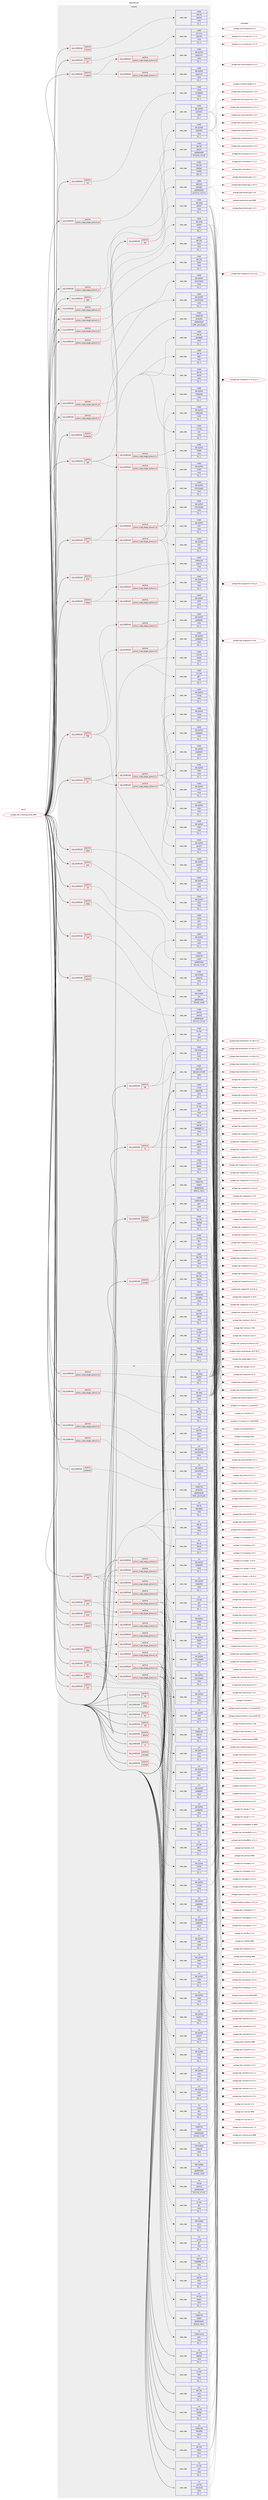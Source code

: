 digraph prolog {

# *************
# Graph options
# *************

newrank=true;
concentrate=true;
compound=true;
graph [rankdir=LR,fontname=Helvetica,fontsize=10,ranksep=1.5];#, ranksep=2.5, nodesep=0.2];
edge  [arrowhead=vee];
node  [fontname=Helvetica,fontsize=10];

# **********
# The ebuild
# **********

subgraph cluster_leftcol {
color=gray;
label=<<i>ebuild</i>>;
id [label="portage://net-wireless/gnuradio-9999", color=red, width=4, href="../net-wireless/gnuradio-9999.svg"];
}

# ****************
# The dependencies
# ****************

subgraph cluster_midcol {
color=gray;
label=<<i>dependencies</i>>;
subgraph cluster_compile {
fillcolor="#eeeeee";
style=filled;
label=<<i>compile</i>>;
subgraph cond106269 {
dependency397917 [label=<<TABLE BORDER="0" CELLBORDER="1" CELLSPACING="0" CELLPADDING="4"><TR><TD ROWSPAN="3" CELLPADDING="10">use_conditional</TD></TR><TR><TD>positive</TD></TR><TR><TD>alsa</TD></TR></TABLE>>, shape=none, color=red];
subgraph pack288813 {
dependency397918 [label=<<TABLE BORDER="0" CELLBORDER="1" CELLSPACING="0" CELLPADDING="4" WIDTH="220"><TR><TD ROWSPAN="6" CELLPADDING="30">pack_dep</TD></TR><TR><TD WIDTH="110">install</TD></TR><TR><TD>media-libs</TD></TR><TR><TD>alsa-lib</TD></TR><TR><TD>none</TD></TR><TR><TD>[[],,,,]</TD></TR></TABLE>>, shape=none, color=blue];
}
dependency397917:e -> dependency397918:w [weight=20,style="dashed",arrowhead="vee"];
}
id:e -> dependency397917:w [weight=20,style="solid",arrowhead="vee"];
subgraph cond106270 {
dependency397919 [label=<<TABLE BORDER="0" CELLBORDER="1" CELLSPACING="0" CELLPADDING="4"><TR><TD ROWSPAN="3" CELLPADDING="10">use_conditional</TD></TR><TR><TD>positive</TD></TR><TR><TD>ctrlport</TD></TR></TABLE>>, shape=none, color=red];
subgraph cond106271 {
dependency397920 [label=<<TABLE BORDER="0" CELLBORDER="1" CELLSPACING="0" CELLPADDING="4"><TR><TD ROWSPAN="3" CELLPADDING="10">use_conditional</TD></TR><TR><TD>positive</TD></TR><TR><TD>python_single_target_python3_10</TD></TR></TABLE>>, shape=none, color=red];
subgraph pack288814 {
dependency397921 [label=<<TABLE BORDER="0" CELLBORDER="1" CELLSPACING="0" CELLPADDING="4" WIDTH="220"><TR><TD ROWSPAN="6" CELLPADDING="30">pack_dep</TD></TR><TR><TD WIDTH="110">install</TD></TR><TR><TD>dev-python</TD></TR><TR><TD>thrift</TD></TR><TR><TD>none</TD></TR><TR><TD>[[],,,,]</TD></TR></TABLE>>, shape=none, color=blue];
}
dependency397920:e -> dependency397921:w [weight=20,style="dashed",arrowhead="vee"];
}
dependency397919:e -> dependency397920:w [weight=20,style="dashed",arrowhead="vee"];
subgraph cond106272 {
dependency397922 [label=<<TABLE BORDER="0" CELLBORDER="1" CELLSPACING="0" CELLPADDING="4"><TR><TD ROWSPAN="3" CELLPADDING="10">use_conditional</TD></TR><TR><TD>positive</TD></TR><TR><TD>python_single_target_python3_11</TD></TR></TABLE>>, shape=none, color=red];
subgraph pack288815 {
dependency397923 [label=<<TABLE BORDER="0" CELLBORDER="1" CELLSPACING="0" CELLPADDING="4" WIDTH="220"><TR><TD ROWSPAN="6" CELLPADDING="30">pack_dep</TD></TR><TR><TD WIDTH="110">install</TD></TR><TR><TD>dev-python</TD></TR><TR><TD>thrift</TD></TR><TR><TD>none</TD></TR><TR><TD>[[],,,,]</TD></TR></TABLE>>, shape=none, color=blue];
}
dependency397922:e -> dependency397923:w [weight=20,style="dashed",arrowhead="vee"];
}
dependency397919:e -> dependency397922:w [weight=20,style="dashed",arrowhead="vee"];
}
id:e -> dependency397919:w [weight=20,style="solid",arrowhead="vee"];
subgraph cond106273 {
dependency397924 [label=<<TABLE BORDER="0" CELLBORDER="1" CELLSPACING="0" CELLPADDING="4"><TR><TD ROWSPAN="3" CELLPADDING="10">use_conditional</TD></TR><TR><TD>positive</TD></TR><TR><TD>doc</TD></TR></TABLE>>, shape=none, color=red];
subgraph pack288816 {
dependency397925 [label=<<TABLE BORDER="0" CELLBORDER="1" CELLSPACING="0" CELLPADDING="4" WIDTH="220"><TR><TD ROWSPAN="6" CELLPADDING="30">pack_dep</TD></TR><TR><TD WIDTH="110">install</TD></TR><TR><TD>app-text</TD></TR><TR><TD>doxygen</TD></TR><TR><TD>greaterequal</TD></TR><TR><TD>[[1,5,7,1],,,1.5.7.1]</TD></TR></TABLE>>, shape=none, color=blue];
}
dependency397924:e -> dependency397925:w [weight=20,style="dashed",arrowhead="vee"];
subgraph pack288817 {
dependency397926 [label=<<TABLE BORDER="0" CELLBORDER="1" CELLSPACING="0" CELLPADDING="4" WIDTH="220"><TR><TD ROWSPAN="6" CELLPADDING="30">pack_dep</TD></TR><TR><TD WIDTH="110">install</TD></TR><TR><TD>dev-libs</TD></TR><TR><TD>mathjax</TD></TR><TR><TD>smaller</TD></TR><TR><TD>[[3],,,3]</TD></TR></TABLE>>, shape=none, color=blue];
}
dependency397924:e -> dependency397926:w [weight=20,style="dashed",arrowhead="vee"];
}
id:e -> dependency397924:w [weight=20,style="solid",arrowhead="vee"];
subgraph cond106274 {
dependency397927 [label=<<TABLE BORDER="0" CELLBORDER="1" CELLSPACING="0" CELLPADDING="4"><TR><TD ROWSPAN="3" CELLPADDING="10">use_conditional</TD></TR><TR><TD>positive</TD></TR><TR><TD>fec</TD></TR></TABLE>>, shape=none, color=red];
subgraph pack288818 {
dependency397928 [label=<<TABLE BORDER="0" CELLBORDER="1" CELLSPACING="0" CELLPADDING="4" WIDTH="220"><TR><TD ROWSPAN="6" CELLPADDING="30">pack_dep</TD></TR><TR><TD WIDTH="110">install</TD></TR><TR><TD>sci-libs</TD></TR><TR><TD>gsl</TD></TR><TR><TD>none</TD></TR><TR><TD>[[],,,,]</TD></TR></TABLE>>, shape=none, color=blue];
}
dependency397927:e -> dependency397928:w [weight=20,style="dashed",arrowhead="vee"];
subgraph pack288819 {
dependency397929 [label=<<TABLE BORDER="0" CELLBORDER="1" CELLSPACING="0" CELLPADDING="4" WIDTH="220"><TR><TD ROWSPAN="6" CELLPADDING="30">pack_dep</TD></TR><TR><TD WIDTH="110">install</TD></TR><TR><TD>dev-python</TD></TR><TR><TD>scipy</TD></TR><TR><TD>none</TD></TR><TR><TD>[[],,,,]</TD></TR></TABLE>>, shape=none, color=blue];
}
dependency397927:e -> dependency397929:w [weight=20,style="dashed",arrowhead="vee"];
}
id:e -> dependency397927:w [weight=20,style="solid",arrowhead="vee"];
subgraph cond106275 {
dependency397930 [label=<<TABLE BORDER="0" CELLBORDER="1" CELLSPACING="0" CELLPADDING="4"><TR><TD ROWSPAN="3" CELLPADDING="10">use_conditional</TD></TR><TR><TD>positive</TD></TR><TR><TD>filter</TD></TR></TABLE>>, shape=none, color=red];
subgraph pack288820 {
dependency397931 [label=<<TABLE BORDER="0" CELLBORDER="1" CELLSPACING="0" CELLPADDING="4" WIDTH="220"><TR><TD ROWSPAN="6" CELLPADDING="30">pack_dep</TD></TR><TR><TD WIDTH="110">install</TD></TR><TR><TD>dev-python</TD></TR><TR><TD>scipy</TD></TR><TR><TD>none</TD></TR><TR><TD>[[],,,,]</TD></TR></TABLE>>, shape=none, color=blue];
}
dependency397930:e -> dependency397931:w [weight=20,style="dashed",arrowhead="vee"];
subgraph cond106276 {
dependency397932 [label=<<TABLE BORDER="0" CELLBORDER="1" CELLSPACING="0" CELLPADDING="4"><TR><TD ROWSPAN="3" CELLPADDING="10">use_conditional</TD></TR><TR><TD>positive</TD></TR><TR><TD>python_single_target_python3_10</TD></TR></TABLE>>, shape=none, color=red];
subgraph pack288821 {
dependency397933 [label=<<TABLE BORDER="0" CELLBORDER="1" CELLSPACING="0" CELLPADDING="4" WIDTH="220"><TR><TD ROWSPAN="6" CELLPADDING="30">pack_dep</TD></TR><TR><TD WIDTH="110">install</TD></TR><TR><TD>dev-python</TD></TR><TR><TD>pyqtgraph</TD></TR><TR><TD>none</TD></TR><TR><TD>[[],,,,]</TD></TR></TABLE>>, shape=none, color=blue];
}
dependency397932:e -> dependency397933:w [weight=20,style="dashed",arrowhead="vee"];
}
dependency397930:e -> dependency397932:w [weight=20,style="dashed",arrowhead="vee"];
subgraph cond106277 {
dependency397934 [label=<<TABLE BORDER="0" CELLBORDER="1" CELLSPACING="0" CELLPADDING="4"><TR><TD ROWSPAN="3" CELLPADDING="10">use_conditional</TD></TR><TR><TD>positive</TD></TR><TR><TD>python_single_target_python3_11</TD></TR></TABLE>>, shape=none, color=red];
subgraph pack288822 {
dependency397935 [label=<<TABLE BORDER="0" CELLBORDER="1" CELLSPACING="0" CELLPADDING="4" WIDTH="220"><TR><TD ROWSPAN="6" CELLPADDING="30">pack_dep</TD></TR><TR><TD WIDTH="110">install</TD></TR><TR><TD>dev-python</TD></TR><TR><TD>pyqtgraph</TD></TR><TR><TD>none</TD></TR><TR><TD>[[],,,,]</TD></TR></TABLE>>, shape=none, color=blue];
}
dependency397934:e -> dependency397935:w [weight=20,style="dashed",arrowhead="vee"];
}
dependency397930:e -> dependency397934:w [weight=20,style="dashed",arrowhead="vee"];
}
id:e -> dependency397930:w [weight=20,style="solid",arrowhead="vee"];
subgraph cond106278 {
dependency397936 [label=<<TABLE BORDER="0" CELLBORDER="1" CELLSPACING="0" CELLPADDING="4"><TR><TD ROWSPAN="3" CELLPADDING="10">use_conditional</TD></TR><TR><TD>positive</TD></TR><TR><TD>grc</TD></TR></TABLE>>, shape=none, color=red];
subgraph cond106279 {
dependency397937 [label=<<TABLE BORDER="0" CELLBORDER="1" CELLSPACING="0" CELLPADDING="4"><TR><TD ROWSPAN="3" CELLPADDING="10">use_conditional</TD></TR><TR><TD>positive</TD></TR><TR><TD>python_single_target_python3_10</TD></TR></TABLE>>, shape=none, color=red];
subgraph pack288823 {
dependency397938 [label=<<TABLE BORDER="0" CELLBORDER="1" CELLSPACING="0" CELLPADDING="4" WIDTH="220"><TR><TD ROWSPAN="6" CELLPADDING="30">pack_dep</TD></TR><TR><TD WIDTH="110">install</TD></TR><TR><TD>dev-python</TD></TR><TR><TD>mako</TD></TR><TR><TD>none</TD></TR><TR><TD>[[],,,,]</TD></TR></TABLE>>, shape=none, color=blue];
}
dependency397937:e -> dependency397938:w [weight=20,style="dashed",arrowhead="vee"];
subgraph pack288824 {
dependency397939 [label=<<TABLE BORDER="0" CELLBORDER="1" CELLSPACING="0" CELLPADDING="4" WIDTH="220"><TR><TD ROWSPAN="6" CELLPADDING="30">pack_dep</TD></TR><TR><TD WIDTH="110">install</TD></TR><TR><TD>dev-python</TD></TR><TR><TD>numpy</TD></TR><TR><TD>none</TD></TR><TR><TD>[[],,,,]</TD></TR></TABLE>>, shape=none, color=blue];
}
dependency397937:e -> dependency397939:w [weight=20,style="dashed",arrowhead="vee"];
subgraph pack288825 {
dependency397940 [label=<<TABLE BORDER="0" CELLBORDER="1" CELLSPACING="0" CELLPADDING="4" WIDTH="220"><TR><TD ROWSPAN="6" CELLPADDING="30">pack_dep</TD></TR><TR><TD WIDTH="110">install</TD></TR><TR><TD>dev-python</TD></TR><TR><TD>pygobject</TD></TR><TR><TD>none</TD></TR><TR><TD>[[],,,,]</TD></TR></TABLE>>, shape=none, color=blue];
}
dependency397937:e -> dependency397940:w [weight=20,style="dashed",arrowhead="vee"];
subgraph pack288826 {
dependency397941 [label=<<TABLE BORDER="0" CELLBORDER="1" CELLSPACING="0" CELLPADDING="4" WIDTH="220"><TR><TD ROWSPAN="6" CELLPADDING="30">pack_dep</TD></TR><TR><TD WIDTH="110">install</TD></TR><TR><TD>dev-python</TD></TR><TR><TD>pyyaml</TD></TR><TR><TD>none</TD></TR><TR><TD>[[],,,,]</TD></TR></TABLE>>, shape=none, color=blue];
}
dependency397937:e -> dependency397941:w [weight=20,style="dashed",arrowhead="vee"];
}
dependency397936:e -> dependency397937:w [weight=20,style="dashed",arrowhead="vee"];
subgraph cond106280 {
dependency397942 [label=<<TABLE BORDER="0" CELLBORDER="1" CELLSPACING="0" CELLPADDING="4"><TR><TD ROWSPAN="3" CELLPADDING="10">use_conditional</TD></TR><TR><TD>positive</TD></TR><TR><TD>python_single_target_python3_11</TD></TR></TABLE>>, shape=none, color=red];
subgraph pack288827 {
dependency397943 [label=<<TABLE BORDER="0" CELLBORDER="1" CELLSPACING="0" CELLPADDING="4" WIDTH="220"><TR><TD ROWSPAN="6" CELLPADDING="30">pack_dep</TD></TR><TR><TD WIDTH="110">install</TD></TR><TR><TD>dev-python</TD></TR><TR><TD>mako</TD></TR><TR><TD>none</TD></TR><TR><TD>[[],,,,]</TD></TR></TABLE>>, shape=none, color=blue];
}
dependency397942:e -> dependency397943:w [weight=20,style="dashed",arrowhead="vee"];
subgraph pack288828 {
dependency397944 [label=<<TABLE BORDER="0" CELLBORDER="1" CELLSPACING="0" CELLPADDING="4" WIDTH="220"><TR><TD ROWSPAN="6" CELLPADDING="30">pack_dep</TD></TR><TR><TD WIDTH="110">install</TD></TR><TR><TD>dev-python</TD></TR><TR><TD>numpy</TD></TR><TR><TD>none</TD></TR><TR><TD>[[],,,,]</TD></TR></TABLE>>, shape=none, color=blue];
}
dependency397942:e -> dependency397944:w [weight=20,style="dashed",arrowhead="vee"];
subgraph pack288829 {
dependency397945 [label=<<TABLE BORDER="0" CELLBORDER="1" CELLSPACING="0" CELLPADDING="4" WIDTH="220"><TR><TD ROWSPAN="6" CELLPADDING="30">pack_dep</TD></TR><TR><TD WIDTH="110">install</TD></TR><TR><TD>dev-python</TD></TR><TR><TD>pygobject</TD></TR><TR><TD>none</TD></TR><TR><TD>[[],,,,]</TD></TR></TABLE>>, shape=none, color=blue];
}
dependency397942:e -> dependency397945:w [weight=20,style="dashed",arrowhead="vee"];
subgraph pack288830 {
dependency397946 [label=<<TABLE BORDER="0" CELLBORDER="1" CELLSPACING="0" CELLPADDING="4" WIDTH="220"><TR><TD ROWSPAN="6" CELLPADDING="30">pack_dep</TD></TR><TR><TD WIDTH="110">install</TD></TR><TR><TD>dev-python</TD></TR><TR><TD>pyyaml</TD></TR><TR><TD>none</TD></TR><TR><TD>[[],,,,]</TD></TR></TABLE>>, shape=none, color=blue];
}
dependency397942:e -> dependency397946:w [weight=20,style="dashed",arrowhead="vee"];
}
dependency397936:e -> dependency397942:w [weight=20,style="dashed",arrowhead="vee"];
subgraph pack288831 {
dependency397947 [label=<<TABLE BORDER="0" CELLBORDER="1" CELLSPACING="0" CELLPADDING="4" WIDTH="220"><TR><TD ROWSPAN="6" CELLPADDING="30">pack_dep</TD></TR><TR><TD WIDTH="110">install</TD></TR><TR><TD>x11-libs</TD></TR><TR><TD>gtk+</TD></TR><TR><TD>none</TD></TR><TR><TD>[[],,,,]</TD></TR></TABLE>>, shape=none, color=blue];
}
dependency397936:e -> dependency397947:w [weight=20,style="dashed",arrowhead="vee"];
subgraph pack288832 {
dependency397948 [label=<<TABLE BORDER="0" CELLBORDER="1" CELLSPACING="0" CELLPADDING="4" WIDTH="220"><TR><TD ROWSPAN="6" CELLPADDING="30">pack_dep</TD></TR><TR><TD WIDTH="110">install</TD></TR><TR><TD>x11-libs</TD></TR><TR><TD>pango</TD></TR><TR><TD>none</TD></TR><TR><TD>[[],,,,]</TD></TR></TABLE>>, shape=none, color=blue];
}
dependency397936:e -> dependency397948:w [weight=20,style="dashed",arrowhead="vee"];
}
id:e -> dependency397936:w [weight=20,style="solid",arrowhead="vee"];
subgraph cond106281 {
dependency397949 [label=<<TABLE BORDER="0" CELLBORDER="1" CELLSPACING="0" CELLPADDING="4"><TR><TD ROWSPAN="3" CELLPADDING="10">use_conditional</TD></TR><TR><TD>positive</TD></TR><TR><TD>grc</TD></TR></TABLE>>, shape=none, color=red];
subgraph pack288833 {
dependency397950 [label=<<TABLE BORDER="0" CELLBORDER="1" CELLSPACING="0" CELLPADDING="4" WIDTH="220"><TR><TD ROWSPAN="6" CELLPADDING="30">pack_dep</TD></TR><TR><TD WIDTH="110">install</TD></TR><TR><TD>x11-misc</TD></TR><TR><TD>xdg-utils</TD></TR><TR><TD>none</TD></TR><TR><TD>[[],,,,]</TD></TR></TABLE>>, shape=none, color=blue];
}
dependency397949:e -> dependency397950:w [weight=20,style="dashed",arrowhead="vee"];
}
id:e -> dependency397949:w [weight=20,style="solid",arrowhead="vee"];
subgraph cond106282 {
dependency397951 [label=<<TABLE BORDER="0" CELLBORDER="1" CELLSPACING="0" CELLPADDING="4"><TR><TD ROWSPAN="3" CELLPADDING="10">use_conditional</TD></TR><TR><TD>positive</TD></TR><TR><TD>iio</TD></TR></TABLE>>, shape=none, color=red];
subgraph pack288834 {
dependency397952 [label=<<TABLE BORDER="0" CELLBORDER="1" CELLSPACING="0" CELLPADDING="4" WIDTH="220"><TR><TD ROWSPAN="6" CELLPADDING="30">pack_dep</TD></TR><TR><TD WIDTH="110">install</TD></TR><TR><TD>net-libs</TD></TR><TR><TD>libiio</TD></TR><TR><TD>none</TD></TR><TR><TD>[[],,,,]</TD></TR></TABLE>>, shape=none, color=blue];
}
dependency397951:e -> dependency397952:w [weight=20,style="dashed",arrowhead="vee"];
subgraph pack288835 {
dependency397953 [label=<<TABLE BORDER="0" CELLBORDER="1" CELLSPACING="0" CELLPADDING="4" WIDTH="220"><TR><TD ROWSPAN="6" CELLPADDING="30">pack_dep</TD></TR><TR><TD WIDTH="110">install</TD></TR><TR><TD>net-libs</TD></TR><TR><TD>libad9361-iio</TD></TR><TR><TD>none</TD></TR><TR><TD>[[],,,,]</TD></TR></TABLE>>, shape=none, color=blue];
}
dependency397951:e -> dependency397953:w [weight=20,style="dashed",arrowhead="vee"];
subgraph pack288836 {
dependency397954 [label=<<TABLE BORDER="0" CELLBORDER="1" CELLSPACING="0" CELLPADDING="4" WIDTH="220"><TR><TD ROWSPAN="6" CELLPADDING="30">pack_dep</TD></TR><TR><TD WIDTH="110">install</TD></TR><TR><TD>net-wireless</TD></TR><TR><TD>gr-iio</TD></TR><TR><TD>none</TD></TR><TR><TD>[[],,,,]</TD></TR></TABLE>>, shape=none, color=blue];
}
dependency397951:e -> dependency397954:w [weight=20,style="dashed",arrowhead="vee"];
}
id:e -> dependency397951:w [weight=20,style="solid",arrowhead="vee"];
subgraph cond106283 {
dependency397955 [label=<<TABLE BORDER="0" CELLBORDER="1" CELLSPACING="0" CELLPADDING="4"><TR><TD ROWSPAN="3" CELLPADDING="10">use_conditional</TD></TR><TR><TD>positive</TD></TR><TR><TD>jack</TD></TR></TABLE>>, shape=none, color=red];
subgraph pack288837 {
dependency397956 [label=<<TABLE BORDER="0" CELLBORDER="1" CELLSPACING="0" CELLPADDING="4" WIDTH="220"><TR><TD ROWSPAN="6" CELLPADDING="30">pack_dep</TD></TR><TR><TD WIDTH="110">install</TD></TR><TR><TD>virtual</TD></TR><TR><TD>jack</TD></TR><TR><TD>none</TD></TR><TR><TD>[[],,,,]</TD></TR></TABLE>>, shape=none, color=blue];
}
dependency397955:e -> dependency397956:w [weight=20,style="dashed",arrowhead="vee"];
}
id:e -> dependency397955:w [weight=20,style="solid",arrowhead="vee"];
subgraph cond106284 {
dependency397957 [label=<<TABLE BORDER="0" CELLBORDER="1" CELLSPACING="0" CELLPADDING="4"><TR><TD ROWSPAN="3" CELLPADDING="10">use_conditional</TD></TR><TR><TD>positive</TD></TR><TR><TD>modtool</TD></TR></TABLE>>, shape=none, color=red];
subgraph cond106285 {
dependency397958 [label=<<TABLE BORDER="0" CELLBORDER="1" CELLSPACING="0" CELLPADDING="4"><TR><TD ROWSPAN="3" CELLPADDING="10">use_conditional</TD></TR><TR><TD>positive</TD></TR><TR><TD>python_single_target_python3_10</TD></TR></TABLE>>, shape=none, color=red];
subgraph pack288838 {
dependency397959 [label=<<TABLE BORDER="0" CELLBORDER="1" CELLSPACING="0" CELLPADDING="4" WIDTH="220"><TR><TD ROWSPAN="6" CELLPADDING="30">pack_dep</TD></TR><TR><TD WIDTH="110">install</TD></TR><TR><TD>dev-python</TD></TR><TR><TD>pygccxml</TD></TR><TR><TD>none</TD></TR><TR><TD>[[],,,,]</TD></TR></TABLE>>, shape=none, color=blue];
}
dependency397958:e -> dependency397959:w [weight=20,style="dashed",arrowhead="vee"];
}
dependency397957:e -> dependency397958:w [weight=20,style="dashed",arrowhead="vee"];
subgraph cond106286 {
dependency397960 [label=<<TABLE BORDER="0" CELLBORDER="1" CELLSPACING="0" CELLPADDING="4"><TR><TD ROWSPAN="3" CELLPADDING="10">use_conditional</TD></TR><TR><TD>positive</TD></TR><TR><TD>python_single_target_python3_11</TD></TR></TABLE>>, shape=none, color=red];
subgraph pack288839 {
dependency397961 [label=<<TABLE BORDER="0" CELLBORDER="1" CELLSPACING="0" CELLPADDING="4" WIDTH="220"><TR><TD ROWSPAN="6" CELLPADDING="30">pack_dep</TD></TR><TR><TD WIDTH="110">install</TD></TR><TR><TD>dev-python</TD></TR><TR><TD>pygccxml</TD></TR><TR><TD>none</TD></TR><TR><TD>[[],,,,]</TD></TR></TABLE>>, shape=none, color=blue];
}
dependency397960:e -> dependency397961:w [weight=20,style="dashed",arrowhead="vee"];
}
dependency397957:e -> dependency397960:w [weight=20,style="dashed",arrowhead="vee"];
}
id:e -> dependency397957:w [weight=20,style="solid",arrowhead="vee"];
subgraph cond106287 {
dependency397962 [label=<<TABLE BORDER="0" CELLBORDER="1" CELLSPACING="0" CELLPADDING="4"><TR><TD ROWSPAN="3" CELLPADDING="10">use_conditional</TD></TR><TR><TD>positive</TD></TR><TR><TD>oss</TD></TR></TABLE>>, shape=none, color=red];
subgraph pack288840 {
dependency397963 [label=<<TABLE BORDER="0" CELLBORDER="1" CELLSPACING="0" CELLPADDING="4" WIDTH="220"><TR><TD ROWSPAN="6" CELLPADDING="30">pack_dep</TD></TR><TR><TD WIDTH="110">install</TD></TR><TR><TD>virtual</TD></TR><TR><TD>os-headers</TD></TR><TR><TD>none</TD></TR><TR><TD>[[],,,,]</TD></TR></TABLE>>, shape=none, color=blue];
}
dependency397962:e -> dependency397963:w [weight=20,style="dashed",arrowhead="vee"];
}
id:e -> dependency397962:w [weight=20,style="solid",arrowhead="vee"];
subgraph cond106288 {
dependency397964 [label=<<TABLE BORDER="0" CELLBORDER="1" CELLSPACING="0" CELLPADDING="4"><TR><TD ROWSPAN="3" CELLPADDING="10">use_conditional</TD></TR><TR><TD>positive</TD></TR><TR><TD>portaudio</TD></TR></TABLE>>, shape=none, color=red];
subgraph pack288841 {
dependency397965 [label=<<TABLE BORDER="0" CELLBORDER="1" CELLSPACING="0" CELLPADDING="4" WIDTH="220"><TR><TD ROWSPAN="6" CELLPADDING="30">pack_dep</TD></TR><TR><TD WIDTH="110">install</TD></TR><TR><TD>media-libs</TD></TR><TR><TD>portaudio</TD></TR><TR><TD>greaterequal</TD></TR><TR><TD>[[19],,_pre,19_pre]</TD></TR></TABLE>>, shape=none, color=blue];
}
dependency397964:e -> dependency397965:w [weight=20,style="dashed",arrowhead="vee"];
}
id:e -> dependency397964:w [weight=20,style="solid",arrowhead="vee"];
subgraph cond106289 {
dependency397966 [label=<<TABLE BORDER="0" CELLBORDER="1" CELLSPACING="0" CELLPADDING="4"><TR><TD ROWSPAN="3" CELLPADDING="10">use_conditional</TD></TR><TR><TD>positive</TD></TR><TR><TD>python_single_target_python3_10</TD></TR></TABLE>>, shape=none, color=red];
subgraph pack288842 {
dependency397967 [label=<<TABLE BORDER="0" CELLBORDER="1" CELLSPACING="0" CELLPADDING="4" WIDTH="220"><TR><TD ROWSPAN="6" CELLPADDING="30">pack_dep</TD></TR><TR><TD WIDTH="110">install</TD></TR><TR><TD>dev-lang</TD></TR><TR><TD>python</TD></TR><TR><TD>none</TD></TR><TR><TD>[[],,,,]</TD></TR></TABLE>>, shape=none, color=blue];
}
dependency397966:e -> dependency397967:w [weight=20,style="dashed",arrowhead="vee"];
}
id:e -> dependency397966:w [weight=20,style="solid",arrowhead="vee"];
subgraph cond106290 {
dependency397968 [label=<<TABLE BORDER="0" CELLBORDER="1" CELLSPACING="0" CELLPADDING="4"><TR><TD ROWSPAN="3" CELLPADDING="10">use_conditional</TD></TR><TR><TD>positive</TD></TR><TR><TD>python_single_target_python3_10</TD></TR></TABLE>>, shape=none, color=red];
subgraph pack288843 {
dependency397969 [label=<<TABLE BORDER="0" CELLBORDER="1" CELLSPACING="0" CELLPADDING="4" WIDTH="220"><TR><TD ROWSPAN="6" CELLPADDING="30">pack_dep</TD></TR><TR><TD WIDTH="110">install</TD></TR><TR><TD>dev-libs</TD></TR><TR><TD>boost</TD></TR><TR><TD>none</TD></TR><TR><TD>[[],,,,]</TD></TR></TABLE>>, shape=none, color=blue];
}
dependency397968:e -> dependency397969:w [weight=20,style="dashed",arrowhead="vee"];
}
id:e -> dependency397968:w [weight=20,style="solid",arrowhead="vee"];
subgraph cond106291 {
dependency397970 [label=<<TABLE BORDER="0" CELLBORDER="1" CELLSPACING="0" CELLPADDING="4"><TR><TD ROWSPAN="3" CELLPADDING="10">use_conditional</TD></TR><TR><TD>positive</TD></TR><TR><TD>python_single_target_python3_10</TD></TR></TABLE>>, shape=none, color=red];
subgraph pack288844 {
dependency397971 [label=<<TABLE BORDER="0" CELLBORDER="1" CELLSPACING="0" CELLPADDING="4" WIDTH="220"><TR><TD ROWSPAN="6" CELLPADDING="30">pack_dep</TD></TR><TR><TD WIDTH="110">install</TD></TR><TR><TD>dev-python</TD></TR><TR><TD>jsonschema</TD></TR><TR><TD>none</TD></TR><TR><TD>[[],,,,]</TD></TR></TABLE>>, shape=none, color=blue];
}
dependency397970:e -> dependency397971:w [weight=20,style="dashed",arrowhead="vee"];
}
id:e -> dependency397970:w [weight=20,style="solid",arrowhead="vee"];
subgraph cond106292 {
dependency397972 [label=<<TABLE BORDER="0" CELLBORDER="1" CELLSPACING="0" CELLPADDING="4"><TR><TD ROWSPAN="3" CELLPADDING="10">use_conditional</TD></TR><TR><TD>positive</TD></TR><TR><TD>python_single_target_python3_10</TD></TR></TABLE>>, shape=none, color=red];
subgraph pack288845 {
dependency397973 [label=<<TABLE BORDER="0" CELLBORDER="1" CELLSPACING="0" CELLPADDING="4" WIDTH="220"><TR><TD ROWSPAN="6" CELLPADDING="30">pack_dep</TD></TR><TR><TD WIDTH="110">install</TD></TR><TR><TD>dev-python</TD></TR><TR><TD>pybind11</TD></TR><TR><TD>none</TD></TR><TR><TD>[[],,,,]</TD></TR></TABLE>>, shape=none, color=blue];
}
dependency397972:e -> dependency397973:w [weight=20,style="dashed",arrowhead="vee"];
}
id:e -> dependency397972:w [weight=20,style="solid",arrowhead="vee"];
subgraph cond106293 {
dependency397974 [label=<<TABLE BORDER="0" CELLBORDER="1" CELLSPACING="0" CELLPADDING="4"><TR><TD ROWSPAN="3" CELLPADDING="10">use_conditional</TD></TR><TR><TD>positive</TD></TR><TR><TD>python_single_target_python3_11</TD></TR></TABLE>>, shape=none, color=red];
subgraph pack288846 {
dependency397975 [label=<<TABLE BORDER="0" CELLBORDER="1" CELLSPACING="0" CELLPADDING="4" WIDTH="220"><TR><TD ROWSPAN="6" CELLPADDING="30">pack_dep</TD></TR><TR><TD WIDTH="110">install</TD></TR><TR><TD>dev-lang</TD></TR><TR><TD>python</TD></TR><TR><TD>none</TD></TR><TR><TD>[[],,,,]</TD></TR></TABLE>>, shape=none, color=blue];
}
dependency397974:e -> dependency397975:w [weight=20,style="dashed",arrowhead="vee"];
}
id:e -> dependency397974:w [weight=20,style="solid",arrowhead="vee"];
subgraph cond106294 {
dependency397976 [label=<<TABLE BORDER="0" CELLBORDER="1" CELLSPACING="0" CELLPADDING="4"><TR><TD ROWSPAN="3" CELLPADDING="10">use_conditional</TD></TR><TR><TD>positive</TD></TR><TR><TD>python_single_target_python3_11</TD></TR></TABLE>>, shape=none, color=red];
subgraph pack288847 {
dependency397977 [label=<<TABLE BORDER="0" CELLBORDER="1" CELLSPACING="0" CELLPADDING="4" WIDTH="220"><TR><TD ROWSPAN="6" CELLPADDING="30">pack_dep</TD></TR><TR><TD WIDTH="110">install</TD></TR><TR><TD>dev-libs</TD></TR><TR><TD>boost</TD></TR><TR><TD>none</TD></TR><TR><TD>[[],,,,]</TD></TR></TABLE>>, shape=none, color=blue];
}
dependency397976:e -> dependency397977:w [weight=20,style="dashed",arrowhead="vee"];
}
id:e -> dependency397976:w [weight=20,style="solid",arrowhead="vee"];
subgraph cond106295 {
dependency397978 [label=<<TABLE BORDER="0" CELLBORDER="1" CELLSPACING="0" CELLPADDING="4"><TR><TD ROWSPAN="3" CELLPADDING="10">use_conditional</TD></TR><TR><TD>positive</TD></TR><TR><TD>python_single_target_python3_11</TD></TR></TABLE>>, shape=none, color=red];
subgraph pack288848 {
dependency397979 [label=<<TABLE BORDER="0" CELLBORDER="1" CELLSPACING="0" CELLPADDING="4" WIDTH="220"><TR><TD ROWSPAN="6" CELLPADDING="30">pack_dep</TD></TR><TR><TD WIDTH="110">install</TD></TR><TR><TD>dev-python</TD></TR><TR><TD>jsonschema</TD></TR><TR><TD>none</TD></TR><TR><TD>[[],,,,]</TD></TR></TABLE>>, shape=none, color=blue];
}
dependency397978:e -> dependency397979:w [weight=20,style="dashed",arrowhead="vee"];
}
id:e -> dependency397978:w [weight=20,style="solid",arrowhead="vee"];
subgraph cond106296 {
dependency397980 [label=<<TABLE BORDER="0" CELLBORDER="1" CELLSPACING="0" CELLPADDING="4"><TR><TD ROWSPAN="3" CELLPADDING="10">use_conditional</TD></TR><TR><TD>positive</TD></TR><TR><TD>python_single_target_python3_11</TD></TR></TABLE>>, shape=none, color=red];
subgraph pack288849 {
dependency397981 [label=<<TABLE BORDER="0" CELLBORDER="1" CELLSPACING="0" CELLPADDING="4" WIDTH="220"><TR><TD ROWSPAN="6" CELLPADDING="30">pack_dep</TD></TR><TR><TD WIDTH="110">install</TD></TR><TR><TD>dev-python</TD></TR><TR><TD>pybind11</TD></TR><TR><TD>none</TD></TR><TR><TD>[[],,,,]</TD></TR></TABLE>>, shape=none, color=blue];
}
dependency397980:e -> dependency397981:w [weight=20,style="dashed",arrowhead="vee"];
}
id:e -> dependency397980:w [weight=20,style="solid",arrowhead="vee"];
subgraph cond106297 {
dependency397982 [label=<<TABLE BORDER="0" CELLBORDER="1" CELLSPACING="0" CELLPADDING="4"><TR><TD ROWSPAN="3" CELLPADDING="10">use_conditional</TD></TR><TR><TD>positive</TD></TR><TR><TD>qt5</TD></TR></TABLE>>, shape=none, color=red];
subgraph cond106298 {
dependency397983 [label=<<TABLE BORDER="0" CELLBORDER="1" CELLSPACING="0" CELLPADDING="4"><TR><TD ROWSPAN="3" CELLPADDING="10">use_conditional</TD></TR><TR><TD>positive</TD></TR><TR><TD>python_single_target_python3_10</TD></TR></TABLE>>, shape=none, color=red];
subgraph pack288850 {
dependency397984 [label=<<TABLE BORDER="0" CELLBORDER="1" CELLSPACING="0" CELLPADDING="4" WIDTH="220"><TR><TD ROWSPAN="6" CELLPADDING="30">pack_dep</TD></TR><TR><TD WIDTH="110">install</TD></TR><TR><TD>dev-python</TD></TR><TR><TD>PyQt5</TD></TR><TR><TD>none</TD></TR><TR><TD>[[],,,,]</TD></TR></TABLE>>, shape=none, color=blue];
}
dependency397983:e -> dependency397984:w [weight=20,style="dashed",arrowhead="vee"];
}
dependency397982:e -> dependency397983:w [weight=20,style="dashed",arrowhead="vee"];
subgraph cond106299 {
dependency397985 [label=<<TABLE BORDER="0" CELLBORDER="1" CELLSPACING="0" CELLPADDING="4"><TR><TD ROWSPAN="3" CELLPADDING="10">use_conditional</TD></TR><TR><TD>positive</TD></TR><TR><TD>python_single_target_python3_11</TD></TR></TABLE>>, shape=none, color=red];
subgraph pack288851 {
dependency397986 [label=<<TABLE BORDER="0" CELLBORDER="1" CELLSPACING="0" CELLPADDING="4" WIDTH="220"><TR><TD ROWSPAN="6" CELLPADDING="30">pack_dep</TD></TR><TR><TD WIDTH="110">install</TD></TR><TR><TD>dev-python</TD></TR><TR><TD>PyQt5</TD></TR><TR><TD>none</TD></TR><TR><TD>[[],,,,]</TD></TR></TABLE>>, shape=none, color=blue];
}
dependency397985:e -> dependency397986:w [weight=20,style="dashed",arrowhead="vee"];
}
dependency397982:e -> dependency397985:w [weight=20,style="dashed",arrowhead="vee"];
subgraph pack288852 {
dependency397987 [label=<<TABLE BORDER="0" CELLBORDER="1" CELLSPACING="0" CELLPADDING="4" WIDTH="220"><TR><TD ROWSPAN="6" CELLPADDING="30">pack_dep</TD></TR><TR><TD WIDTH="110">install</TD></TR><TR><TD>dev-qt</TD></TR><TR><TD>qtcore</TD></TR><TR><TD>none</TD></TR><TR><TD>[[],,,,]</TD></TR></TABLE>>, shape=none, color=blue];
}
dependency397982:e -> dependency397987:w [weight=20,style="dashed",arrowhead="vee"];
subgraph pack288853 {
dependency397988 [label=<<TABLE BORDER="0" CELLBORDER="1" CELLSPACING="0" CELLPADDING="4" WIDTH="220"><TR><TD ROWSPAN="6" CELLPADDING="30">pack_dep</TD></TR><TR><TD WIDTH="110">install</TD></TR><TR><TD>dev-qt</TD></TR><TR><TD>qtgui</TD></TR><TR><TD>none</TD></TR><TR><TD>[[],,,,]</TD></TR></TABLE>>, shape=none, color=blue];
}
dependency397982:e -> dependency397988:w [weight=20,style="dashed",arrowhead="vee"];
subgraph pack288854 {
dependency397989 [label=<<TABLE BORDER="0" CELLBORDER="1" CELLSPACING="0" CELLPADDING="4" WIDTH="220"><TR><TD ROWSPAN="6" CELLPADDING="30">pack_dep</TD></TR><TR><TD WIDTH="110">install</TD></TR><TR><TD>x11-libs</TD></TR><TR><TD>qwt</TD></TR><TR><TD>none</TD></TR><TR><TD>[[],,,,]</TD></TR></TABLE>>, shape=none, color=blue];
}
dependency397982:e -> dependency397989:w [weight=20,style="dashed",arrowhead="vee"];
subgraph pack288855 {
dependency397990 [label=<<TABLE BORDER="0" CELLBORDER="1" CELLSPACING="0" CELLPADDING="4" WIDTH="220"><TR><TD ROWSPAN="6" CELLPADDING="30">pack_dep</TD></TR><TR><TD WIDTH="110">install</TD></TR><TR><TD>dev-qt</TD></TR><TR><TD>qtwidgets</TD></TR><TR><TD>none</TD></TR><TR><TD>[[],,,,]</TD></TR></TABLE>>, shape=none, color=blue];
}
dependency397982:e -> dependency397990:w [weight=20,style="dashed",arrowhead="vee"];
}
id:e -> dependency397982:w [weight=20,style="solid",arrowhead="vee"];
subgraph cond106300 {
dependency397991 [label=<<TABLE BORDER="0" CELLBORDER="1" CELLSPACING="0" CELLPADDING="4"><TR><TD ROWSPAN="3" CELLPADDING="10">use_conditional</TD></TR><TR><TD>positive</TD></TR><TR><TD>sdl</TD></TR></TABLE>>, shape=none, color=red];
subgraph pack288856 {
dependency397992 [label=<<TABLE BORDER="0" CELLBORDER="1" CELLSPACING="0" CELLPADDING="4" WIDTH="220"><TR><TD ROWSPAN="6" CELLPADDING="30">pack_dep</TD></TR><TR><TD WIDTH="110">install</TD></TR><TR><TD>media-libs</TD></TR><TR><TD>libsdl</TD></TR><TR><TD>greaterequal</TD></TR><TR><TD>[[1,2,0],,,1.2.0]</TD></TR></TABLE>>, shape=none, color=blue];
}
dependency397991:e -> dependency397992:w [weight=20,style="dashed",arrowhead="vee"];
}
id:e -> dependency397991:w [weight=20,style="solid",arrowhead="vee"];
subgraph cond106301 {
dependency397993 [label=<<TABLE BORDER="0" CELLBORDER="1" CELLSPACING="0" CELLPADDING="4"><TR><TD ROWSPAN="3" CELLPADDING="10">use_conditional</TD></TR><TR><TD>positive</TD></TR><TR><TD>soapy</TD></TR></TABLE>>, shape=none, color=red];
subgraph pack288857 {
dependency397994 [label=<<TABLE BORDER="0" CELLBORDER="1" CELLSPACING="0" CELLPADDING="4" WIDTH="220"><TR><TD ROWSPAN="6" CELLPADDING="30">pack_dep</TD></TR><TR><TD WIDTH="110">install</TD></TR><TR><TD>net-wireless</TD></TR><TR><TD>soapysdr</TD></TR><TR><TD>none</TD></TR><TR><TD>[[],,,,]</TD></TR></TABLE>>, shape=none, color=blue];
}
dependency397993:e -> dependency397994:w [weight=20,style="dashed",arrowhead="vee"];
}
id:e -> dependency397993:w [weight=20,style="solid",arrowhead="vee"];
subgraph cond106302 {
dependency397995 [label=<<TABLE BORDER="0" CELLBORDER="1" CELLSPACING="0" CELLPADDING="4"><TR><TD ROWSPAN="3" CELLPADDING="10">use_conditional</TD></TR><TR><TD>positive</TD></TR><TR><TD>test</TD></TR></TABLE>>, shape=none, color=red];
subgraph pack288858 {
dependency397996 [label=<<TABLE BORDER="0" CELLBORDER="1" CELLSPACING="0" CELLPADDING="4" WIDTH="220"><TR><TD ROWSPAN="6" CELLPADDING="30">pack_dep</TD></TR><TR><TD WIDTH="110">install</TD></TR><TR><TD>dev-util</TD></TR><TR><TD>cppunit</TD></TR><TR><TD>greaterequal</TD></TR><TR><TD>[[1,9,14],,,1.9.14]</TD></TR></TABLE>>, shape=none, color=blue];
}
dependency397995:e -> dependency397996:w [weight=20,style="dashed",arrowhead="vee"];
}
id:e -> dependency397995:w [weight=20,style="solid",arrowhead="vee"];
subgraph cond106303 {
dependency397997 [label=<<TABLE BORDER="0" CELLBORDER="1" CELLSPACING="0" CELLPADDING="4"><TR><TD ROWSPAN="3" CELLPADDING="10">use_conditional</TD></TR><TR><TD>positive</TD></TR><TR><TD>trellis</TD></TR></TABLE>>, shape=none, color=red];
subgraph pack288859 {
dependency397998 [label=<<TABLE BORDER="0" CELLBORDER="1" CELLSPACING="0" CELLPADDING="4" WIDTH="220"><TR><TD ROWSPAN="6" CELLPADDING="30">pack_dep</TD></TR><TR><TD WIDTH="110">install</TD></TR><TR><TD>dev-python</TD></TR><TR><TD>scipy</TD></TR><TR><TD>none</TD></TR><TR><TD>[[],,,,]</TD></TR></TABLE>>, shape=none, color=blue];
}
dependency397997:e -> dependency397998:w [weight=20,style="dashed",arrowhead="vee"];
}
id:e -> dependency397997:w [weight=20,style="solid",arrowhead="vee"];
subgraph cond106304 {
dependency397999 [label=<<TABLE BORDER="0" CELLBORDER="1" CELLSPACING="0" CELLPADDING="4"><TR><TD ROWSPAN="3" CELLPADDING="10">use_conditional</TD></TR><TR><TD>positive</TD></TR><TR><TD>uhd</TD></TR></TABLE>>, shape=none, color=red];
subgraph pack288860 {
dependency398000 [label=<<TABLE BORDER="0" CELLBORDER="1" CELLSPACING="0" CELLPADDING="4" WIDTH="220"><TR><TD ROWSPAN="6" CELLPADDING="30">pack_dep</TD></TR><TR><TD WIDTH="110">install</TD></TR><TR><TD>net-wireless</TD></TR><TR><TD>uhd</TD></TR><TR><TD>greaterequal</TD></TR><TR><TD>[[3,9,6],,,3.9.6]</TD></TR></TABLE>>, shape=none, color=blue];
}
dependency397999:e -> dependency398000:w [weight=20,style="dashed",arrowhead="vee"];
}
id:e -> dependency397999:w [weight=20,style="solid",arrowhead="vee"];
subgraph cond106305 {
dependency398001 [label=<<TABLE BORDER="0" CELLBORDER="1" CELLSPACING="0" CELLPADDING="4"><TR><TD ROWSPAN="3" CELLPADDING="10">use_conditional</TD></TR><TR><TD>positive</TD></TR><TR><TD>utils</TD></TR></TABLE>>, shape=none, color=red];
subgraph cond106306 {
dependency398002 [label=<<TABLE BORDER="0" CELLBORDER="1" CELLSPACING="0" CELLPADDING="4"><TR><TD ROWSPAN="3" CELLPADDING="10">use_conditional</TD></TR><TR><TD>positive</TD></TR><TR><TD>python_single_target_python3_10</TD></TR></TABLE>>, shape=none, color=red];
subgraph pack288861 {
dependency398003 [label=<<TABLE BORDER="0" CELLBORDER="1" CELLSPACING="0" CELLPADDING="4" WIDTH="220"><TR><TD ROWSPAN="6" CELLPADDING="30">pack_dep</TD></TR><TR><TD WIDTH="110">install</TD></TR><TR><TD>dev-python</TD></TR><TR><TD>click</TD></TR><TR><TD>none</TD></TR><TR><TD>[[],,,,]</TD></TR></TABLE>>, shape=none, color=blue];
}
dependency398002:e -> dependency398003:w [weight=20,style="dashed",arrowhead="vee"];
subgraph pack288862 {
dependency398004 [label=<<TABLE BORDER="0" CELLBORDER="1" CELLSPACING="0" CELLPADDING="4" WIDTH="220"><TR><TD ROWSPAN="6" CELLPADDING="30">pack_dep</TD></TR><TR><TD WIDTH="110">install</TD></TR><TR><TD>dev-python</TD></TR><TR><TD>click-plugins</TD></TR><TR><TD>none</TD></TR><TR><TD>[[],,,,]</TD></TR></TABLE>>, shape=none, color=blue];
}
dependency398002:e -> dependency398004:w [weight=20,style="dashed",arrowhead="vee"];
subgraph pack288863 {
dependency398005 [label=<<TABLE BORDER="0" CELLBORDER="1" CELLSPACING="0" CELLPADDING="4" WIDTH="220"><TR><TD ROWSPAN="6" CELLPADDING="30">pack_dep</TD></TR><TR><TD WIDTH="110">install</TD></TR><TR><TD>dev-python</TD></TR><TR><TD>mako</TD></TR><TR><TD>none</TD></TR><TR><TD>[[],,,,]</TD></TR></TABLE>>, shape=none, color=blue];
}
dependency398002:e -> dependency398005:w [weight=20,style="dashed",arrowhead="vee"];
subgraph pack288864 {
dependency398006 [label=<<TABLE BORDER="0" CELLBORDER="1" CELLSPACING="0" CELLPADDING="4" WIDTH="220"><TR><TD ROWSPAN="6" CELLPADDING="30">pack_dep</TD></TR><TR><TD WIDTH="110">install</TD></TR><TR><TD>dev-python</TD></TR><TR><TD>matplotlib</TD></TR><TR><TD>none</TD></TR><TR><TD>[[],,,,]</TD></TR></TABLE>>, shape=none, color=blue];
}
dependency398002:e -> dependency398006:w [weight=20,style="dashed",arrowhead="vee"];
}
dependency398001:e -> dependency398002:w [weight=20,style="dashed",arrowhead="vee"];
subgraph cond106307 {
dependency398007 [label=<<TABLE BORDER="0" CELLBORDER="1" CELLSPACING="0" CELLPADDING="4"><TR><TD ROWSPAN="3" CELLPADDING="10">use_conditional</TD></TR><TR><TD>positive</TD></TR><TR><TD>python_single_target_python3_11</TD></TR></TABLE>>, shape=none, color=red];
subgraph pack288865 {
dependency398008 [label=<<TABLE BORDER="0" CELLBORDER="1" CELLSPACING="0" CELLPADDING="4" WIDTH="220"><TR><TD ROWSPAN="6" CELLPADDING="30">pack_dep</TD></TR><TR><TD WIDTH="110">install</TD></TR><TR><TD>dev-python</TD></TR><TR><TD>click</TD></TR><TR><TD>none</TD></TR><TR><TD>[[],,,,]</TD></TR></TABLE>>, shape=none, color=blue];
}
dependency398007:e -> dependency398008:w [weight=20,style="dashed",arrowhead="vee"];
subgraph pack288866 {
dependency398009 [label=<<TABLE BORDER="0" CELLBORDER="1" CELLSPACING="0" CELLPADDING="4" WIDTH="220"><TR><TD ROWSPAN="6" CELLPADDING="30">pack_dep</TD></TR><TR><TD WIDTH="110">install</TD></TR><TR><TD>dev-python</TD></TR><TR><TD>click-plugins</TD></TR><TR><TD>none</TD></TR><TR><TD>[[],,,,]</TD></TR></TABLE>>, shape=none, color=blue];
}
dependency398007:e -> dependency398009:w [weight=20,style="dashed",arrowhead="vee"];
subgraph pack288867 {
dependency398010 [label=<<TABLE BORDER="0" CELLBORDER="1" CELLSPACING="0" CELLPADDING="4" WIDTH="220"><TR><TD ROWSPAN="6" CELLPADDING="30">pack_dep</TD></TR><TR><TD WIDTH="110">install</TD></TR><TR><TD>dev-python</TD></TR><TR><TD>mako</TD></TR><TR><TD>none</TD></TR><TR><TD>[[],,,,]</TD></TR></TABLE>>, shape=none, color=blue];
}
dependency398007:e -> dependency398010:w [weight=20,style="dashed",arrowhead="vee"];
subgraph pack288868 {
dependency398011 [label=<<TABLE BORDER="0" CELLBORDER="1" CELLSPACING="0" CELLPADDING="4" WIDTH="220"><TR><TD ROWSPAN="6" CELLPADDING="30">pack_dep</TD></TR><TR><TD WIDTH="110">install</TD></TR><TR><TD>dev-python</TD></TR><TR><TD>matplotlib</TD></TR><TR><TD>none</TD></TR><TR><TD>[[],,,,]</TD></TR></TABLE>>, shape=none, color=blue];
}
dependency398007:e -> dependency398011:w [weight=20,style="dashed",arrowhead="vee"];
}
dependency398001:e -> dependency398007:w [weight=20,style="dashed",arrowhead="vee"];
}
id:e -> dependency398001:w [weight=20,style="solid",arrowhead="vee"];
subgraph cond106308 {
dependency398012 [label=<<TABLE BORDER="0" CELLBORDER="1" CELLSPACING="0" CELLPADDING="4"><TR><TD ROWSPAN="3" CELLPADDING="10">use_conditional</TD></TR><TR><TD>positive</TD></TR><TR><TD>vocoder</TD></TR></TABLE>>, shape=none, color=red];
subgraph pack288869 {
dependency398013 [label=<<TABLE BORDER="0" CELLBORDER="1" CELLSPACING="0" CELLPADDING="4" WIDTH="220"><TR><TD ROWSPAN="6" CELLPADDING="30">pack_dep</TD></TR><TR><TD WIDTH="110">install</TD></TR><TR><TD>media-sound</TD></TR><TR><TD>gsm</TD></TR><TR><TD>none</TD></TR><TR><TD>[[],,,,]</TD></TR></TABLE>>, shape=none, color=blue];
}
dependency398012:e -> dependency398013:w [weight=20,style="dashed",arrowhead="vee"];
subgraph pack288870 {
dependency398014 [label=<<TABLE BORDER="0" CELLBORDER="1" CELLSPACING="0" CELLPADDING="4" WIDTH="220"><TR><TD ROWSPAN="6" CELLPADDING="30">pack_dep</TD></TR><TR><TD WIDTH="110">install</TD></TR><TR><TD>media-libs</TD></TR><TR><TD>codec2</TD></TR><TR><TD>greaterequal</TD></TR><TR><TD>[[0,8,1],,,0.8.1]</TD></TR></TABLE>>, shape=none, color=blue];
}
dependency398012:e -> dependency398014:w [weight=20,style="dashed",arrowhead="vee"];
}
id:e -> dependency398012:w [weight=20,style="solid",arrowhead="vee"];
subgraph cond106309 {
dependency398015 [label=<<TABLE BORDER="0" CELLBORDER="1" CELLSPACING="0" CELLPADDING="4"><TR><TD ROWSPAN="3" CELLPADDING="10">use_conditional</TD></TR><TR><TD>positive</TD></TR><TR><TD>wavelet</TD></TR></TABLE>>, shape=none, color=red];
subgraph pack288871 {
dependency398016 [label=<<TABLE BORDER="0" CELLBORDER="1" CELLSPACING="0" CELLPADDING="4" WIDTH="220"><TR><TD ROWSPAN="6" CELLPADDING="30">pack_dep</TD></TR><TR><TD WIDTH="110">install</TD></TR><TR><TD>sci-libs</TD></TR><TR><TD>gsl</TD></TR><TR><TD>none</TD></TR><TR><TD>[[],,,,]</TD></TR></TABLE>>, shape=none, color=blue];
}
dependency398015:e -> dependency398016:w [weight=20,style="dashed",arrowhead="vee"];
subgraph pack288872 {
dependency398017 [label=<<TABLE BORDER="0" CELLBORDER="1" CELLSPACING="0" CELLPADDING="4" WIDTH="220"><TR><TD ROWSPAN="6" CELLPADDING="30">pack_dep</TD></TR><TR><TD WIDTH="110">install</TD></TR><TR><TD>sci-libs</TD></TR><TR><TD>lapack</TD></TR><TR><TD>none</TD></TR><TR><TD>[[],,,,]</TD></TR></TABLE>>, shape=none, color=blue];
}
dependency398015:e -> dependency398017:w [weight=20,style="dashed",arrowhead="vee"];
}
id:e -> dependency398015:w [weight=20,style="solid",arrowhead="vee"];
subgraph cond106310 {
dependency398018 [label=<<TABLE BORDER="0" CELLBORDER="1" CELLSPACING="0" CELLPADDING="4"><TR><TD ROWSPAN="3" CELLPADDING="10">use_conditional</TD></TR><TR><TD>positive</TD></TR><TR><TD>zeromq</TD></TR></TABLE>>, shape=none, color=red];
subgraph pack288873 {
dependency398019 [label=<<TABLE BORDER="0" CELLBORDER="1" CELLSPACING="0" CELLPADDING="4" WIDTH="220"><TR><TD ROWSPAN="6" CELLPADDING="30">pack_dep</TD></TR><TR><TD WIDTH="110">install</TD></TR><TR><TD>net-libs</TD></TR><TR><TD>cppzmq</TD></TR><TR><TD>none</TD></TR><TR><TD>[[],,,,]</TD></TR></TABLE>>, shape=none, color=blue];
}
dependency398018:e -> dependency398019:w [weight=20,style="dashed",arrowhead="vee"];
}
id:e -> dependency398018:w [weight=20,style="solid",arrowhead="vee"];
subgraph cond106311 {
dependency398020 [label=<<TABLE BORDER="0" CELLBORDER="1" CELLSPACING="0" CELLPADDING="4"><TR><TD ROWSPAN="3" CELLPADDING="10">use_conditional</TD></TR><TR><TD>positive</TD></TR><TR><TD>zeromq</TD></TR></TABLE>>, shape=none, color=red];
subgraph pack288874 {
dependency398021 [label=<<TABLE BORDER="0" CELLBORDER="1" CELLSPACING="0" CELLPADDING="4" WIDTH="220"><TR><TD ROWSPAN="6" CELLPADDING="30">pack_dep</TD></TR><TR><TD WIDTH="110">install</TD></TR><TR><TD>net-libs</TD></TR><TR><TD>zeromq</TD></TR><TR><TD>greaterequal</TD></TR><TR><TD>[[2,1,11],,,2.1.11]</TD></TR></TABLE>>, shape=none, color=blue];
}
dependency398020:e -> dependency398021:w [weight=20,style="dashed",arrowhead="vee"];
}
id:e -> dependency398020:w [weight=20,style="solid",arrowhead="vee"];
subgraph pack288875 {
dependency398022 [label=<<TABLE BORDER="0" CELLBORDER="1" CELLSPACING="0" CELLPADDING="4" WIDTH="220"><TR><TD ROWSPAN="6" CELLPADDING="30">pack_dep</TD></TR><TR><TD WIDTH="110">install</TD></TR><TR><TD>app-text</TD></TR><TR><TD>docbook-xml-dtd</TD></TR><TR><TD>none</TD></TR><TR><TD>[[],,,,]</TD></TR></TABLE>>, shape=none, color=blue];
}
id:e -> dependency398022:w [weight=20,style="solid",arrowhead="vee"];
subgraph pack288876 {
dependency398023 [label=<<TABLE BORDER="0" CELLBORDER="1" CELLSPACING="0" CELLPADDING="4" WIDTH="220"><TR><TD ROWSPAN="6" CELLPADDING="30">pack_dep</TD></TR><TR><TD WIDTH="110">install</TD></TR><TR><TD>dev-libs</TD></TR><TR><TD>gmp</TD></TR><TR><TD>none</TD></TR><TR><TD>[[],,,,]</TD></TR></TABLE>>, shape=none, color=blue];
}
id:e -> dependency398023:w [weight=20,style="solid",arrowhead="vee"];
subgraph pack288877 {
dependency398024 [label=<<TABLE BORDER="0" CELLBORDER="1" CELLSPACING="0" CELLPADDING="4" WIDTH="220"><TR><TD ROWSPAN="6" CELLPADDING="30">pack_dep</TD></TR><TR><TD WIDTH="110">install</TD></TR><TR><TD>dev-libs</TD></TR><TR><TD>libfmt</TD></TR><TR><TD>none</TD></TR><TR><TD>[[],,,,]</TD></TR></TABLE>>, shape=none, color=blue];
}
id:e -> dependency398024:w [weight=20,style="solid",arrowhead="vee"];
subgraph pack288878 {
dependency398025 [label=<<TABLE BORDER="0" CELLBORDER="1" CELLSPACING="0" CELLPADDING="4" WIDTH="220"><TR><TD ROWSPAN="6" CELLPADDING="30">pack_dep</TD></TR><TR><TD WIDTH="110">install</TD></TR><TR><TD>dev-libs</TD></TR><TR><TD>log4cpp</TD></TR><TR><TD>none</TD></TR><TR><TD>[[],,,,]</TD></TR></TABLE>>, shape=none, color=blue];
}
id:e -> dependency398025:w [weight=20,style="solid",arrowhead="vee"];
subgraph pack288879 {
dependency398026 [label=<<TABLE BORDER="0" CELLBORDER="1" CELLSPACING="0" CELLPADDING="4" WIDTH="220"><TR><TD ROWSPAN="6" CELLPADDING="30">pack_dep</TD></TR><TR><TD WIDTH="110">install</TD></TR><TR><TD>dev-libs</TD></TR><TR><TD>spdlog</TD></TR><TR><TD>none</TD></TR><TR><TD>[[],,,,]</TD></TR></TABLE>>, shape=none, color=blue];
}
id:e -> dependency398026:w [weight=20,style="solid",arrowhead="vee"];
subgraph pack288880 {
dependency398027 [label=<<TABLE BORDER="0" CELLBORDER="1" CELLSPACING="0" CELLPADDING="4" WIDTH="220"><TR><TD ROWSPAN="6" CELLPADDING="30">pack_dep</TD></TR><TR><TD WIDTH="110">install</TD></TR><TR><TD>media-libs</TD></TR><TR><TD>libsndfile</TD></TR><TR><TD>none</TD></TR><TR><TD>[[],,,,]</TD></TR></TABLE>>, shape=none, color=blue];
}
id:e -> dependency398027:w [weight=20,style="solid",arrowhead="vee"];
subgraph pack288881 {
dependency398028 [label=<<TABLE BORDER="0" CELLBORDER="1" CELLSPACING="0" CELLPADDING="4" WIDTH="220"><TR><TD ROWSPAN="6" CELLPADDING="30">pack_dep</TD></TR><TR><TD WIDTH="110">install</TD></TR><TR><TD>sci-libs</TD></TR><TR><TD>fftw</TD></TR><TR><TD>none</TD></TR><TR><TD>[[],,,,]</TD></TR></TABLE>>, shape=none, color=blue];
}
id:e -> dependency398028:w [weight=20,style="solid",arrowhead="vee"];
subgraph pack288882 {
dependency398029 [label=<<TABLE BORDER="0" CELLBORDER="1" CELLSPACING="0" CELLPADDING="4" WIDTH="220"><TR><TD ROWSPAN="6" CELLPADDING="30">pack_dep</TD></TR><TR><TD WIDTH="110">install</TD></TR><TR><TD>sci-libs</TD></TR><TR><TD>volk</TD></TR><TR><TD>none</TD></TR><TR><TD>[[],,,,]</TD></TR></TABLE>>, shape=none, color=blue];
}
id:e -> dependency398029:w [weight=20,style="solid",arrowhead="vee"];
subgraph pack288883 {
dependency398030 [label=<<TABLE BORDER="0" CELLBORDER="1" CELLSPACING="0" CELLPADDING="4" WIDTH="220"><TR><TD ROWSPAN="6" CELLPADDING="30">pack_dep</TD></TR><TR><TD WIDTH="110">install</TD></TR><TR><TD>sys-libs</TD></TR><TR><TD>libunwind</TD></TR><TR><TD>none</TD></TR><TR><TD>[[],,,,]</TD></TR></TABLE>>, shape=none, color=blue];
}
id:e -> dependency398030:w [weight=20,style="solid",arrowhead="vee"];
subgraph pack288884 {
dependency398031 [label=<<TABLE BORDER="0" CELLBORDER="1" CELLSPACING="0" CELLPADDING="4" WIDTH="220"><TR><TD ROWSPAN="6" CELLPADDING="30">pack_dep</TD></TR><TR><TD WIDTH="110">install</TD></TR><TR><TD>virtual</TD></TR><TR><TD>pkgconfig</TD></TR><TR><TD>none</TD></TR><TR><TD>[[],,,,]</TD></TR></TABLE>>, shape=none, color=blue];
}
id:e -> dependency398031:w [weight=20,style="solid",arrowhead="vee"];
}
subgraph cluster_compileandrun {
fillcolor="#eeeeee";
style=filled;
label=<<i>compile and run</i>>;
}
subgraph cluster_run {
fillcolor="#eeeeee";
style=filled;
label=<<i>run</i>>;
subgraph cond106312 {
dependency398032 [label=<<TABLE BORDER="0" CELLBORDER="1" CELLSPACING="0" CELLPADDING="4"><TR><TD ROWSPAN="3" CELLPADDING="10">use_conditional</TD></TR><TR><TD>positive</TD></TR><TR><TD>alsa</TD></TR></TABLE>>, shape=none, color=red];
subgraph pack288885 {
dependency398033 [label=<<TABLE BORDER="0" CELLBORDER="1" CELLSPACING="0" CELLPADDING="4" WIDTH="220"><TR><TD ROWSPAN="6" CELLPADDING="30">pack_dep</TD></TR><TR><TD WIDTH="110">run</TD></TR><TR><TD>media-libs</TD></TR><TR><TD>alsa-lib</TD></TR><TR><TD>none</TD></TR><TR><TD>[[],,,,]</TD></TR></TABLE>>, shape=none, color=blue];
}
dependency398032:e -> dependency398033:w [weight=20,style="dashed",arrowhead="vee"];
}
id:e -> dependency398032:w [weight=20,style="solid",arrowhead="odot"];
subgraph cond106313 {
dependency398034 [label=<<TABLE BORDER="0" CELLBORDER="1" CELLSPACING="0" CELLPADDING="4"><TR><TD ROWSPAN="3" CELLPADDING="10">use_conditional</TD></TR><TR><TD>positive</TD></TR><TR><TD>ctrlport</TD></TR></TABLE>>, shape=none, color=red];
subgraph cond106314 {
dependency398035 [label=<<TABLE BORDER="0" CELLBORDER="1" CELLSPACING="0" CELLPADDING="4"><TR><TD ROWSPAN="3" CELLPADDING="10">use_conditional</TD></TR><TR><TD>positive</TD></TR><TR><TD>python_single_target_python3_10</TD></TR></TABLE>>, shape=none, color=red];
subgraph pack288886 {
dependency398036 [label=<<TABLE BORDER="0" CELLBORDER="1" CELLSPACING="0" CELLPADDING="4" WIDTH="220"><TR><TD ROWSPAN="6" CELLPADDING="30">pack_dep</TD></TR><TR><TD WIDTH="110">run</TD></TR><TR><TD>dev-python</TD></TR><TR><TD>thrift</TD></TR><TR><TD>none</TD></TR><TR><TD>[[],,,,]</TD></TR></TABLE>>, shape=none, color=blue];
}
dependency398035:e -> dependency398036:w [weight=20,style="dashed",arrowhead="vee"];
}
dependency398034:e -> dependency398035:w [weight=20,style="dashed",arrowhead="vee"];
subgraph cond106315 {
dependency398037 [label=<<TABLE BORDER="0" CELLBORDER="1" CELLSPACING="0" CELLPADDING="4"><TR><TD ROWSPAN="3" CELLPADDING="10">use_conditional</TD></TR><TR><TD>positive</TD></TR><TR><TD>python_single_target_python3_11</TD></TR></TABLE>>, shape=none, color=red];
subgraph pack288887 {
dependency398038 [label=<<TABLE BORDER="0" CELLBORDER="1" CELLSPACING="0" CELLPADDING="4" WIDTH="220"><TR><TD ROWSPAN="6" CELLPADDING="30">pack_dep</TD></TR><TR><TD WIDTH="110">run</TD></TR><TR><TD>dev-python</TD></TR><TR><TD>thrift</TD></TR><TR><TD>none</TD></TR><TR><TD>[[],,,,]</TD></TR></TABLE>>, shape=none, color=blue];
}
dependency398037:e -> dependency398038:w [weight=20,style="dashed",arrowhead="vee"];
}
dependency398034:e -> dependency398037:w [weight=20,style="dashed",arrowhead="vee"];
}
id:e -> dependency398034:w [weight=20,style="solid",arrowhead="odot"];
subgraph cond106316 {
dependency398039 [label=<<TABLE BORDER="0" CELLBORDER="1" CELLSPACING="0" CELLPADDING="4"><TR><TD ROWSPAN="3" CELLPADDING="10">use_conditional</TD></TR><TR><TD>positive</TD></TR><TR><TD>fec</TD></TR></TABLE>>, shape=none, color=red];
subgraph pack288888 {
dependency398040 [label=<<TABLE BORDER="0" CELLBORDER="1" CELLSPACING="0" CELLPADDING="4" WIDTH="220"><TR><TD ROWSPAN="6" CELLPADDING="30">pack_dep</TD></TR><TR><TD WIDTH="110">run</TD></TR><TR><TD>sci-libs</TD></TR><TR><TD>gsl</TD></TR><TR><TD>none</TD></TR><TR><TD>[[],,,,]</TD></TR></TABLE>>, shape=none, color=blue];
}
dependency398039:e -> dependency398040:w [weight=20,style="dashed",arrowhead="vee"];
subgraph pack288889 {
dependency398041 [label=<<TABLE BORDER="0" CELLBORDER="1" CELLSPACING="0" CELLPADDING="4" WIDTH="220"><TR><TD ROWSPAN="6" CELLPADDING="30">pack_dep</TD></TR><TR><TD WIDTH="110">run</TD></TR><TR><TD>dev-python</TD></TR><TR><TD>scipy</TD></TR><TR><TD>none</TD></TR><TR><TD>[[],,,,]</TD></TR></TABLE>>, shape=none, color=blue];
}
dependency398039:e -> dependency398041:w [weight=20,style="dashed",arrowhead="vee"];
}
id:e -> dependency398039:w [weight=20,style="solid",arrowhead="odot"];
subgraph cond106317 {
dependency398042 [label=<<TABLE BORDER="0" CELLBORDER="1" CELLSPACING="0" CELLPADDING="4"><TR><TD ROWSPAN="3" CELLPADDING="10">use_conditional</TD></TR><TR><TD>positive</TD></TR><TR><TD>filter</TD></TR></TABLE>>, shape=none, color=red];
subgraph pack288890 {
dependency398043 [label=<<TABLE BORDER="0" CELLBORDER="1" CELLSPACING="0" CELLPADDING="4" WIDTH="220"><TR><TD ROWSPAN="6" CELLPADDING="30">pack_dep</TD></TR><TR><TD WIDTH="110">run</TD></TR><TR><TD>dev-python</TD></TR><TR><TD>scipy</TD></TR><TR><TD>none</TD></TR><TR><TD>[[],,,,]</TD></TR></TABLE>>, shape=none, color=blue];
}
dependency398042:e -> dependency398043:w [weight=20,style="dashed",arrowhead="vee"];
subgraph cond106318 {
dependency398044 [label=<<TABLE BORDER="0" CELLBORDER="1" CELLSPACING="0" CELLPADDING="4"><TR><TD ROWSPAN="3" CELLPADDING="10">use_conditional</TD></TR><TR><TD>positive</TD></TR><TR><TD>python_single_target_python3_10</TD></TR></TABLE>>, shape=none, color=red];
subgraph pack288891 {
dependency398045 [label=<<TABLE BORDER="0" CELLBORDER="1" CELLSPACING="0" CELLPADDING="4" WIDTH="220"><TR><TD ROWSPAN="6" CELLPADDING="30">pack_dep</TD></TR><TR><TD WIDTH="110">run</TD></TR><TR><TD>dev-python</TD></TR><TR><TD>pyqtgraph</TD></TR><TR><TD>none</TD></TR><TR><TD>[[],,,,]</TD></TR></TABLE>>, shape=none, color=blue];
}
dependency398044:e -> dependency398045:w [weight=20,style="dashed",arrowhead="vee"];
}
dependency398042:e -> dependency398044:w [weight=20,style="dashed",arrowhead="vee"];
subgraph cond106319 {
dependency398046 [label=<<TABLE BORDER="0" CELLBORDER="1" CELLSPACING="0" CELLPADDING="4"><TR><TD ROWSPAN="3" CELLPADDING="10">use_conditional</TD></TR><TR><TD>positive</TD></TR><TR><TD>python_single_target_python3_11</TD></TR></TABLE>>, shape=none, color=red];
subgraph pack288892 {
dependency398047 [label=<<TABLE BORDER="0" CELLBORDER="1" CELLSPACING="0" CELLPADDING="4" WIDTH="220"><TR><TD ROWSPAN="6" CELLPADDING="30">pack_dep</TD></TR><TR><TD WIDTH="110">run</TD></TR><TR><TD>dev-python</TD></TR><TR><TD>pyqtgraph</TD></TR><TR><TD>none</TD></TR><TR><TD>[[],,,,]</TD></TR></TABLE>>, shape=none, color=blue];
}
dependency398046:e -> dependency398047:w [weight=20,style="dashed",arrowhead="vee"];
}
dependency398042:e -> dependency398046:w [weight=20,style="dashed",arrowhead="vee"];
}
id:e -> dependency398042:w [weight=20,style="solid",arrowhead="odot"];
subgraph cond106320 {
dependency398048 [label=<<TABLE BORDER="0" CELLBORDER="1" CELLSPACING="0" CELLPADDING="4"><TR><TD ROWSPAN="3" CELLPADDING="10">use_conditional</TD></TR><TR><TD>positive</TD></TR><TR><TD>grc</TD></TR></TABLE>>, shape=none, color=red];
subgraph cond106321 {
dependency398049 [label=<<TABLE BORDER="0" CELLBORDER="1" CELLSPACING="0" CELLPADDING="4"><TR><TD ROWSPAN="3" CELLPADDING="10">use_conditional</TD></TR><TR><TD>positive</TD></TR><TR><TD>python_single_target_python3_10</TD></TR></TABLE>>, shape=none, color=red];
subgraph pack288893 {
dependency398050 [label=<<TABLE BORDER="0" CELLBORDER="1" CELLSPACING="0" CELLPADDING="4" WIDTH="220"><TR><TD ROWSPAN="6" CELLPADDING="30">pack_dep</TD></TR><TR><TD WIDTH="110">run</TD></TR><TR><TD>dev-python</TD></TR><TR><TD>mako</TD></TR><TR><TD>none</TD></TR><TR><TD>[[],,,,]</TD></TR></TABLE>>, shape=none, color=blue];
}
dependency398049:e -> dependency398050:w [weight=20,style="dashed",arrowhead="vee"];
subgraph pack288894 {
dependency398051 [label=<<TABLE BORDER="0" CELLBORDER="1" CELLSPACING="0" CELLPADDING="4" WIDTH="220"><TR><TD ROWSPAN="6" CELLPADDING="30">pack_dep</TD></TR><TR><TD WIDTH="110">run</TD></TR><TR><TD>dev-python</TD></TR><TR><TD>numpy</TD></TR><TR><TD>none</TD></TR><TR><TD>[[],,,,]</TD></TR></TABLE>>, shape=none, color=blue];
}
dependency398049:e -> dependency398051:w [weight=20,style="dashed",arrowhead="vee"];
subgraph pack288895 {
dependency398052 [label=<<TABLE BORDER="0" CELLBORDER="1" CELLSPACING="0" CELLPADDING="4" WIDTH="220"><TR><TD ROWSPAN="6" CELLPADDING="30">pack_dep</TD></TR><TR><TD WIDTH="110">run</TD></TR><TR><TD>dev-python</TD></TR><TR><TD>pygobject</TD></TR><TR><TD>none</TD></TR><TR><TD>[[],,,,]</TD></TR></TABLE>>, shape=none, color=blue];
}
dependency398049:e -> dependency398052:w [weight=20,style="dashed",arrowhead="vee"];
subgraph pack288896 {
dependency398053 [label=<<TABLE BORDER="0" CELLBORDER="1" CELLSPACING="0" CELLPADDING="4" WIDTH="220"><TR><TD ROWSPAN="6" CELLPADDING="30">pack_dep</TD></TR><TR><TD WIDTH="110">run</TD></TR><TR><TD>dev-python</TD></TR><TR><TD>pyyaml</TD></TR><TR><TD>none</TD></TR><TR><TD>[[],,,,]</TD></TR></TABLE>>, shape=none, color=blue];
}
dependency398049:e -> dependency398053:w [weight=20,style="dashed",arrowhead="vee"];
}
dependency398048:e -> dependency398049:w [weight=20,style="dashed",arrowhead="vee"];
subgraph cond106322 {
dependency398054 [label=<<TABLE BORDER="0" CELLBORDER="1" CELLSPACING="0" CELLPADDING="4"><TR><TD ROWSPAN="3" CELLPADDING="10">use_conditional</TD></TR><TR><TD>positive</TD></TR><TR><TD>python_single_target_python3_11</TD></TR></TABLE>>, shape=none, color=red];
subgraph pack288897 {
dependency398055 [label=<<TABLE BORDER="0" CELLBORDER="1" CELLSPACING="0" CELLPADDING="4" WIDTH="220"><TR><TD ROWSPAN="6" CELLPADDING="30">pack_dep</TD></TR><TR><TD WIDTH="110">run</TD></TR><TR><TD>dev-python</TD></TR><TR><TD>mako</TD></TR><TR><TD>none</TD></TR><TR><TD>[[],,,,]</TD></TR></TABLE>>, shape=none, color=blue];
}
dependency398054:e -> dependency398055:w [weight=20,style="dashed",arrowhead="vee"];
subgraph pack288898 {
dependency398056 [label=<<TABLE BORDER="0" CELLBORDER="1" CELLSPACING="0" CELLPADDING="4" WIDTH="220"><TR><TD ROWSPAN="6" CELLPADDING="30">pack_dep</TD></TR><TR><TD WIDTH="110">run</TD></TR><TR><TD>dev-python</TD></TR><TR><TD>numpy</TD></TR><TR><TD>none</TD></TR><TR><TD>[[],,,,]</TD></TR></TABLE>>, shape=none, color=blue];
}
dependency398054:e -> dependency398056:w [weight=20,style="dashed",arrowhead="vee"];
subgraph pack288899 {
dependency398057 [label=<<TABLE BORDER="0" CELLBORDER="1" CELLSPACING="0" CELLPADDING="4" WIDTH="220"><TR><TD ROWSPAN="6" CELLPADDING="30">pack_dep</TD></TR><TR><TD WIDTH="110">run</TD></TR><TR><TD>dev-python</TD></TR><TR><TD>pygobject</TD></TR><TR><TD>none</TD></TR><TR><TD>[[],,,,]</TD></TR></TABLE>>, shape=none, color=blue];
}
dependency398054:e -> dependency398057:w [weight=20,style="dashed",arrowhead="vee"];
subgraph pack288900 {
dependency398058 [label=<<TABLE BORDER="0" CELLBORDER="1" CELLSPACING="0" CELLPADDING="4" WIDTH="220"><TR><TD ROWSPAN="6" CELLPADDING="30">pack_dep</TD></TR><TR><TD WIDTH="110">run</TD></TR><TR><TD>dev-python</TD></TR><TR><TD>pyyaml</TD></TR><TR><TD>none</TD></TR><TR><TD>[[],,,,]</TD></TR></TABLE>>, shape=none, color=blue];
}
dependency398054:e -> dependency398058:w [weight=20,style="dashed",arrowhead="vee"];
}
dependency398048:e -> dependency398054:w [weight=20,style="dashed",arrowhead="vee"];
subgraph pack288901 {
dependency398059 [label=<<TABLE BORDER="0" CELLBORDER="1" CELLSPACING="0" CELLPADDING="4" WIDTH="220"><TR><TD ROWSPAN="6" CELLPADDING="30">pack_dep</TD></TR><TR><TD WIDTH="110">run</TD></TR><TR><TD>x11-libs</TD></TR><TR><TD>gtk+</TD></TR><TR><TD>none</TD></TR><TR><TD>[[],,,,]</TD></TR></TABLE>>, shape=none, color=blue];
}
dependency398048:e -> dependency398059:w [weight=20,style="dashed",arrowhead="vee"];
subgraph pack288902 {
dependency398060 [label=<<TABLE BORDER="0" CELLBORDER="1" CELLSPACING="0" CELLPADDING="4" WIDTH="220"><TR><TD ROWSPAN="6" CELLPADDING="30">pack_dep</TD></TR><TR><TD WIDTH="110">run</TD></TR><TR><TD>x11-libs</TD></TR><TR><TD>pango</TD></TR><TR><TD>none</TD></TR><TR><TD>[[],,,,]</TD></TR></TABLE>>, shape=none, color=blue];
}
dependency398048:e -> dependency398060:w [weight=20,style="dashed",arrowhead="vee"];
}
id:e -> dependency398048:w [weight=20,style="solid",arrowhead="odot"];
subgraph cond106323 {
dependency398061 [label=<<TABLE BORDER="0" CELLBORDER="1" CELLSPACING="0" CELLPADDING="4"><TR><TD ROWSPAN="3" CELLPADDING="10">use_conditional</TD></TR><TR><TD>positive</TD></TR><TR><TD>iio</TD></TR></TABLE>>, shape=none, color=red];
subgraph pack288903 {
dependency398062 [label=<<TABLE BORDER="0" CELLBORDER="1" CELLSPACING="0" CELLPADDING="4" WIDTH="220"><TR><TD ROWSPAN="6" CELLPADDING="30">pack_dep</TD></TR><TR><TD WIDTH="110">run</TD></TR><TR><TD>net-libs</TD></TR><TR><TD>libiio</TD></TR><TR><TD>none</TD></TR><TR><TD>[[],,,,]</TD></TR></TABLE>>, shape=none, color=blue];
}
dependency398061:e -> dependency398062:w [weight=20,style="dashed",arrowhead="vee"];
subgraph pack288904 {
dependency398063 [label=<<TABLE BORDER="0" CELLBORDER="1" CELLSPACING="0" CELLPADDING="4" WIDTH="220"><TR><TD ROWSPAN="6" CELLPADDING="30">pack_dep</TD></TR><TR><TD WIDTH="110">run</TD></TR><TR><TD>net-libs</TD></TR><TR><TD>libad9361-iio</TD></TR><TR><TD>none</TD></TR><TR><TD>[[],,,,]</TD></TR></TABLE>>, shape=none, color=blue];
}
dependency398061:e -> dependency398063:w [weight=20,style="dashed",arrowhead="vee"];
subgraph pack288905 {
dependency398064 [label=<<TABLE BORDER="0" CELLBORDER="1" CELLSPACING="0" CELLPADDING="4" WIDTH="220"><TR><TD ROWSPAN="6" CELLPADDING="30">pack_dep</TD></TR><TR><TD WIDTH="110">run</TD></TR><TR><TD>net-wireless</TD></TR><TR><TD>gr-iio</TD></TR><TR><TD>none</TD></TR><TR><TD>[[],,,,]</TD></TR></TABLE>>, shape=none, color=blue];
}
dependency398061:e -> dependency398064:w [weight=20,style="dashed",arrowhead="vee"];
}
id:e -> dependency398061:w [weight=20,style="solid",arrowhead="odot"];
subgraph cond106324 {
dependency398065 [label=<<TABLE BORDER="0" CELLBORDER="1" CELLSPACING="0" CELLPADDING="4"><TR><TD ROWSPAN="3" CELLPADDING="10">use_conditional</TD></TR><TR><TD>positive</TD></TR><TR><TD>jack</TD></TR></TABLE>>, shape=none, color=red];
subgraph pack288906 {
dependency398066 [label=<<TABLE BORDER="0" CELLBORDER="1" CELLSPACING="0" CELLPADDING="4" WIDTH="220"><TR><TD ROWSPAN="6" CELLPADDING="30">pack_dep</TD></TR><TR><TD WIDTH="110">run</TD></TR><TR><TD>virtual</TD></TR><TR><TD>jack</TD></TR><TR><TD>none</TD></TR><TR><TD>[[],,,,]</TD></TR></TABLE>>, shape=none, color=blue];
}
dependency398065:e -> dependency398066:w [weight=20,style="dashed",arrowhead="vee"];
}
id:e -> dependency398065:w [weight=20,style="solid",arrowhead="odot"];
subgraph cond106325 {
dependency398067 [label=<<TABLE BORDER="0" CELLBORDER="1" CELLSPACING="0" CELLPADDING="4"><TR><TD ROWSPAN="3" CELLPADDING="10">use_conditional</TD></TR><TR><TD>positive</TD></TR><TR><TD>portaudio</TD></TR></TABLE>>, shape=none, color=red];
subgraph pack288907 {
dependency398068 [label=<<TABLE BORDER="0" CELLBORDER="1" CELLSPACING="0" CELLPADDING="4" WIDTH="220"><TR><TD ROWSPAN="6" CELLPADDING="30">pack_dep</TD></TR><TR><TD WIDTH="110">run</TD></TR><TR><TD>media-libs</TD></TR><TR><TD>portaudio</TD></TR><TR><TD>greaterequal</TD></TR><TR><TD>[[19],,_pre,19_pre]</TD></TR></TABLE>>, shape=none, color=blue];
}
dependency398067:e -> dependency398068:w [weight=20,style="dashed",arrowhead="vee"];
}
id:e -> dependency398067:w [weight=20,style="solid",arrowhead="odot"];
subgraph cond106326 {
dependency398069 [label=<<TABLE BORDER="0" CELLBORDER="1" CELLSPACING="0" CELLPADDING="4"><TR><TD ROWSPAN="3" CELLPADDING="10">use_conditional</TD></TR><TR><TD>positive</TD></TR><TR><TD>python_single_target_python3_10</TD></TR></TABLE>>, shape=none, color=red];
subgraph pack288908 {
dependency398070 [label=<<TABLE BORDER="0" CELLBORDER="1" CELLSPACING="0" CELLPADDING="4" WIDTH="220"><TR><TD ROWSPAN="6" CELLPADDING="30">pack_dep</TD></TR><TR><TD WIDTH="110">run</TD></TR><TR><TD>dev-lang</TD></TR><TR><TD>python</TD></TR><TR><TD>none</TD></TR><TR><TD>[[],,,,]</TD></TR></TABLE>>, shape=none, color=blue];
}
dependency398069:e -> dependency398070:w [weight=20,style="dashed",arrowhead="vee"];
}
id:e -> dependency398069:w [weight=20,style="solid",arrowhead="odot"];
subgraph cond106327 {
dependency398071 [label=<<TABLE BORDER="0" CELLBORDER="1" CELLSPACING="0" CELLPADDING="4"><TR><TD ROWSPAN="3" CELLPADDING="10">use_conditional</TD></TR><TR><TD>positive</TD></TR><TR><TD>python_single_target_python3_10</TD></TR></TABLE>>, shape=none, color=red];
subgraph pack288909 {
dependency398072 [label=<<TABLE BORDER="0" CELLBORDER="1" CELLSPACING="0" CELLPADDING="4" WIDTH="220"><TR><TD ROWSPAN="6" CELLPADDING="30">pack_dep</TD></TR><TR><TD WIDTH="110">run</TD></TR><TR><TD>dev-libs</TD></TR><TR><TD>boost</TD></TR><TR><TD>none</TD></TR><TR><TD>[[],,,,]</TD></TR></TABLE>>, shape=none, color=blue];
}
dependency398071:e -> dependency398072:w [weight=20,style="dashed",arrowhead="vee"];
}
id:e -> dependency398071:w [weight=20,style="solid",arrowhead="odot"];
subgraph cond106328 {
dependency398073 [label=<<TABLE BORDER="0" CELLBORDER="1" CELLSPACING="0" CELLPADDING="4"><TR><TD ROWSPAN="3" CELLPADDING="10">use_conditional</TD></TR><TR><TD>positive</TD></TR><TR><TD>python_single_target_python3_10</TD></TR></TABLE>>, shape=none, color=red];
subgraph pack288910 {
dependency398074 [label=<<TABLE BORDER="0" CELLBORDER="1" CELLSPACING="0" CELLPADDING="4" WIDTH="220"><TR><TD ROWSPAN="6" CELLPADDING="30">pack_dep</TD></TR><TR><TD WIDTH="110">run</TD></TR><TR><TD>dev-python</TD></TR><TR><TD>jsonschema</TD></TR><TR><TD>none</TD></TR><TR><TD>[[],,,,]</TD></TR></TABLE>>, shape=none, color=blue];
}
dependency398073:e -> dependency398074:w [weight=20,style="dashed",arrowhead="vee"];
}
id:e -> dependency398073:w [weight=20,style="solid",arrowhead="odot"];
subgraph cond106329 {
dependency398075 [label=<<TABLE BORDER="0" CELLBORDER="1" CELLSPACING="0" CELLPADDING="4"><TR><TD ROWSPAN="3" CELLPADDING="10">use_conditional</TD></TR><TR><TD>positive</TD></TR><TR><TD>python_single_target_python3_11</TD></TR></TABLE>>, shape=none, color=red];
subgraph pack288911 {
dependency398076 [label=<<TABLE BORDER="0" CELLBORDER="1" CELLSPACING="0" CELLPADDING="4" WIDTH="220"><TR><TD ROWSPAN="6" CELLPADDING="30">pack_dep</TD></TR><TR><TD WIDTH="110">run</TD></TR><TR><TD>dev-lang</TD></TR><TR><TD>python</TD></TR><TR><TD>none</TD></TR><TR><TD>[[],,,,]</TD></TR></TABLE>>, shape=none, color=blue];
}
dependency398075:e -> dependency398076:w [weight=20,style="dashed",arrowhead="vee"];
}
id:e -> dependency398075:w [weight=20,style="solid",arrowhead="odot"];
subgraph cond106330 {
dependency398077 [label=<<TABLE BORDER="0" CELLBORDER="1" CELLSPACING="0" CELLPADDING="4"><TR><TD ROWSPAN="3" CELLPADDING="10">use_conditional</TD></TR><TR><TD>positive</TD></TR><TR><TD>python_single_target_python3_11</TD></TR></TABLE>>, shape=none, color=red];
subgraph pack288912 {
dependency398078 [label=<<TABLE BORDER="0" CELLBORDER="1" CELLSPACING="0" CELLPADDING="4" WIDTH="220"><TR><TD ROWSPAN="6" CELLPADDING="30">pack_dep</TD></TR><TR><TD WIDTH="110">run</TD></TR><TR><TD>dev-libs</TD></TR><TR><TD>boost</TD></TR><TR><TD>none</TD></TR><TR><TD>[[],,,,]</TD></TR></TABLE>>, shape=none, color=blue];
}
dependency398077:e -> dependency398078:w [weight=20,style="dashed",arrowhead="vee"];
}
id:e -> dependency398077:w [weight=20,style="solid",arrowhead="odot"];
subgraph cond106331 {
dependency398079 [label=<<TABLE BORDER="0" CELLBORDER="1" CELLSPACING="0" CELLPADDING="4"><TR><TD ROWSPAN="3" CELLPADDING="10">use_conditional</TD></TR><TR><TD>positive</TD></TR><TR><TD>python_single_target_python3_11</TD></TR></TABLE>>, shape=none, color=red];
subgraph pack288913 {
dependency398080 [label=<<TABLE BORDER="0" CELLBORDER="1" CELLSPACING="0" CELLPADDING="4" WIDTH="220"><TR><TD ROWSPAN="6" CELLPADDING="30">pack_dep</TD></TR><TR><TD WIDTH="110">run</TD></TR><TR><TD>dev-python</TD></TR><TR><TD>jsonschema</TD></TR><TR><TD>none</TD></TR><TR><TD>[[],,,,]</TD></TR></TABLE>>, shape=none, color=blue];
}
dependency398079:e -> dependency398080:w [weight=20,style="dashed",arrowhead="vee"];
}
id:e -> dependency398079:w [weight=20,style="solid",arrowhead="odot"];
subgraph cond106332 {
dependency398081 [label=<<TABLE BORDER="0" CELLBORDER="1" CELLSPACING="0" CELLPADDING="4"><TR><TD ROWSPAN="3" CELLPADDING="10">use_conditional</TD></TR><TR><TD>positive</TD></TR><TR><TD>qt5</TD></TR></TABLE>>, shape=none, color=red];
subgraph cond106333 {
dependency398082 [label=<<TABLE BORDER="0" CELLBORDER="1" CELLSPACING="0" CELLPADDING="4"><TR><TD ROWSPAN="3" CELLPADDING="10">use_conditional</TD></TR><TR><TD>positive</TD></TR><TR><TD>python_single_target_python3_10</TD></TR></TABLE>>, shape=none, color=red];
subgraph pack288914 {
dependency398083 [label=<<TABLE BORDER="0" CELLBORDER="1" CELLSPACING="0" CELLPADDING="4" WIDTH="220"><TR><TD ROWSPAN="6" CELLPADDING="30">pack_dep</TD></TR><TR><TD WIDTH="110">run</TD></TR><TR><TD>dev-python</TD></TR><TR><TD>PyQt5</TD></TR><TR><TD>none</TD></TR><TR><TD>[[],,,,]</TD></TR></TABLE>>, shape=none, color=blue];
}
dependency398082:e -> dependency398083:w [weight=20,style="dashed",arrowhead="vee"];
}
dependency398081:e -> dependency398082:w [weight=20,style="dashed",arrowhead="vee"];
subgraph cond106334 {
dependency398084 [label=<<TABLE BORDER="0" CELLBORDER="1" CELLSPACING="0" CELLPADDING="4"><TR><TD ROWSPAN="3" CELLPADDING="10">use_conditional</TD></TR><TR><TD>positive</TD></TR><TR><TD>python_single_target_python3_11</TD></TR></TABLE>>, shape=none, color=red];
subgraph pack288915 {
dependency398085 [label=<<TABLE BORDER="0" CELLBORDER="1" CELLSPACING="0" CELLPADDING="4" WIDTH="220"><TR><TD ROWSPAN="6" CELLPADDING="30">pack_dep</TD></TR><TR><TD WIDTH="110">run</TD></TR><TR><TD>dev-python</TD></TR><TR><TD>PyQt5</TD></TR><TR><TD>none</TD></TR><TR><TD>[[],,,,]</TD></TR></TABLE>>, shape=none, color=blue];
}
dependency398084:e -> dependency398085:w [weight=20,style="dashed",arrowhead="vee"];
}
dependency398081:e -> dependency398084:w [weight=20,style="dashed",arrowhead="vee"];
subgraph pack288916 {
dependency398086 [label=<<TABLE BORDER="0" CELLBORDER="1" CELLSPACING="0" CELLPADDING="4" WIDTH="220"><TR><TD ROWSPAN="6" CELLPADDING="30">pack_dep</TD></TR><TR><TD WIDTH="110">run</TD></TR><TR><TD>dev-qt</TD></TR><TR><TD>qtcore</TD></TR><TR><TD>none</TD></TR><TR><TD>[[],,,,]</TD></TR></TABLE>>, shape=none, color=blue];
}
dependency398081:e -> dependency398086:w [weight=20,style="dashed",arrowhead="vee"];
subgraph pack288917 {
dependency398087 [label=<<TABLE BORDER="0" CELLBORDER="1" CELLSPACING="0" CELLPADDING="4" WIDTH="220"><TR><TD ROWSPAN="6" CELLPADDING="30">pack_dep</TD></TR><TR><TD WIDTH="110">run</TD></TR><TR><TD>dev-qt</TD></TR><TR><TD>qtgui</TD></TR><TR><TD>none</TD></TR><TR><TD>[[],,,,]</TD></TR></TABLE>>, shape=none, color=blue];
}
dependency398081:e -> dependency398087:w [weight=20,style="dashed",arrowhead="vee"];
subgraph pack288918 {
dependency398088 [label=<<TABLE BORDER="0" CELLBORDER="1" CELLSPACING="0" CELLPADDING="4" WIDTH="220"><TR><TD ROWSPAN="6" CELLPADDING="30">pack_dep</TD></TR><TR><TD WIDTH="110">run</TD></TR><TR><TD>x11-libs</TD></TR><TR><TD>qwt</TD></TR><TR><TD>none</TD></TR><TR><TD>[[],,,,]</TD></TR></TABLE>>, shape=none, color=blue];
}
dependency398081:e -> dependency398088:w [weight=20,style="dashed",arrowhead="vee"];
subgraph pack288919 {
dependency398089 [label=<<TABLE BORDER="0" CELLBORDER="1" CELLSPACING="0" CELLPADDING="4" WIDTH="220"><TR><TD ROWSPAN="6" CELLPADDING="30">pack_dep</TD></TR><TR><TD WIDTH="110">run</TD></TR><TR><TD>dev-qt</TD></TR><TR><TD>qtwidgets</TD></TR><TR><TD>none</TD></TR><TR><TD>[[],,,,]</TD></TR></TABLE>>, shape=none, color=blue];
}
dependency398081:e -> dependency398089:w [weight=20,style="dashed",arrowhead="vee"];
}
id:e -> dependency398081:w [weight=20,style="solid",arrowhead="odot"];
subgraph cond106335 {
dependency398090 [label=<<TABLE BORDER="0" CELLBORDER="1" CELLSPACING="0" CELLPADDING="4"><TR><TD ROWSPAN="3" CELLPADDING="10">use_conditional</TD></TR><TR><TD>positive</TD></TR><TR><TD>sdl</TD></TR></TABLE>>, shape=none, color=red];
subgraph pack288920 {
dependency398091 [label=<<TABLE BORDER="0" CELLBORDER="1" CELLSPACING="0" CELLPADDING="4" WIDTH="220"><TR><TD ROWSPAN="6" CELLPADDING="30">pack_dep</TD></TR><TR><TD WIDTH="110">run</TD></TR><TR><TD>media-libs</TD></TR><TR><TD>libsdl</TD></TR><TR><TD>greaterequal</TD></TR><TR><TD>[[1,2,0],,,1.2.0]</TD></TR></TABLE>>, shape=none, color=blue];
}
dependency398090:e -> dependency398091:w [weight=20,style="dashed",arrowhead="vee"];
}
id:e -> dependency398090:w [weight=20,style="solid",arrowhead="odot"];
subgraph cond106336 {
dependency398092 [label=<<TABLE BORDER="0" CELLBORDER="1" CELLSPACING="0" CELLPADDING="4"><TR><TD ROWSPAN="3" CELLPADDING="10">use_conditional</TD></TR><TR><TD>positive</TD></TR><TR><TD>soapy</TD></TR></TABLE>>, shape=none, color=red];
subgraph pack288921 {
dependency398093 [label=<<TABLE BORDER="0" CELLBORDER="1" CELLSPACING="0" CELLPADDING="4" WIDTH="220"><TR><TD ROWSPAN="6" CELLPADDING="30">pack_dep</TD></TR><TR><TD WIDTH="110">run</TD></TR><TR><TD>net-wireless</TD></TR><TR><TD>soapysdr</TD></TR><TR><TD>none</TD></TR><TR><TD>[[],,,,]</TD></TR></TABLE>>, shape=none, color=blue];
}
dependency398092:e -> dependency398093:w [weight=20,style="dashed",arrowhead="vee"];
}
id:e -> dependency398092:w [weight=20,style="solid",arrowhead="odot"];
subgraph cond106337 {
dependency398094 [label=<<TABLE BORDER="0" CELLBORDER="1" CELLSPACING="0" CELLPADDING="4"><TR><TD ROWSPAN="3" CELLPADDING="10">use_conditional</TD></TR><TR><TD>positive</TD></TR><TR><TD>trellis</TD></TR></TABLE>>, shape=none, color=red];
subgraph pack288922 {
dependency398095 [label=<<TABLE BORDER="0" CELLBORDER="1" CELLSPACING="0" CELLPADDING="4" WIDTH="220"><TR><TD ROWSPAN="6" CELLPADDING="30">pack_dep</TD></TR><TR><TD WIDTH="110">run</TD></TR><TR><TD>dev-python</TD></TR><TR><TD>scipy</TD></TR><TR><TD>none</TD></TR><TR><TD>[[],,,,]</TD></TR></TABLE>>, shape=none, color=blue];
}
dependency398094:e -> dependency398095:w [weight=20,style="dashed",arrowhead="vee"];
}
id:e -> dependency398094:w [weight=20,style="solid",arrowhead="odot"];
subgraph cond106338 {
dependency398096 [label=<<TABLE BORDER="0" CELLBORDER="1" CELLSPACING="0" CELLPADDING="4"><TR><TD ROWSPAN="3" CELLPADDING="10">use_conditional</TD></TR><TR><TD>positive</TD></TR><TR><TD>uhd</TD></TR></TABLE>>, shape=none, color=red];
subgraph pack288923 {
dependency398097 [label=<<TABLE BORDER="0" CELLBORDER="1" CELLSPACING="0" CELLPADDING="4" WIDTH="220"><TR><TD ROWSPAN="6" CELLPADDING="30">pack_dep</TD></TR><TR><TD WIDTH="110">run</TD></TR><TR><TD>net-wireless</TD></TR><TR><TD>uhd</TD></TR><TR><TD>greaterequal</TD></TR><TR><TD>[[3,9,6],,,3.9.6]</TD></TR></TABLE>>, shape=none, color=blue];
}
dependency398096:e -> dependency398097:w [weight=20,style="dashed",arrowhead="vee"];
}
id:e -> dependency398096:w [weight=20,style="solid",arrowhead="odot"];
subgraph cond106339 {
dependency398098 [label=<<TABLE BORDER="0" CELLBORDER="1" CELLSPACING="0" CELLPADDING="4"><TR><TD ROWSPAN="3" CELLPADDING="10">use_conditional</TD></TR><TR><TD>positive</TD></TR><TR><TD>utils</TD></TR></TABLE>>, shape=none, color=red];
subgraph cond106340 {
dependency398099 [label=<<TABLE BORDER="0" CELLBORDER="1" CELLSPACING="0" CELLPADDING="4"><TR><TD ROWSPAN="3" CELLPADDING="10">use_conditional</TD></TR><TR><TD>positive</TD></TR><TR><TD>python_single_target_python3_10</TD></TR></TABLE>>, shape=none, color=red];
subgraph pack288924 {
dependency398100 [label=<<TABLE BORDER="0" CELLBORDER="1" CELLSPACING="0" CELLPADDING="4" WIDTH="220"><TR><TD ROWSPAN="6" CELLPADDING="30">pack_dep</TD></TR><TR><TD WIDTH="110">run</TD></TR><TR><TD>dev-python</TD></TR><TR><TD>click</TD></TR><TR><TD>none</TD></TR><TR><TD>[[],,,,]</TD></TR></TABLE>>, shape=none, color=blue];
}
dependency398099:e -> dependency398100:w [weight=20,style="dashed",arrowhead="vee"];
subgraph pack288925 {
dependency398101 [label=<<TABLE BORDER="0" CELLBORDER="1" CELLSPACING="0" CELLPADDING="4" WIDTH="220"><TR><TD ROWSPAN="6" CELLPADDING="30">pack_dep</TD></TR><TR><TD WIDTH="110">run</TD></TR><TR><TD>dev-python</TD></TR><TR><TD>click-plugins</TD></TR><TR><TD>none</TD></TR><TR><TD>[[],,,,]</TD></TR></TABLE>>, shape=none, color=blue];
}
dependency398099:e -> dependency398101:w [weight=20,style="dashed",arrowhead="vee"];
subgraph pack288926 {
dependency398102 [label=<<TABLE BORDER="0" CELLBORDER="1" CELLSPACING="0" CELLPADDING="4" WIDTH="220"><TR><TD ROWSPAN="6" CELLPADDING="30">pack_dep</TD></TR><TR><TD WIDTH="110">run</TD></TR><TR><TD>dev-python</TD></TR><TR><TD>mako</TD></TR><TR><TD>none</TD></TR><TR><TD>[[],,,,]</TD></TR></TABLE>>, shape=none, color=blue];
}
dependency398099:e -> dependency398102:w [weight=20,style="dashed",arrowhead="vee"];
subgraph pack288927 {
dependency398103 [label=<<TABLE BORDER="0" CELLBORDER="1" CELLSPACING="0" CELLPADDING="4" WIDTH="220"><TR><TD ROWSPAN="6" CELLPADDING="30">pack_dep</TD></TR><TR><TD WIDTH="110">run</TD></TR><TR><TD>dev-python</TD></TR><TR><TD>matplotlib</TD></TR><TR><TD>none</TD></TR><TR><TD>[[],,,,]</TD></TR></TABLE>>, shape=none, color=blue];
}
dependency398099:e -> dependency398103:w [weight=20,style="dashed",arrowhead="vee"];
}
dependency398098:e -> dependency398099:w [weight=20,style="dashed",arrowhead="vee"];
subgraph cond106341 {
dependency398104 [label=<<TABLE BORDER="0" CELLBORDER="1" CELLSPACING="0" CELLPADDING="4"><TR><TD ROWSPAN="3" CELLPADDING="10">use_conditional</TD></TR><TR><TD>positive</TD></TR><TR><TD>python_single_target_python3_11</TD></TR></TABLE>>, shape=none, color=red];
subgraph pack288928 {
dependency398105 [label=<<TABLE BORDER="0" CELLBORDER="1" CELLSPACING="0" CELLPADDING="4" WIDTH="220"><TR><TD ROWSPAN="6" CELLPADDING="30">pack_dep</TD></TR><TR><TD WIDTH="110">run</TD></TR><TR><TD>dev-python</TD></TR><TR><TD>click</TD></TR><TR><TD>none</TD></TR><TR><TD>[[],,,,]</TD></TR></TABLE>>, shape=none, color=blue];
}
dependency398104:e -> dependency398105:w [weight=20,style="dashed",arrowhead="vee"];
subgraph pack288929 {
dependency398106 [label=<<TABLE BORDER="0" CELLBORDER="1" CELLSPACING="0" CELLPADDING="4" WIDTH="220"><TR><TD ROWSPAN="6" CELLPADDING="30">pack_dep</TD></TR><TR><TD WIDTH="110">run</TD></TR><TR><TD>dev-python</TD></TR><TR><TD>click-plugins</TD></TR><TR><TD>none</TD></TR><TR><TD>[[],,,,]</TD></TR></TABLE>>, shape=none, color=blue];
}
dependency398104:e -> dependency398106:w [weight=20,style="dashed",arrowhead="vee"];
subgraph pack288930 {
dependency398107 [label=<<TABLE BORDER="0" CELLBORDER="1" CELLSPACING="0" CELLPADDING="4" WIDTH="220"><TR><TD ROWSPAN="6" CELLPADDING="30">pack_dep</TD></TR><TR><TD WIDTH="110">run</TD></TR><TR><TD>dev-python</TD></TR><TR><TD>mako</TD></TR><TR><TD>none</TD></TR><TR><TD>[[],,,,]</TD></TR></TABLE>>, shape=none, color=blue];
}
dependency398104:e -> dependency398107:w [weight=20,style="dashed",arrowhead="vee"];
subgraph pack288931 {
dependency398108 [label=<<TABLE BORDER="0" CELLBORDER="1" CELLSPACING="0" CELLPADDING="4" WIDTH="220"><TR><TD ROWSPAN="6" CELLPADDING="30">pack_dep</TD></TR><TR><TD WIDTH="110">run</TD></TR><TR><TD>dev-python</TD></TR><TR><TD>matplotlib</TD></TR><TR><TD>none</TD></TR><TR><TD>[[],,,,]</TD></TR></TABLE>>, shape=none, color=blue];
}
dependency398104:e -> dependency398108:w [weight=20,style="dashed",arrowhead="vee"];
}
dependency398098:e -> dependency398104:w [weight=20,style="dashed",arrowhead="vee"];
}
id:e -> dependency398098:w [weight=20,style="solid",arrowhead="odot"];
subgraph cond106342 {
dependency398109 [label=<<TABLE BORDER="0" CELLBORDER="1" CELLSPACING="0" CELLPADDING="4"><TR><TD ROWSPAN="3" CELLPADDING="10">use_conditional</TD></TR><TR><TD>positive</TD></TR><TR><TD>vocoder</TD></TR></TABLE>>, shape=none, color=red];
subgraph pack288932 {
dependency398110 [label=<<TABLE BORDER="0" CELLBORDER="1" CELLSPACING="0" CELLPADDING="4" WIDTH="220"><TR><TD ROWSPAN="6" CELLPADDING="30">pack_dep</TD></TR><TR><TD WIDTH="110">run</TD></TR><TR><TD>media-sound</TD></TR><TR><TD>gsm</TD></TR><TR><TD>none</TD></TR><TR><TD>[[],,,,]</TD></TR></TABLE>>, shape=none, color=blue];
}
dependency398109:e -> dependency398110:w [weight=20,style="dashed",arrowhead="vee"];
subgraph pack288933 {
dependency398111 [label=<<TABLE BORDER="0" CELLBORDER="1" CELLSPACING="0" CELLPADDING="4" WIDTH="220"><TR><TD ROWSPAN="6" CELLPADDING="30">pack_dep</TD></TR><TR><TD WIDTH="110">run</TD></TR><TR><TD>media-libs</TD></TR><TR><TD>codec2</TD></TR><TR><TD>greaterequal</TD></TR><TR><TD>[[0,8,1],,,0.8.1]</TD></TR></TABLE>>, shape=none, color=blue];
}
dependency398109:e -> dependency398111:w [weight=20,style="dashed",arrowhead="vee"];
}
id:e -> dependency398109:w [weight=20,style="solid",arrowhead="odot"];
subgraph cond106343 {
dependency398112 [label=<<TABLE BORDER="0" CELLBORDER="1" CELLSPACING="0" CELLPADDING="4"><TR><TD ROWSPAN="3" CELLPADDING="10">use_conditional</TD></TR><TR><TD>positive</TD></TR><TR><TD>wavelet</TD></TR></TABLE>>, shape=none, color=red];
subgraph pack288934 {
dependency398113 [label=<<TABLE BORDER="0" CELLBORDER="1" CELLSPACING="0" CELLPADDING="4" WIDTH="220"><TR><TD ROWSPAN="6" CELLPADDING="30">pack_dep</TD></TR><TR><TD WIDTH="110">run</TD></TR><TR><TD>sci-libs</TD></TR><TR><TD>gsl</TD></TR><TR><TD>none</TD></TR><TR><TD>[[],,,,]</TD></TR></TABLE>>, shape=none, color=blue];
}
dependency398112:e -> dependency398113:w [weight=20,style="dashed",arrowhead="vee"];
subgraph pack288935 {
dependency398114 [label=<<TABLE BORDER="0" CELLBORDER="1" CELLSPACING="0" CELLPADDING="4" WIDTH="220"><TR><TD ROWSPAN="6" CELLPADDING="30">pack_dep</TD></TR><TR><TD WIDTH="110">run</TD></TR><TR><TD>sci-libs</TD></TR><TR><TD>lapack</TD></TR><TR><TD>none</TD></TR><TR><TD>[[],,,,]</TD></TR></TABLE>>, shape=none, color=blue];
}
dependency398112:e -> dependency398114:w [weight=20,style="dashed",arrowhead="vee"];
}
id:e -> dependency398112:w [weight=20,style="solid",arrowhead="odot"];
subgraph cond106344 {
dependency398115 [label=<<TABLE BORDER="0" CELLBORDER="1" CELLSPACING="0" CELLPADDING="4"><TR><TD ROWSPAN="3" CELLPADDING="10">use_conditional</TD></TR><TR><TD>positive</TD></TR><TR><TD>zeromq</TD></TR></TABLE>>, shape=none, color=red];
subgraph pack288936 {
dependency398116 [label=<<TABLE BORDER="0" CELLBORDER="1" CELLSPACING="0" CELLPADDING="4" WIDTH="220"><TR><TD ROWSPAN="6" CELLPADDING="30">pack_dep</TD></TR><TR><TD WIDTH="110">run</TD></TR><TR><TD>net-libs</TD></TR><TR><TD>zeromq</TD></TR><TR><TD>greaterequal</TD></TR><TR><TD>[[2,1,11],,,2.1.11]</TD></TR></TABLE>>, shape=none, color=blue];
}
dependency398115:e -> dependency398116:w [weight=20,style="dashed",arrowhead="vee"];
}
id:e -> dependency398115:w [weight=20,style="solid",arrowhead="odot"];
subgraph pack288937 {
dependency398117 [label=<<TABLE BORDER="0" CELLBORDER="1" CELLSPACING="0" CELLPADDING="4" WIDTH="220"><TR><TD ROWSPAN="6" CELLPADDING="30">pack_dep</TD></TR><TR><TD WIDTH="110">run</TD></TR><TR><TD>dev-libs</TD></TR><TR><TD>gmp</TD></TR><TR><TD>none</TD></TR><TR><TD>[[],,,,]</TD></TR></TABLE>>, shape=none, color=blue];
}
id:e -> dependency398117:w [weight=20,style="solid",arrowhead="odot"];
subgraph pack288938 {
dependency398118 [label=<<TABLE BORDER="0" CELLBORDER="1" CELLSPACING="0" CELLPADDING="4" WIDTH="220"><TR><TD ROWSPAN="6" CELLPADDING="30">pack_dep</TD></TR><TR><TD WIDTH="110">run</TD></TR><TR><TD>dev-libs</TD></TR><TR><TD>libfmt</TD></TR><TR><TD>none</TD></TR><TR><TD>[[],,,,]</TD></TR></TABLE>>, shape=none, color=blue];
}
id:e -> dependency398118:w [weight=20,style="solid",arrowhead="odot"];
subgraph pack288939 {
dependency398119 [label=<<TABLE BORDER="0" CELLBORDER="1" CELLSPACING="0" CELLPADDING="4" WIDTH="220"><TR><TD ROWSPAN="6" CELLPADDING="30">pack_dep</TD></TR><TR><TD WIDTH="110">run</TD></TR><TR><TD>dev-libs</TD></TR><TR><TD>log4cpp</TD></TR><TR><TD>none</TD></TR><TR><TD>[[],,,,]</TD></TR></TABLE>>, shape=none, color=blue];
}
id:e -> dependency398119:w [weight=20,style="solid",arrowhead="odot"];
subgraph pack288940 {
dependency398120 [label=<<TABLE BORDER="0" CELLBORDER="1" CELLSPACING="0" CELLPADDING="4" WIDTH="220"><TR><TD ROWSPAN="6" CELLPADDING="30">pack_dep</TD></TR><TR><TD WIDTH="110">run</TD></TR><TR><TD>dev-libs</TD></TR><TR><TD>spdlog</TD></TR><TR><TD>none</TD></TR><TR><TD>[[],,,,]</TD></TR></TABLE>>, shape=none, color=blue];
}
id:e -> dependency398120:w [weight=20,style="solid",arrowhead="odot"];
subgraph pack288941 {
dependency398121 [label=<<TABLE BORDER="0" CELLBORDER="1" CELLSPACING="0" CELLPADDING="4" WIDTH="220"><TR><TD ROWSPAN="6" CELLPADDING="30">pack_dep</TD></TR><TR><TD WIDTH="110">run</TD></TR><TR><TD>media-libs</TD></TR><TR><TD>libsndfile</TD></TR><TR><TD>none</TD></TR><TR><TD>[[],,,,]</TD></TR></TABLE>>, shape=none, color=blue];
}
id:e -> dependency398121:w [weight=20,style="solid",arrowhead="odot"];
subgraph pack288942 {
dependency398122 [label=<<TABLE BORDER="0" CELLBORDER="1" CELLSPACING="0" CELLPADDING="4" WIDTH="220"><TR><TD ROWSPAN="6" CELLPADDING="30">pack_dep</TD></TR><TR><TD WIDTH="110">run</TD></TR><TR><TD>sci-libs</TD></TR><TR><TD>fftw</TD></TR><TR><TD>none</TD></TR><TR><TD>[[],,,,]</TD></TR></TABLE>>, shape=none, color=blue];
}
id:e -> dependency398122:w [weight=20,style="solid",arrowhead="odot"];
subgraph pack288943 {
dependency398123 [label=<<TABLE BORDER="0" CELLBORDER="1" CELLSPACING="0" CELLPADDING="4" WIDTH="220"><TR><TD ROWSPAN="6" CELLPADDING="30">pack_dep</TD></TR><TR><TD WIDTH="110">run</TD></TR><TR><TD>sci-libs</TD></TR><TR><TD>volk</TD></TR><TR><TD>none</TD></TR><TR><TD>[[],,,,]</TD></TR></TABLE>>, shape=none, color=blue];
}
id:e -> dependency398123:w [weight=20,style="solid",arrowhead="odot"];
subgraph pack288944 {
dependency398124 [label=<<TABLE BORDER="0" CELLBORDER="1" CELLSPACING="0" CELLPADDING="4" WIDTH="220"><TR><TD ROWSPAN="6" CELLPADDING="30">pack_dep</TD></TR><TR><TD WIDTH="110">run</TD></TR><TR><TD>sys-libs</TD></TR><TR><TD>libunwind</TD></TR><TR><TD>none</TD></TR><TR><TD>[[],,,,]</TD></TR></TABLE>>, shape=none, color=blue];
}
id:e -> dependency398124:w [weight=20,style="solid",arrowhead="odot"];
}
}

# **************
# The candidates
# **************

subgraph cluster_choices {
rank=same;
color=gray;
label=<<i>candidates</i>>;

subgraph choice288813 {
color=black;
nodesep=1;
choice109101100105974510810598115479710811597451081059845494650464950 [label="portage://media-libs/alsa-lib-1.2.12", color=red, width=4,href="../media-libs/alsa-lib-1.2.12.svg"];
choice109101100105974510810598115479710811597451081059845494650464949 [label="portage://media-libs/alsa-lib-1.2.11", color=red, width=4,href="../media-libs/alsa-lib-1.2.11.svg"];
choice1091011001059745108105981154797108115974510810598454946504649484511451 [label="portage://media-libs/alsa-lib-1.2.10-r3", color=red, width=4,href="../media-libs/alsa-lib-1.2.10-r3.svg"];
choice1091011001059745108105981154797108115974510810598454946504649484511450 [label="portage://media-libs/alsa-lib-1.2.10-r2", color=red, width=4,href="../media-libs/alsa-lib-1.2.10-r2.svg"];
dependency397918:e -> choice109101100105974510810598115479710811597451081059845494650464950:w [style=dotted,weight="100"];
dependency397918:e -> choice109101100105974510810598115479710811597451081059845494650464949:w [style=dotted,weight="100"];
dependency397918:e -> choice1091011001059745108105981154797108115974510810598454946504649484511451:w [style=dotted,weight="100"];
dependency397918:e -> choice1091011001059745108105981154797108115974510810598454946504649484511450:w [style=dotted,weight="100"];
}
subgraph choice288814 {
color=black;
nodesep=1;
choice100101118451121211161041111104711610411410510211645484650494648 [label="portage://dev-python/thrift-0.21.0", color=red, width=4,href="../dev-python/thrift-0.21.0.svg"];
choice100101118451121211161041111104711610411410510211645484650484648 [label="portage://dev-python/thrift-0.20.0", color=red, width=4,href="../dev-python/thrift-0.20.0.svg"];
dependency397921:e -> choice100101118451121211161041111104711610411410510211645484650494648:w [style=dotted,weight="100"];
dependency397921:e -> choice100101118451121211161041111104711610411410510211645484650484648:w [style=dotted,weight="100"];
}
subgraph choice288815 {
color=black;
nodesep=1;
choice100101118451121211161041111104711610411410510211645484650494648 [label="portage://dev-python/thrift-0.21.0", color=red, width=4,href="../dev-python/thrift-0.21.0.svg"];
choice100101118451121211161041111104711610411410510211645484650484648 [label="portage://dev-python/thrift-0.20.0", color=red, width=4,href="../dev-python/thrift-0.20.0.svg"];
dependency397923:e -> choice100101118451121211161041111104711610411410510211645484650494648:w [style=dotted,weight="100"];
dependency397923:e -> choice100101118451121211161041111104711610411410510211645484650484648:w [style=dotted,weight="100"];
}
subgraph choice288816 {
color=black;
nodesep=1;
choice9711211245116101120116471001111201211031011104557575757 [label="portage://app-text/doxygen-9999", color=red, width=4,href="../app-text/doxygen-9999.svg"];
choice97112112451161011201164710011112012110310111045494649504648 [label="portage://app-text/doxygen-1.12.0", color=red, width=4,href="../app-text/doxygen-1.12.0.svg"];
choice97112112451161011201164710011112012110310111045494649494648 [label="portage://app-text/doxygen-1.11.0", color=red, width=4,href="../app-text/doxygen-1.11.0.svg"];
choice971121124511610112011647100111120121103101110454946494846484511449 [label="portage://app-text/doxygen-1.10.0-r1", color=red, width=4,href="../app-text/doxygen-1.10.0-r1.svg"];
choice971121124511610112011647100111120121103101110454946574656 [label="portage://app-text/doxygen-1.9.8", color=red, width=4,href="../app-text/doxygen-1.9.8.svg"];
dependency397925:e -> choice9711211245116101120116471001111201211031011104557575757:w [style=dotted,weight="100"];
dependency397925:e -> choice97112112451161011201164710011112012110310111045494649504648:w [style=dotted,weight="100"];
dependency397925:e -> choice97112112451161011201164710011112012110310111045494649494648:w [style=dotted,weight="100"];
dependency397925:e -> choice971121124511610112011647100111120121103101110454946494846484511449:w [style=dotted,weight="100"];
dependency397925:e -> choice971121124511610112011647100111120121103101110454946574656:w [style=dotted,weight="100"];
}
subgraph choice288817 {
color=black;
nodesep=1;
choice10010111845108105981154710997116104106971204551465046504511450 [label="portage://dev-libs/mathjax-3.2.2-r2", color=red, width=4,href="../dev-libs/mathjax-3.2.2-r2.svg"];
choice10010111845108105981154710997116104106971204550465546554511449 [label="portage://dev-libs/mathjax-2.7.7-r1", color=red, width=4,href="../dev-libs/mathjax-2.7.7-r1.svg"];
dependency397926:e -> choice10010111845108105981154710997116104106971204551465046504511450:w [style=dotted,weight="100"];
dependency397926:e -> choice10010111845108105981154710997116104106971204550465546554511449:w [style=dotted,weight="100"];
}
subgraph choice288818 {
color=black;
nodesep=1;
choice115991054510810598115471031151084550465546494511451 [label="portage://sci-libs/gsl-2.7.1-r3", color=red, width=4,href="../sci-libs/gsl-2.7.1-r3.svg"];
choice115991054510810598115471031151084550465546494511450 [label="portage://sci-libs/gsl-2.7.1-r2", color=red, width=4,href="../sci-libs/gsl-2.7.1-r2.svg"];
dependency397928:e -> choice115991054510810598115471031151084550465546494511451:w [style=dotted,weight="100"];
dependency397928:e -> choice115991054510810598115471031151084550465546494511450:w [style=dotted,weight="100"];
}
subgraph choice288819 {
color=black;
nodesep=1;
choice10010111845112121116104111110471159910511212145494649524649 [label="portage://dev-python/scipy-1.14.1", color=red, width=4,href="../dev-python/scipy-1.14.1.svg"];
dependency397929:e -> choice10010111845112121116104111110471159910511212145494649524649:w [style=dotted,weight="100"];
}
subgraph choice288820 {
color=black;
nodesep=1;
choice10010111845112121116104111110471159910511212145494649524649 [label="portage://dev-python/scipy-1.14.1", color=red, width=4,href="../dev-python/scipy-1.14.1.svg"];
dependency397931:e -> choice10010111845112121116104111110471159910511212145494649524649:w [style=dotted,weight="100"];
}
subgraph choice288821 {
color=black;
nodesep=1;
choice10010111845112121116104111110471121211131161031149711210445484649514655 [label="portage://dev-python/pyqtgraph-0.13.7", color=red, width=4,href="../dev-python/pyqtgraph-0.13.7.svg"];
dependency397933:e -> choice10010111845112121116104111110471121211131161031149711210445484649514655:w [style=dotted,weight="100"];
}
subgraph choice288822 {
color=black;
nodesep=1;
choice10010111845112121116104111110471121211131161031149711210445484649514655 [label="portage://dev-python/pyqtgraph-0.13.7", color=red, width=4,href="../dev-python/pyqtgraph-0.13.7.svg"];
dependency397935:e -> choice10010111845112121116104111110471121211131161031149711210445484649514655:w [style=dotted,weight="100"];
}
subgraph choice288823 {
color=black;
nodesep=1;
choice100101118451121211161041111104710997107111454946514653 [label="portage://dev-python/mako-1.3.5", color=red, width=4,href="../dev-python/mako-1.3.5.svg"];
dependency397938:e -> choice100101118451121211161041111104710997107111454946514653:w [style=dotted,weight="100"];
}
subgraph choice288824 {
color=black;
nodesep=1;
choice1001011184511212111610411111047110117109112121455046494649 [label="portage://dev-python/numpy-2.1.1", color=red, width=4,href="../dev-python/numpy-2.1.1.svg"];
choice1001011184511212111610411111047110117109112121455046494648951149949 [label="portage://dev-python/numpy-2.1.0_rc1", color=red, width=4,href="../dev-python/numpy-2.1.0_rc1.svg"];
choice1001011184511212111610411111047110117109112121455046494648 [label="portage://dev-python/numpy-2.1.0", color=red, width=4,href="../dev-python/numpy-2.1.0.svg"];
choice1001011184511212111610411111047110117109112121455046484650 [label="portage://dev-python/numpy-2.0.2", color=red, width=4,href="../dev-python/numpy-2.0.2.svg"];
choice1001011184511212111610411111047110117109112121455046484649 [label="portage://dev-python/numpy-2.0.1", color=red, width=4,href="../dev-python/numpy-2.0.1.svg"];
choice1001011184511212111610411111047110117109112121455046484648 [label="portage://dev-python/numpy-2.0.0", color=red, width=4,href="../dev-python/numpy-2.0.0.svg"];
choice100101118451121211161041111104711011710911212145494650544652 [label="portage://dev-python/numpy-1.26.4", color=red, width=4,href="../dev-python/numpy-1.26.4.svg"];
dependency397939:e -> choice1001011184511212111610411111047110117109112121455046494649:w [style=dotted,weight="100"];
dependency397939:e -> choice1001011184511212111610411111047110117109112121455046494648951149949:w [style=dotted,weight="100"];
dependency397939:e -> choice1001011184511212111610411111047110117109112121455046494648:w [style=dotted,weight="100"];
dependency397939:e -> choice1001011184511212111610411111047110117109112121455046484650:w [style=dotted,weight="100"];
dependency397939:e -> choice1001011184511212111610411111047110117109112121455046484649:w [style=dotted,weight="100"];
dependency397939:e -> choice1001011184511212111610411111047110117109112121455046484648:w [style=dotted,weight="100"];
dependency397939:e -> choice100101118451121211161041111104711011710911212145494650544652:w [style=dotted,weight="100"];
}
subgraph choice288825 {
color=black;
nodesep=1;
choice10010111845112121116104111110471121211031119810610199116455146525646504511449 [label="portage://dev-python/pygobject-3.48.2-r1", color=red, width=4,href="../dev-python/pygobject-3.48.2-r1.svg"];
choice10010111845112121116104111110471121211031119810610199116455146525446484511449 [label="portage://dev-python/pygobject-3.46.0-r1", color=red, width=4,href="../dev-python/pygobject-3.46.0-r1.svg"];
dependency397940:e -> choice10010111845112121116104111110471121211031119810610199116455146525646504511449:w [style=dotted,weight="100"];
dependency397940:e -> choice10010111845112121116104111110471121211031119810610199116455146525446484511449:w [style=dotted,weight="100"];
}
subgraph choice288826 {
color=black;
nodesep=1;
choice100101118451121211161041111104711212112197109108455446484650951149949 [label="portage://dev-python/pyyaml-6.0.2_rc1", color=red, width=4,href="../dev-python/pyyaml-6.0.2_rc1.svg"];
choice100101118451121211161041111104711212112197109108455446484650 [label="portage://dev-python/pyyaml-6.0.2", color=red, width=4,href="../dev-python/pyyaml-6.0.2.svg"];
dependency397941:e -> choice100101118451121211161041111104711212112197109108455446484650951149949:w [style=dotted,weight="100"];
dependency397941:e -> choice100101118451121211161041111104711212112197109108455446484650:w [style=dotted,weight="100"];
}
subgraph choice288827 {
color=black;
nodesep=1;
choice100101118451121211161041111104710997107111454946514653 [label="portage://dev-python/mako-1.3.5", color=red, width=4,href="../dev-python/mako-1.3.5.svg"];
dependency397943:e -> choice100101118451121211161041111104710997107111454946514653:w [style=dotted,weight="100"];
}
subgraph choice288828 {
color=black;
nodesep=1;
choice1001011184511212111610411111047110117109112121455046494649 [label="portage://dev-python/numpy-2.1.1", color=red, width=4,href="../dev-python/numpy-2.1.1.svg"];
choice1001011184511212111610411111047110117109112121455046494648951149949 [label="portage://dev-python/numpy-2.1.0_rc1", color=red, width=4,href="../dev-python/numpy-2.1.0_rc1.svg"];
choice1001011184511212111610411111047110117109112121455046494648 [label="portage://dev-python/numpy-2.1.0", color=red, width=4,href="../dev-python/numpy-2.1.0.svg"];
choice1001011184511212111610411111047110117109112121455046484650 [label="portage://dev-python/numpy-2.0.2", color=red, width=4,href="../dev-python/numpy-2.0.2.svg"];
choice1001011184511212111610411111047110117109112121455046484649 [label="portage://dev-python/numpy-2.0.1", color=red, width=4,href="../dev-python/numpy-2.0.1.svg"];
choice1001011184511212111610411111047110117109112121455046484648 [label="portage://dev-python/numpy-2.0.0", color=red, width=4,href="../dev-python/numpy-2.0.0.svg"];
choice100101118451121211161041111104711011710911212145494650544652 [label="portage://dev-python/numpy-1.26.4", color=red, width=4,href="../dev-python/numpy-1.26.4.svg"];
dependency397944:e -> choice1001011184511212111610411111047110117109112121455046494649:w [style=dotted,weight="100"];
dependency397944:e -> choice1001011184511212111610411111047110117109112121455046494648951149949:w [style=dotted,weight="100"];
dependency397944:e -> choice1001011184511212111610411111047110117109112121455046494648:w [style=dotted,weight="100"];
dependency397944:e -> choice1001011184511212111610411111047110117109112121455046484650:w [style=dotted,weight="100"];
dependency397944:e -> choice1001011184511212111610411111047110117109112121455046484649:w [style=dotted,weight="100"];
dependency397944:e -> choice1001011184511212111610411111047110117109112121455046484648:w [style=dotted,weight="100"];
dependency397944:e -> choice100101118451121211161041111104711011710911212145494650544652:w [style=dotted,weight="100"];
}
subgraph choice288829 {
color=black;
nodesep=1;
choice10010111845112121116104111110471121211031119810610199116455146525646504511449 [label="portage://dev-python/pygobject-3.48.2-r1", color=red, width=4,href="../dev-python/pygobject-3.48.2-r1.svg"];
choice10010111845112121116104111110471121211031119810610199116455146525446484511449 [label="portage://dev-python/pygobject-3.46.0-r1", color=red, width=4,href="../dev-python/pygobject-3.46.0-r1.svg"];
dependency397945:e -> choice10010111845112121116104111110471121211031119810610199116455146525646504511449:w [style=dotted,weight="100"];
dependency397945:e -> choice10010111845112121116104111110471121211031119810610199116455146525446484511449:w [style=dotted,weight="100"];
}
subgraph choice288830 {
color=black;
nodesep=1;
choice100101118451121211161041111104711212112197109108455446484650951149949 [label="portage://dev-python/pyyaml-6.0.2_rc1", color=red, width=4,href="../dev-python/pyyaml-6.0.2_rc1.svg"];
choice100101118451121211161041111104711212112197109108455446484650 [label="portage://dev-python/pyyaml-6.0.2", color=red, width=4,href="../dev-python/pyyaml-6.0.2.svg"];
dependency397946:e -> choice100101118451121211161041111104711212112197109108455446484650951149949:w [style=dotted,weight="100"];
dependency397946:e -> choice100101118451121211161041111104711212112197109108455446484650:w [style=dotted,weight="100"];
}
subgraph choice288831 {
color=black;
nodesep=1;
choice12049494510810598115471031161074345514650524652504511449 [label="portage://x11-libs/gtk+-3.24.42-r1", color=red, width=4,href="../x11-libs/gtk+-3.24.42-r1.svg"];
choice12049494510810598115471031161074345514650524652494511449 [label="portage://x11-libs/gtk+-3.24.41-r1", color=red, width=4,href="../x11-libs/gtk+-3.24.41-r1.svg"];
choice1204949451081059811547103116107434551465052465249 [label="portage://x11-libs/gtk+-3.24.41", color=red, width=4,href="../x11-libs/gtk+-3.24.41.svg"];
choice1204949451081059811547103116107434551465052465153 [label="portage://x11-libs/gtk+-3.24.35", color=red, width=4,href="../x11-libs/gtk+-3.24.35.svg"];
choice12049494510810598115471031161074345504650524651514511451 [label="portage://x11-libs/gtk+-2.24.33-r3", color=red, width=4,href="../x11-libs/gtk+-2.24.33-r3.svg"];
dependency397947:e -> choice12049494510810598115471031161074345514650524652504511449:w [style=dotted,weight="100"];
dependency397947:e -> choice12049494510810598115471031161074345514650524652494511449:w [style=dotted,weight="100"];
dependency397947:e -> choice1204949451081059811547103116107434551465052465249:w [style=dotted,weight="100"];
dependency397947:e -> choice1204949451081059811547103116107434551465052465153:w [style=dotted,weight="100"];
dependency397947:e -> choice12049494510810598115471031161074345504650524651514511451:w [style=dotted,weight="100"];
}
subgraph choice288832 {
color=black;
nodesep=1;
choice12049494510810598115471129711010311145494653504650 [label="portage://x11-libs/pango-1.52.2", color=red, width=4,href="../x11-libs/pango-1.52.2.svg"];
choice12049494510810598115471129711010311145494653504649 [label="portage://x11-libs/pango-1.52.1", color=red, width=4,href="../x11-libs/pango-1.52.1.svg"];
choice12049494510810598115471129711010311145494653494648 [label="portage://x11-libs/pango-1.51.0", color=red, width=4,href="../x11-libs/pango-1.51.0.svg"];
dependency397948:e -> choice12049494510810598115471129711010311145494653504650:w [style=dotted,weight="100"];
dependency397948:e -> choice12049494510810598115471129711010311145494653504649:w [style=dotted,weight="100"];
dependency397948:e -> choice12049494510810598115471129711010311145494653494648:w [style=dotted,weight="100"];
}
subgraph choice288833 {
color=black;
nodesep=1;
choice1204949451091051159947120100103451171161051081154549465046494511454 [label="portage://x11-misc/xdg-utils-1.2.1-r6", color=red, width=4,href="../x11-misc/xdg-utils-1.2.1-r6.svg"];
choice1204949451091051159947120100103451171161051081154549465046494511449 [label="portage://x11-misc/xdg-utils-1.2.1-r1", color=red, width=4,href="../x11-misc/xdg-utils-1.2.1-r1.svg"];
dependency397950:e -> choice1204949451091051159947120100103451171161051081154549465046494511454:w [style=dotted,weight="100"];
dependency397950:e -> choice1204949451091051159947120100103451171161051081154549465046494511449:w [style=dotted,weight="100"];
}
subgraph choice288834 {
color=black;
nodesep=1;
choice110101116451081059811547108105981051051114557575757 [label="portage://net-libs/libiio-9999", color=red, width=4,href="../net-libs/libiio-9999.svg"];
choice110101116451081059811547108105981051051114548465053 [label="portage://net-libs/libiio-0.25", color=red, width=4,href="../net-libs/libiio-0.25.svg"];
dependency397952:e -> choice110101116451081059811547108105981051051114557575757:w [style=dotted,weight="100"];
dependency397952:e -> choice110101116451081059811547108105981051051114548465053:w [style=dotted,weight="100"];
}
subgraph choice288835 {
color=black;
nodesep=1;
choice110101116451081059811547108105989710057515449451051051114557575757 [label="portage://net-libs/libad9361-iio-9999", color=red, width=4,href="../net-libs/libad9361-iio-9999.svg"];
choice1101011164510810598115471081059897100575154494510510511145484651 [label="portage://net-libs/libad9361-iio-0.3", color=red, width=4,href="../net-libs/libad9361-iio-0.3.svg"];
choice11010111645108105981154710810598971005751544945105105111454846504511449 [label="portage://net-libs/libad9361-iio-0.2-r1", color=red, width=4,href="../net-libs/libad9361-iio-0.2-r1.svg"];
dependency397953:e -> choice110101116451081059811547108105989710057515449451051051114557575757:w [style=dotted,weight="100"];
dependency397953:e -> choice1101011164510810598115471081059897100575154494510510511145484651:w [style=dotted,weight="100"];
dependency397953:e -> choice11010111645108105981154710810598971005751544945105105111454846504511449:w [style=dotted,weight="100"];
}
subgraph choice288836 {
color=black;
nodesep=1;
}
subgraph choice288837 {
color=black;
nodesep=1;
choice118105114116117971084710697991074550 [label="portage://virtual/jack-2", color=red, width=4,href="../virtual/jack-2.svg"];
dependency397956:e -> choice118105114116117971084710697991074550:w [style=dotted,weight="100"];
}
subgraph choice288838 {
color=black;
nodesep=1;
choice10010111845112121116104111110471121211039999120109108455046534648 [label="portage://dev-python/pygccxml-2.5.0", color=red, width=4,href="../dev-python/pygccxml-2.5.0.svg"];
dependency397959:e -> choice10010111845112121116104111110471121211039999120109108455046534648:w [style=dotted,weight="100"];
}
subgraph choice288839 {
color=black;
nodesep=1;
choice10010111845112121116104111110471121211039999120109108455046534648 [label="portage://dev-python/pygccxml-2.5.0", color=red, width=4,href="../dev-python/pygccxml-2.5.0.svg"];
dependency397961:e -> choice10010111845112121116104111110471121211039999120109108455046534648:w [style=dotted,weight="100"];
}
subgraph choice288840 {
color=black;
nodesep=1;
choice1181051141161179710847111115451041019710010111411545484511450 [label="portage://virtual/os-headers-0-r2", color=red, width=4,href="../virtual/os-headers-0-r2.svg"];
dependency397963:e -> choice1181051141161179710847111115451041019710010111411545484511450:w [style=dotted,weight="100"];
}
subgraph choice288841 {
color=black;
nodesep=1;
choice10910110010597451081059811547112111114116971171001051114549574648554648484511450 [label="portage://media-libs/portaudio-19.07.00-r2", color=red, width=4,href="../media-libs/portaudio-19.07.00-r2.svg"];
dependency397965:e -> choice10910110010597451081059811547112111114116971171001051114549574648554648484511450:w [style=dotted,weight="100"];
}
subgraph choice288842 {
color=black;
nodesep=1;
choice100101118451089711010347112121116104111110455146495146489511499509511249 [label="portage://dev-lang/python-3.13.0_rc2_p1", color=red, width=4,href="../dev-lang/python-3.13.0_rc2_p1.svg"];
choice10010111845108971101034711212111610411111045514649514648951149950 [label="portage://dev-lang/python-3.13.0_rc2", color=red, width=4,href="../dev-lang/python-3.13.0_rc2.svg"];
choice1001011184510897110103471121211161041111104551464951464895114994995112514511449 [label="portage://dev-lang/python-3.13.0_rc1_p3-r1", color=red, width=4,href="../dev-lang/python-3.13.0_rc1_p3-r1.svg"];
choice100101118451089711010347112121116104111110455146495146489511499499511251 [label="portage://dev-lang/python-3.13.0_rc1_p3", color=red, width=4,href="../dev-lang/python-3.13.0_rc1_p3.svg"];
choice100101118451089711010347112121116104111110455146495146489511499499511250 [label="portage://dev-lang/python-3.13.0_rc1_p2", color=red, width=4,href="../dev-lang/python-3.13.0_rc1_p2.svg"];
choice100101118451089711010347112121116104111110455146495046549511250 [label="portage://dev-lang/python-3.12.6_p2", color=red, width=4,href="../dev-lang/python-3.12.6_p2.svg"];
choice10010111845108971101034711212111610411111045514649504654 [label="portage://dev-lang/python-3.12.6", color=red, width=4,href="../dev-lang/python-3.12.6.svg"];
choice1001011184510897110103471121211161041111104551464950465395112494511449 [label="portage://dev-lang/python-3.12.5_p1-r1", color=red, width=4,href="../dev-lang/python-3.12.5_p1-r1.svg"];
choice100101118451089711010347112121116104111110455146495046539511249 [label="portage://dev-lang/python-3.12.5_p1", color=red, width=4,href="../dev-lang/python-3.12.5_p1.svg"];
choice10010111845108971101034711212111610411111045514649504653 [label="portage://dev-lang/python-3.12.5", color=red, width=4,href="../dev-lang/python-3.12.5.svg"];
choice100101118451089711010347112121116104111110455146495046529511251 [label="portage://dev-lang/python-3.12.4_p3", color=red, width=4,href="../dev-lang/python-3.12.4_p3.svg"];
choice100101118451089711010347112121116104111110455146495046514511449 [label="portage://dev-lang/python-3.12.3-r1", color=red, width=4,href="../dev-lang/python-3.12.3-r1.svg"];
choice10010111845108971101034711212111610411111045514649494649489511249 [label="portage://dev-lang/python-3.11.10_p1", color=red, width=4,href="../dev-lang/python-3.11.10_p1.svg"];
choice1001011184510897110103471121211161041111104551464949464948 [label="portage://dev-lang/python-3.11.10", color=red, width=4,href="../dev-lang/python-3.11.10.svg"];
choice1001011184510897110103471121211161041111104551464949465795112504511449 [label="portage://dev-lang/python-3.11.9_p2-r1", color=red, width=4,href="../dev-lang/python-3.11.9_p2-r1.svg"];
choice100101118451089711010347112121116104111110455146494946579511250 [label="portage://dev-lang/python-3.11.9_p2", color=red, width=4,href="../dev-lang/python-3.11.9_p2.svg"];
choice100101118451089711010347112121116104111110455146494946579511249 [label="portage://dev-lang/python-3.11.9_p1", color=red, width=4,href="../dev-lang/python-3.11.9_p1.svg"];
choice100101118451089711010347112121116104111110455146494946574511449 [label="portage://dev-lang/python-3.11.9-r1", color=red, width=4,href="../dev-lang/python-3.11.9-r1.svg"];
choice10010111845108971101034711212111610411111045514649484649539511249 [label="portage://dev-lang/python-3.10.15_p1", color=red, width=4,href="../dev-lang/python-3.10.15_p1.svg"];
choice1001011184510897110103471121211161041111104551464948464953 [label="portage://dev-lang/python-3.10.15", color=red, width=4,href="../dev-lang/python-3.10.15.svg"];
choice100101118451089711010347112121116104111110455146494846495295112514511449 [label="portage://dev-lang/python-3.10.14_p3-r1", color=red, width=4,href="../dev-lang/python-3.10.14_p3-r1.svg"];
choice10010111845108971101034711212111610411111045514649484649529511251 [label="portage://dev-lang/python-3.10.14_p3", color=red, width=4,href="../dev-lang/python-3.10.14_p3.svg"];
choice10010111845108971101034711212111610411111045514649484649529511250 [label="portage://dev-lang/python-3.10.14_p2", color=red, width=4,href="../dev-lang/python-3.10.14_p2.svg"];
choice100101118451089711010347112121116104111110455146494846495295112494511449 [label="portage://dev-lang/python-3.10.14_p1-r1", color=red, width=4,href="../dev-lang/python-3.10.14_p1-r1.svg"];
choice100101118451089711010347112121116104111110455146574650489511249 [label="portage://dev-lang/python-3.9.20_p1", color=red, width=4,href="../dev-lang/python-3.9.20_p1.svg"];
choice10010111845108971101034711212111610411111045514657465048 [label="portage://dev-lang/python-3.9.20", color=red, width=4,href="../dev-lang/python-3.9.20.svg"];
choice100101118451089711010347112121116104111110455146574649579511253 [label="portage://dev-lang/python-3.9.19_p5", color=red, width=4,href="../dev-lang/python-3.9.19_p5.svg"];
choice100101118451089711010347112121116104111110455146574649579511252 [label="portage://dev-lang/python-3.9.19_p4", color=red, width=4,href="../dev-lang/python-3.9.19_p4.svg"];
choice100101118451089711010347112121116104111110455146574649579511251 [label="portage://dev-lang/python-3.9.19_p3", color=red, width=4,href="../dev-lang/python-3.9.19_p3.svg"];
choice100101118451089711010347112121116104111110455146564650489511250 [label="portage://dev-lang/python-3.8.20_p2", color=red, width=4,href="../dev-lang/python-3.8.20_p2.svg"];
choice10010111845108971101034711212111610411111045514656465048 [label="portage://dev-lang/python-3.8.20", color=red, width=4,href="../dev-lang/python-3.8.20.svg"];
choice100101118451089711010347112121116104111110455146564649579511252 [label="portage://dev-lang/python-3.8.19_p4", color=red, width=4,href="../dev-lang/python-3.8.19_p4.svg"];
choice100101118451089711010347112121116104111110455146564649579511251 [label="portage://dev-lang/python-3.8.19_p3", color=red, width=4,href="../dev-lang/python-3.8.19_p3.svg"];
choice100101118451089711010347112121116104111110455146564649579511250 [label="portage://dev-lang/python-3.8.19_p2", color=red, width=4,href="../dev-lang/python-3.8.19_p2.svg"];
choice100101118451089711010347112121116104111110455046554649569511249544511450 [label="portage://dev-lang/python-2.7.18_p16-r2", color=red, width=4,href="../dev-lang/python-2.7.18_p16-r2.svg"];
dependency397967:e -> choice100101118451089711010347112121116104111110455146495146489511499509511249:w [style=dotted,weight="100"];
dependency397967:e -> choice10010111845108971101034711212111610411111045514649514648951149950:w [style=dotted,weight="100"];
dependency397967:e -> choice1001011184510897110103471121211161041111104551464951464895114994995112514511449:w [style=dotted,weight="100"];
dependency397967:e -> choice100101118451089711010347112121116104111110455146495146489511499499511251:w [style=dotted,weight="100"];
dependency397967:e -> choice100101118451089711010347112121116104111110455146495146489511499499511250:w [style=dotted,weight="100"];
dependency397967:e -> choice100101118451089711010347112121116104111110455146495046549511250:w [style=dotted,weight="100"];
dependency397967:e -> choice10010111845108971101034711212111610411111045514649504654:w [style=dotted,weight="100"];
dependency397967:e -> choice1001011184510897110103471121211161041111104551464950465395112494511449:w [style=dotted,weight="100"];
dependency397967:e -> choice100101118451089711010347112121116104111110455146495046539511249:w [style=dotted,weight="100"];
dependency397967:e -> choice10010111845108971101034711212111610411111045514649504653:w [style=dotted,weight="100"];
dependency397967:e -> choice100101118451089711010347112121116104111110455146495046529511251:w [style=dotted,weight="100"];
dependency397967:e -> choice100101118451089711010347112121116104111110455146495046514511449:w [style=dotted,weight="100"];
dependency397967:e -> choice10010111845108971101034711212111610411111045514649494649489511249:w [style=dotted,weight="100"];
dependency397967:e -> choice1001011184510897110103471121211161041111104551464949464948:w [style=dotted,weight="100"];
dependency397967:e -> choice1001011184510897110103471121211161041111104551464949465795112504511449:w [style=dotted,weight="100"];
dependency397967:e -> choice100101118451089711010347112121116104111110455146494946579511250:w [style=dotted,weight="100"];
dependency397967:e -> choice100101118451089711010347112121116104111110455146494946579511249:w [style=dotted,weight="100"];
dependency397967:e -> choice100101118451089711010347112121116104111110455146494946574511449:w [style=dotted,weight="100"];
dependency397967:e -> choice10010111845108971101034711212111610411111045514649484649539511249:w [style=dotted,weight="100"];
dependency397967:e -> choice1001011184510897110103471121211161041111104551464948464953:w [style=dotted,weight="100"];
dependency397967:e -> choice100101118451089711010347112121116104111110455146494846495295112514511449:w [style=dotted,weight="100"];
dependency397967:e -> choice10010111845108971101034711212111610411111045514649484649529511251:w [style=dotted,weight="100"];
dependency397967:e -> choice10010111845108971101034711212111610411111045514649484649529511250:w [style=dotted,weight="100"];
dependency397967:e -> choice100101118451089711010347112121116104111110455146494846495295112494511449:w [style=dotted,weight="100"];
dependency397967:e -> choice100101118451089711010347112121116104111110455146574650489511249:w [style=dotted,weight="100"];
dependency397967:e -> choice10010111845108971101034711212111610411111045514657465048:w [style=dotted,weight="100"];
dependency397967:e -> choice100101118451089711010347112121116104111110455146574649579511253:w [style=dotted,weight="100"];
dependency397967:e -> choice100101118451089711010347112121116104111110455146574649579511252:w [style=dotted,weight="100"];
dependency397967:e -> choice100101118451089711010347112121116104111110455146574649579511251:w [style=dotted,weight="100"];
dependency397967:e -> choice100101118451089711010347112121116104111110455146564650489511250:w [style=dotted,weight="100"];
dependency397967:e -> choice10010111845108971101034711212111610411111045514656465048:w [style=dotted,weight="100"];
dependency397967:e -> choice100101118451089711010347112121116104111110455146564649579511252:w [style=dotted,weight="100"];
dependency397967:e -> choice100101118451089711010347112121116104111110455146564649579511251:w [style=dotted,weight="100"];
dependency397967:e -> choice100101118451089711010347112121116104111110455146564649579511250:w [style=dotted,weight="100"];
dependency397967:e -> choice100101118451089711010347112121116104111110455046554649569511249544511450:w [style=dotted,weight="100"];
}
subgraph choice288843 {
color=black;
nodesep=1;
choice1001011184510810598115479811111111511645494656544648 [label="portage://dev-libs/boost-1.86.0", color=red, width=4,href="../dev-libs/boost-1.86.0.svg"];
choice10010111845108105981154798111111115116454946565346484511449 [label="portage://dev-libs/boost-1.85.0-r1", color=red, width=4,href="../dev-libs/boost-1.85.0-r1.svg"];
choice10010111845108105981154798111111115116454946565246484511451 [label="portage://dev-libs/boost-1.84.0-r3", color=red, width=4,href="../dev-libs/boost-1.84.0-r3.svg"];
dependency397969:e -> choice1001011184510810598115479811111111511645494656544648:w [style=dotted,weight="100"];
dependency397969:e -> choice10010111845108105981154798111111115116454946565346484511449:w [style=dotted,weight="100"];
dependency397969:e -> choice10010111845108105981154798111111115116454946565246484511451:w [style=dotted,weight="100"];
}
subgraph choice288844 {
color=black;
nodesep=1;
choice1001011184511212111610411111047106115111110115991041011099745524650514648 [label="portage://dev-python/jsonschema-4.23.0", color=red, width=4,href="../dev-python/jsonschema-4.23.0.svg"];
dependency397971:e -> choice1001011184511212111610411111047106115111110115991041011099745524650514648:w [style=dotted,weight="100"];
}
subgraph choice288845 {
color=black;
nodesep=1;
choice100101118451121211161041111104711212198105110100494945504649514654 [label="portage://dev-python/pybind11-2.13.6", color=red, width=4,href="../dev-python/pybind11-2.13.6.svg"];
choice100101118451121211161041111104711212198105110100494945504649514653 [label="portage://dev-python/pybind11-2.13.5", color=red, width=4,href="../dev-python/pybind11-2.13.5.svg"];
choice100101118451121211161041111104711212198105110100494945504649514652 [label="portage://dev-python/pybind11-2.13.4", color=red, width=4,href="../dev-python/pybind11-2.13.4.svg"];
choice100101118451121211161041111104711212198105110100494945504649514651 [label="portage://dev-python/pybind11-2.13.3", color=red, width=4,href="../dev-python/pybind11-2.13.3.svg"];
choice1001011184511212111610411111047112121981051101004949455046495146494511449 [label="portage://dev-python/pybind11-2.13.1-r1", color=red, width=4,href="../dev-python/pybind11-2.13.1-r1.svg"];
choice100101118451121211161041111104711212198105110100494945504649514649 [label="portage://dev-python/pybind11-2.13.1", color=red, width=4,href="../dev-python/pybind11-2.13.1.svg"];
choice100101118451121211161041111104711212198105110100494945504649504648 [label="portage://dev-python/pybind11-2.12.0", color=red, width=4,href="../dev-python/pybind11-2.12.0.svg"];
choice100101118451121211161041111104711212198105110100494945504649494649 [label="portage://dev-python/pybind11-2.11.1", color=red, width=4,href="../dev-python/pybind11-2.11.1.svg"];
dependency397973:e -> choice100101118451121211161041111104711212198105110100494945504649514654:w [style=dotted,weight="100"];
dependency397973:e -> choice100101118451121211161041111104711212198105110100494945504649514653:w [style=dotted,weight="100"];
dependency397973:e -> choice100101118451121211161041111104711212198105110100494945504649514652:w [style=dotted,weight="100"];
dependency397973:e -> choice100101118451121211161041111104711212198105110100494945504649514651:w [style=dotted,weight="100"];
dependency397973:e -> choice1001011184511212111610411111047112121981051101004949455046495146494511449:w [style=dotted,weight="100"];
dependency397973:e -> choice100101118451121211161041111104711212198105110100494945504649514649:w [style=dotted,weight="100"];
dependency397973:e -> choice100101118451121211161041111104711212198105110100494945504649504648:w [style=dotted,weight="100"];
dependency397973:e -> choice100101118451121211161041111104711212198105110100494945504649494649:w [style=dotted,weight="100"];
}
subgraph choice288846 {
color=black;
nodesep=1;
choice100101118451089711010347112121116104111110455146495146489511499509511249 [label="portage://dev-lang/python-3.13.0_rc2_p1", color=red, width=4,href="../dev-lang/python-3.13.0_rc2_p1.svg"];
choice10010111845108971101034711212111610411111045514649514648951149950 [label="portage://dev-lang/python-3.13.0_rc2", color=red, width=4,href="../dev-lang/python-3.13.0_rc2.svg"];
choice1001011184510897110103471121211161041111104551464951464895114994995112514511449 [label="portage://dev-lang/python-3.13.0_rc1_p3-r1", color=red, width=4,href="../dev-lang/python-3.13.0_rc1_p3-r1.svg"];
choice100101118451089711010347112121116104111110455146495146489511499499511251 [label="portage://dev-lang/python-3.13.0_rc1_p3", color=red, width=4,href="../dev-lang/python-3.13.0_rc1_p3.svg"];
choice100101118451089711010347112121116104111110455146495146489511499499511250 [label="portage://dev-lang/python-3.13.0_rc1_p2", color=red, width=4,href="../dev-lang/python-3.13.0_rc1_p2.svg"];
choice100101118451089711010347112121116104111110455146495046549511250 [label="portage://dev-lang/python-3.12.6_p2", color=red, width=4,href="../dev-lang/python-3.12.6_p2.svg"];
choice10010111845108971101034711212111610411111045514649504654 [label="portage://dev-lang/python-3.12.6", color=red, width=4,href="../dev-lang/python-3.12.6.svg"];
choice1001011184510897110103471121211161041111104551464950465395112494511449 [label="portage://dev-lang/python-3.12.5_p1-r1", color=red, width=4,href="../dev-lang/python-3.12.5_p1-r1.svg"];
choice100101118451089711010347112121116104111110455146495046539511249 [label="portage://dev-lang/python-3.12.5_p1", color=red, width=4,href="../dev-lang/python-3.12.5_p1.svg"];
choice10010111845108971101034711212111610411111045514649504653 [label="portage://dev-lang/python-3.12.5", color=red, width=4,href="../dev-lang/python-3.12.5.svg"];
choice100101118451089711010347112121116104111110455146495046529511251 [label="portage://dev-lang/python-3.12.4_p3", color=red, width=4,href="../dev-lang/python-3.12.4_p3.svg"];
choice100101118451089711010347112121116104111110455146495046514511449 [label="portage://dev-lang/python-3.12.3-r1", color=red, width=4,href="../dev-lang/python-3.12.3-r1.svg"];
choice10010111845108971101034711212111610411111045514649494649489511249 [label="portage://dev-lang/python-3.11.10_p1", color=red, width=4,href="../dev-lang/python-3.11.10_p1.svg"];
choice1001011184510897110103471121211161041111104551464949464948 [label="portage://dev-lang/python-3.11.10", color=red, width=4,href="../dev-lang/python-3.11.10.svg"];
choice1001011184510897110103471121211161041111104551464949465795112504511449 [label="portage://dev-lang/python-3.11.9_p2-r1", color=red, width=4,href="../dev-lang/python-3.11.9_p2-r1.svg"];
choice100101118451089711010347112121116104111110455146494946579511250 [label="portage://dev-lang/python-3.11.9_p2", color=red, width=4,href="../dev-lang/python-3.11.9_p2.svg"];
choice100101118451089711010347112121116104111110455146494946579511249 [label="portage://dev-lang/python-3.11.9_p1", color=red, width=4,href="../dev-lang/python-3.11.9_p1.svg"];
choice100101118451089711010347112121116104111110455146494946574511449 [label="portage://dev-lang/python-3.11.9-r1", color=red, width=4,href="../dev-lang/python-3.11.9-r1.svg"];
choice10010111845108971101034711212111610411111045514649484649539511249 [label="portage://dev-lang/python-3.10.15_p1", color=red, width=4,href="../dev-lang/python-3.10.15_p1.svg"];
choice1001011184510897110103471121211161041111104551464948464953 [label="portage://dev-lang/python-3.10.15", color=red, width=4,href="../dev-lang/python-3.10.15.svg"];
choice100101118451089711010347112121116104111110455146494846495295112514511449 [label="portage://dev-lang/python-3.10.14_p3-r1", color=red, width=4,href="../dev-lang/python-3.10.14_p3-r1.svg"];
choice10010111845108971101034711212111610411111045514649484649529511251 [label="portage://dev-lang/python-3.10.14_p3", color=red, width=4,href="../dev-lang/python-3.10.14_p3.svg"];
choice10010111845108971101034711212111610411111045514649484649529511250 [label="portage://dev-lang/python-3.10.14_p2", color=red, width=4,href="../dev-lang/python-3.10.14_p2.svg"];
choice100101118451089711010347112121116104111110455146494846495295112494511449 [label="portage://dev-lang/python-3.10.14_p1-r1", color=red, width=4,href="../dev-lang/python-3.10.14_p1-r1.svg"];
choice100101118451089711010347112121116104111110455146574650489511249 [label="portage://dev-lang/python-3.9.20_p1", color=red, width=4,href="../dev-lang/python-3.9.20_p1.svg"];
choice10010111845108971101034711212111610411111045514657465048 [label="portage://dev-lang/python-3.9.20", color=red, width=4,href="../dev-lang/python-3.9.20.svg"];
choice100101118451089711010347112121116104111110455146574649579511253 [label="portage://dev-lang/python-3.9.19_p5", color=red, width=4,href="../dev-lang/python-3.9.19_p5.svg"];
choice100101118451089711010347112121116104111110455146574649579511252 [label="portage://dev-lang/python-3.9.19_p4", color=red, width=4,href="../dev-lang/python-3.9.19_p4.svg"];
choice100101118451089711010347112121116104111110455146574649579511251 [label="portage://dev-lang/python-3.9.19_p3", color=red, width=4,href="../dev-lang/python-3.9.19_p3.svg"];
choice100101118451089711010347112121116104111110455146564650489511250 [label="portage://dev-lang/python-3.8.20_p2", color=red, width=4,href="../dev-lang/python-3.8.20_p2.svg"];
choice10010111845108971101034711212111610411111045514656465048 [label="portage://dev-lang/python-3.8.20", color=red, width=4,href="../dev-lang/python-3.8.20.svg"];
choice100101118451089711010347112121116104111110455146564649579511252 [label="portage://dev-lang/python-3.8.19_p4", color=red, width=4,href="../dev-lang/python-3.8.19_p4.svg"];
choice100101118451089711010347112121116104111110455146564649579511251 [label="portage://dev-lang/python-3.8.19_p3", color=red, width=4,href="../dev-lang/python-3.8.19_p3.svg"];
choice100101118451089711010347112121116104111110455146564649579511250 [label="portage://dev-lang/python-3.8.19_p2", color=red, width=4,href="../dev-lang/python-3.8.19_p2.svg"];
choice100101118451089711010347112121116104111110455046554649569511249544511450 [label="portage://dev-lang/python-2.7.18_p16-r2", color=red, width=4,href="../dev-lang/python-2.7.18_p16-r2.svg"];
dependency397975:e -> choice100101118451089711010347112121116104111110455146495146489511499509511249:w [style=dotted,weight="100"];
dependency397975:e -> choice10010111845108971101034711212111610411111045514649514648951149950:w [style=dotted,weight="100"];
dependency397975:e -> choice1001011184510897110103471121211161041111104551464951464895114994995112514511449:w [style=dotted,weight="100"];
dependency397975:e -> choice100101118451089711010347112121116104111110455146495146489511499499511251:w [style=dotted,weight="100"];
dependency397975:e -> choice100101118451089711010347112121116104111110455146495146489511499499511250:w [style=dotted,weight="100"];
dependency397975:e -> choice100101118451089711010347112121116104111110455146495046549511250:w [style=dotted,weight="100"];
dependency397975:e -> choice10010111845108971101034711212111610411111045514649504654:w [style=dotted,weight="100"];
dependency397975:e -> choice1001011184510897110103471121211161041111104551464950465395112494511449:w [style=dotted,weight="100"];
dependency397975:e -> choice100101118451089711010347112121116104111110455146495046539511249:w [style=dotted,weight="100"];
dependency397975:e -> choice10010111845108971101034711212111610411111045514649504653:w [style=dotted,weight="100"];
dependency397975:e -> choice100101118451089711010347112121116104111110455146495046529511251:w [style=dotted,weight="100"];
dependency397975:e -> choice100101118451089711010347112121116104111110455146495046514511449:w [style=dotted,weight="100"];
dependency397975:e -> choice10010111845108971101034711212111610411111045514649494649489511249:w [style=dotted,weight="100"];
dependency397975:e -> choice1001011184510897110103471121211161041111104551464949464948:w [style=dotted,weight="100"];
dependency397975:e -> choice1001011184510897110103471121211161041111104551464949465795112504511449:w [style=dotted,weight="100"];
dependency397975:e -> choice100101118451089711010347112121116104111110455146494946579511250:w [style=dotted,weight="100"];
dependency397975:e -> choice100101118451089711010347112121116104111110455146494946579511249:w [style=dotted,weight="100"];
dependency397975:e -> choice100101118451089711010347112121116104111110455146494946574511449:w [style=dotted,weight="100"];
dependency397975:e -> choice10010111845108971101034711212111610411111045514649484649539511249:w [style=dotted,weight="100"];
dependency397975:e -> choice1001011184510897110103471121211161041111104551464948464953:w [style=dotted,weight="100"];
dependency397975:e -> choice100101118451089711010347112121116104111110455146494846495295112514511449:w [style=dotted,weight="100"];
dependency397975:e -> choice10010111845108971101034711212111610411111045514649484649529511251:w [style=dotted,weight="100"];
dependency397975:e -> choice10010111845108971101034711212111610411111045514649484649529511250:w [style=dotted,weight="100"];
dependency397975:e -> choice100101118451089711010347112121116104111110455146494846495295112494511449:w [style=dotted,weight="100"];
dependency397975:e -> choice100101118451089711010347112121116104111110455146574650489511249:w [style=dotted,weight="100"];
dependency397975:e -> choice10010111845108971101034711212111610411111045514657465048:w [style=dotted,weight="100"];
dependency397975:e -> choice100101118451089711010347112121116104111110455146574649579511253:w [style=dotted,weight="100"];
dependency397975:e -> choice100101118451089711010347112121116104111110455146574649579511252:w [style=dotted,weight="100"];
dependency397975:e -> choice100101118451089711010347112121116104111110455146574649579511251:w [style=dotted,weight="100"];
dependency397975:e -> choice100101118451089711010347112121116104111110455146564650489511250:w [style=dotted,weight="100"];
dependency397975:e -> choice10010111845108971101034711212111610411111045514656465048:w [style=dotted,weight="100"];
dependency397975:e -> choice100101118451089711010347112121116104111110455146564649579511252:w [style=dotted,weight="100"];
dependency397975:e -> choice100101118451089711010347112121116104111110455146564649579511251:w [style=dotted,weight="100"];
dependency397975:e -> choice100101118451089711010347112121116104111110455146564649579511250:w [style=dotted,weight="100"];
dependency397975:e -> choice100101118451089711010347112121116104111110455046554649569511249544511450:w [style=dotted,weight="100"];
}
subgraph choice288847 {
color=black;
nodesep=1;
choice1001011184510810598115479811111111511645494656544648 [label="portage://dev-libs/boost-1.86.0", color=red, width=4,href="../dev-libs/boost-1.86.0.svg"];
choice10010111845108105981154798111111115116454946565346484511449 [label="portage://dev-libs/boost-1.85.0-r1", color=red, width=4,href="../dev-libs/boost-1.85.0-r1.svg"];
choice10010111845108105981154798111111115116454946565246484511451 [label="portage://dev-libs/boost-1.84.0-r3", color=red, width=4,href="../dev-libs/boost-1.84.0-r3.svg"];
dependency397977:e -> choice1001011184510810598115479811111111511645494656544648:w [style=dotted,weight="100"];
dependency397977:e -> choice10010111845108105981154798111111115116454946565346484511449:w [style=dotted,weight="100"];
dependency397977:e -> choice10010111845108105981154798111111115116454946565246484511451:w [style=dotted,weight="100"];
}
subgraph choice288848 {
color=black;
nodesep=1;
choice1001011184511212111610411111047106115111110115991041011099745524650514648 [label="portage://dev-python/jsonschema-4.23.0", color=red, width=4,href="../dev-python/jsonschema-4.23.0.svg"];
dependency397979:e -> choice1001011184511212111610411111047106115111110115991041011099745524650514648:w [style=dotted,weight="100"];
}
subgraph choice288849 {
color=black;
nodesep=1;
choice100101118451121211161041111104711212198105110100494945504649514654 [label="portage://dev-python/pybind11-2.13.6", color=red, width=4,href="../dev-python/pybind11-2.13.6.svg"];
choice100101118451121211161041111104711212198105110100494945504649514653 [label="portage://dev-python/pybind11-2.13.5", color=red, width=4,href="../dev-python/pybind11-2.13.5.svg"];
choice100101118451121211161041111104711212198105110100494945504649514652 [label="portage://dev-python/pybind11-2.13.4", color=red, width=4,href="../dev-python/pybind11-2.13.4.svg"];
choice100101118451121211161041111104711212198105110100494945504649514651 [label="portage://dev-python/pybind11-2.13.3", color=red, width=4,href="../dev-python/pybind11-2.13.3.svg"];
choice1001011184511212111610411111047112121981051101004949455046495146494511449 [label="portage://dev-python/pybind11-2.13.1-r1", color=red, width=4,href="../dev-python/pybind11-2.13.1-r1.svg"];
choice100101118451121211161041111104711212198105110100494945504649514649 [label="portage://dev-python/pybind11-2.13.1", color=red, width=4,href="../dev-python/pybind11-2.13.1.svg"];
choice100101118451121211161041111104711212198105110100494945504649504648 [label="portage://dev-python/pybind11-2.12.0", color=red, width=4,href="../dev-python/pybind11-2.12.0.svg"];
choice100101118451121211161041111104711212198105110100494945504649494649 [label="portage://dev-python/pybind11-2.11.1", color=red, width=4,href="../dev-python/pybind11-2.11.1.svg"];
dependency397981:e -> choice100101118451121211161041111104711212198105110100494945504649514654:w [style=dotted,weight="100"];
dependency397981:e -> choice100101118451121211161041111104711212198105110100494945504649514653:w [style=dotted,weight="100"];
dependency397981:e -> choice100101118451121211161041111104711212198105110100494945504649514652:w [style=dotted,weight="100"];
dependency397981:e -> choice100101118451121211161041111104711212198105110100494945504649514651:w [style=dotted,weight="100"];
dependency397981:e -> choice1001011184511212111610411111047112121981051101004949455046495146494511449:w [style=dotted,weight="100"];
dependency397981:e -> choice100101118451121211161041111104711212198105110100494945504649514649:w [style=dotted,weight="100"];
dependency397981:e -> choice100101118451121211161041111104711212198105110100494945504649504648:w [style=dotted,weight="100"];
dependency397981:e -> choice100101118451121211161041111104711212198105110100494945504649494649:w [style=dotted,weight="100"];
}
subgraph choice288850 {
color=black;
nodesep=1;
choice10010111845112121116104111110478012181116534553464953464949 [label="portage://dev-python/PyQt5-5.15.11", color=red, width=4,href="../dev-python/PyQt5-5.15.11.svg"];
dependency397984:e -> choice10010111845112121116104111110478012181116534553464953464949:w [style=dotted,weight="100"];
}
subgraph choice288851 {
color=black;
nodesep=1;
choice10010111845112121116104111110478012181116534553464953464949 [label="portage://dev-python/PyQt5-5.15.11", color=red, width=4,href="../dev-python/PyQt5-5.15.11.svg"];
dependency397986:e -> choice10010111845112121116104111110478012181116534553464953464949:w [style=dotted,weight="100"];
}
subgraph choice288852 {
color=black;
nodesep=1;
choice1001011184511311647113116991111141014553464953464952 [label="portage://dev-qt/qtcore-5.15.14", color=red, width=4,href="../dev-qt/qtcore-5.15.14.svg"];
dependency397987:e -> choice1001011184511311647113116991111141014553464953464952:w [style=dotted,weight="100"];
}
subgraph choice288853 {
color=black;
nodesep=1;
choice10010111845113116471131161031171054553464953464952 [label="portage://dev-qt/qtgui-5.15.14", color=red, width=4,href="../dev-qt/qtgui-5.15.14.svg"];
dependency397988:e -> choice10010111845113116471131161031171054553464953464952:w [style=dotted,weight="100"];
}
subgraph choice288854 {
color=black;
nodesep=1;
choice12049494510810598115471131191164554465046484511451 [label="portage://x11-libs/qwt-6.2.0-r3", color=red, width=4,href="../x11-libs/qwt-6.2.0-r3.svg"];
choice12049494510810598115471131191164554465046484511449 [label="portage://x11-libs/qwt-6.2.0-r1", color=red, width=4,href="../x11-libs/qwt-6.2.0-r1.svg"];
choice1204949451081059811547113119116455446494653 [label="portage://x11-libs/qwt-6.1.5", color=red, width=4,href="../x11-libs/qwt-6.1.5.svg"];
choice1204949451081059811547113119116455346504651951125048504948565056 [label="portage://x11-libs/qwt-5.2.3_p20210828", color=red, width=4,href="../x11-libs/qwt-5.2.3_p20210828.svg"];
choice1204949451081059811547113119116455346504651951125048504948504949 [label="portage://x11-libs/qwt-5.2.3_p20210211", color=red, width=4,href="../x11-libs/qwt-5.2.3_p20210211.svg"];
dependency397989:e -> choice12049494510810598115471131191164554465046484511451:w [style=dotted,weight="100"];
dependency397989:e -> choice12049494510810598115471131191164554465046484511449:w [style=dotted,weight="100"];
dependency397989:e -> choice1204949451081059811547113119116455446494653:w [style=dotted,weight="100"];
dependency397989:e -> choice1204949451081059811547113119116455346504651951125048504948565056:w [style=dotted,weight="100"];
dependency397989:e -> choice1204949451081059811547113119116455346504651951125048504948504949:w [style=dotted,weight="100"];
}
subgraph choice288855 {
color=black;
nodesep=1;
choice10010111845113116471131161191051001031011161154553464953464952 [label="portage://dev-qt/qtwidgets-5.15.14", color=red, width=4,href="../dev-qt/qtwidgets-5.15.14.svg"];
dependency397990:e -> choice10010111845113116471131161191051001031011161154553464953464952:w [style=dotted,weight="100"];
}
subgraph choice288856 {
color=black;
nodesep=1;
choice109101100105974510810598115471081059811510010845494650465456 [label="portage://media-libs/libsdl-1.2.68", color=red, width=4,href="../media-libs/libsdl-1.2.68.svg"];
choice109101100105974510810598115471081059811510010845494650465452951125048505148555054 [label="portage://media-libs/libsdl-1.2.64_p20230726", color=red, width=4,href="../media-libs/libsdl-1.2.64_p20230726.svg"];
choice109101100105974510810598115471081059811510010845494650465452 [label="portage://media-libs/libsdl-1.2.64", color=red, width=4,href="../media-libs/libsdl-1.2.64.svg"];
choice109101100105974510810598115471081059811510010845494650464953951125048505049504849 [label="portage://media-libs/libsdl-1.2.15_p20221201", color=red, width=4,href="../media-libs/libsdl-1.2.15_p20221201.svg"];
dependency397992:e -> choice109101100105974510810598115471081059811510010845494650465456:w [style=dotted,weight="100"];
dependency397992:e -> choice109101100105974510810598115471081059811510010845494650465452951125048505148555054:w [style=dotted,weight="100"];
dependency397992:e -> choice109101100105974510810598115471081059811510010845494650465452:w [style=dotted,weight="100"];
dependency397992:e -> choice109101100105974510810598115471081059811510010845494650464953951125048505049504849:w [style=dotted,weight="100"];
}
subgraph choice288857 {
color=black;
nodesep=1;
choice1101011164511910511410110810111511547115111971121211151001144557575757 [label="portage://net-wireless/soapysdr-9999", color=red, width=4,href="../net-wireless/soapysdr-9999.svg"];
choice1101011164511910511410110810111511547115111971121211151001144548465646494511449 [label="portage://net-wireless/soapysdr-0.8.1-r1", color=red, width=4,href="../net-wireless/soapysdr-0.8.1-r1.svg"];
dependency397994:e -> choice1101011164511910511410110810111511547115111971121211151001144557575757:w [style=dotted,weight="100"];
dependency397994:e -> choice1101011164511910511410110810111511547115111971121211151001144548465646494511449:w [style=dotted,weight="100"];
}
subgraph choice288858 {
color=black;
nodesep=1;
choice100101118451171161051084799112112117110105116454946495346494511451 [label="portage://dev-util/cppunit-1.15.1-r3", color=red, width=4,href="../dev-util/cppunit-1.15.1-r3.svg"];
dependency397996:e -> choice100101118451171161051084799112112117110105116454946495346494511451:w [style=dotted,weight="100"];
}
subgraph choice288859 {
color=black;
nodesep=1;
choice10010111845112121116104111110471159910511212145494649524649 [label="portage://dev-python/scipy-1.14.1", color=red, width=4,href="../dev-python/scipy-1.14.1.svg"];
dependency397998:e -> choice10010111845112121116104111110471159910511212145494649524649:w [style=dotted,weight="100"];
}
subgraph choice288860 {
color=black;
nodesep=1;
choice11010111645119105114101108101115115471171041004552465446484648 [label="portage://net-wireless/uhd-4.6.0.0", color=red, width=4,href="../net-wireless/uhd-4.6.0.0.svg"];
choice11010111645119105114101108101115115471171041004552465246484648 [label="portage://net-wireless/uhd-4.4.0.0", color=red, width=4,href="../net-wireless/uhd-4.4.0.0.svg"];
dependency398000:e -> choice11010111645119105114101108101115115471171041004552465446484648:w [style=dotted,weight="100"];
dependency398000:e -> choice11010111645119105114101108101115115471171041004552465246484648:w [style=dotted,weight="100"];
}
subgraph choice288861 {
color=black;
nodesep=1;
choice10010111845112121116104111110479910810599107455646494655 [label="portage://dev-python/click-8.1.7", color=red, width=4,href="../dev-python/click-8.1.7.svg"];
dependency398003:e -> choice10010111845112121116104111110479910810599107455646494655:w [style=dotted,weight="100"];
}
subgraph choice288862 {
color=black;
nodesep=1;
choice10010111845112121116104111110479910810599107451121081171031051101154549464946494511449 [label="portage://dev-python/click-plugins-1.1.1-r1", color=red, width=4,href="../dev-python/click-plugins-1.1.1-r1.svg"];
dependency398004:e -> choice10010111845112121116104111110479910810599107451121081171031051101154549464946494511449:w [style=dotted,weight="100"];
}
subgraph choice288863 {
color=black;
nodesep=1;
choice100101118451121211161041111104710997107111454946514653 [label="portage://dev-python/mako-1.3.5", color=red, width=4,href="../dev-python/mako-1.3.5.svg"];
dependency398005:e -> choice100101118451121211161041111104710997107111454946514653:w [style=dotted,weight="100"];
}
subgraph choice288864 {
color=black;
nodesep=1;
choice10010111845112121116104111110471099711611210811111610810598455146574650 [label="portage://dev-python/matplotlib-3.9.2", color=red, width=4,href="../dev-python/matplotlib-3.9.2.svg"];
choice10010111845112121116104111110471099711611210811111610810598455146574649 [label="portage://dev-python/matplotlib-3.9.1", color=red, width=4,href="../dev-python/matplotlib-3.9.1.svg"];
choice100101118451121211161041111104710997116112108111116108105984551465746484511449 [label="portage://dev-python/matplotlib-3.9.0-r1", color=red, width=4,href="../dev-python/matplotlib-3.9.0-r1.svg"];
dependency398006:e -> choice10010111845112121116104111110471099711611210811111610810598455146574650:w [style=dotted,weight="100"];
dependency398006:e -> choice10010111845112121116104111110471099711611210811111610810598455146574649:w [style=dotted,weight="100"];
dependency398006:e -> choice100101118451121211161041111104710997116112108111116108105984551465746484511449:w [style=dotted,weight="100"];
}
subgraph choice288865 {
color=black;
nodesep=1;
choice10010111845112121116104111110479910810599107455646494655 [label="portage://dev-python/click-8.1.7", color=red, width=4,href="../dev-python/click-8.1.7.svg"];
dependency398008:e -> choice10010111845112121116104111110479910810599107455646494655:w [style=dotted,weight="100"];
}
subgraph choice288866 {
color=black;
nodesep=1;
choice10010111845112121116104111110479910810599107451121081171031051101154549464946494511449 [label="portage://dev-python/click-plugins-1.1.1-r1", color=red, width=4,href="../dev-python/click-plugins-1.1.1-r1.svg"];
dependency398009:e -> choice10010111845112121116104111110479910810599107451121081171031051101154549464946494511449:w [style=dotted,weight="100"];
}
subgraph choice288867 {
color=black;
nodesep=1;
choice100101118451121211161041111104710997107111454946514653 [label="portage://dev-python/mako-1.3.5", color=red, width=4,href="../dev-python/mako-1.3.5.svg"];
dependency398010:e -> choice100101118451121211161041111104710997107111454946514653:w [style=dotted,weight="100"];
}
subgraph choice288868 {
color=black;
nodesep=1;
choice10010111845112121116104111110471099711611210811111610810598455146574650 [label="portage://dev-python/matplotlib-3.9.2", color=red, width=4,href="../dev-python/matplotlib-3.9.2.svg"];
choice10010111845112121116104111110471099711611210811111610810598455146574649 [label="portage://dev-python/matplotlib-3.9.1", color=red, width=4,href="../dev-python/matplotlib-3.9.1.svg"];
choice100101118451121211161041111104710997116112108111116108105984551465746484511449 [label="portage://dev-python/matplotlib-3.9.0-r1", color=red, width=4,href="../dev-python/matplotlib-3.9.0-r1.svg"];
dependency398011:e -> choice10010111845112121116104111110471099711611210811111610810598455146574650:w [style=dotted,weight="100"];
dependency398011:e -> choice10010111845112121116104111110471099711611210811111610810598455146574649:w [style=dotted,weight="100"];
dependency398011:e -> choice100101118451121211161041111104710997116112108111116108105984551465746484511449:w [style=dotted,weight="100"];
}
subgraph choice288869 {
color=black;
nodesep=1;
choice109101100105974511511111711010047103115109454946484650509511249 [label="portage://media-sound/gsm-1.0.22_p1", color=red, width=4,href="../media-sound/gsm-1.0.22_p1.svg"];
choice109101100105974511511111711010047103115109454946484649514511449 [label="portage://media-sound/gsm-1.0.13-r1", color=red, width=4,href="../media-sound/gsm-1.0.13-r1.svg"];
dependency398013:e -> choice109101100105974511511111711010047103115109454946484650509511249:w [style=dotted,weight="100"];
dependency398013:e -> choice109101100105974511511111711010047103115109454946484649514511449:w [style=dotted,weight="100"];
}
subgraph choice288870 {
color=black;
nodesep=1;
choice10910110010597451081059811547991111001019950454946504648 [label="portage://media-libs/codec2-1.2.0", color=red, width=4,href="../media-libs/codec2-1.2.0.svg"];
dependency398014:e -> choice10910110010597451081059811547991111001019950454946504648:w [style=dotted,weight="100"];
}
subgraph choice288871 {
color=black;
nodesep=1;
choice115991054510810598115471031151084550465546494511451 [label="portage://sci-libs/gsl-2.7.1-r3", color=red, width=4,href="../sci-libs/gsl-2.7.1-r3.svg"];
choice115991054510810598115471031151084550465546494511450 [label="portage://sci-libs/gsl-2.7.1-r2", color=red, width=4,href="../sci-libs/gsl-2.7.1-r2.svg"];
dependency398016:e -> choice115991054510810598115471031151084550465546494511451:w [style=dotted,weight="100"];
dependency398016:e -> choice115991054510810598115471031151084550465546494511450:w [style=dotted,weight="100"];
}
subgraph choice288872 {
color=black;
nodesep=1;
choice11599105451081059811547108971129799107455146495046484511449 [label="portage://sci-libs/lapack-3.12.0-r1", color=red, width=4,href="../sci-libs/lapack-3.12.0-r1.svg"];
choice1159910545108105981154710897112979910745514649504648 [label="portage://sci-libs/lapack-3.12.0", color=red, width=4,href="../sci-libs/lapack-3.12.0.svg"];
choice115991054510810598115471089711297991074551464949 [label="portage://sci-libs/lapack-3.11", color=red, width=4,href="../sci-libs/lapack-3.11.svg"];
dependency398017:e -> choice11599105451081059811547108971129799107455146495046484511449:w [style=dotted,weight="100"];
dependency398017:e -> choice1159910545108105981154710897112979910745514649504648:w [style=dotted,weight="100"];
dependency398017:e -> choice115991054510810598115471089711297991074551464949:w [style=dotted,weight="100"];
}
subgraph choice288873 {
color=black;
nodesep=1;
choice11010111645108105981154799112112122109113455246574648 [label="portage://net-libs/cppzmq-4.9.0", color=red, width=4,href="../net-libs/cppzmq-4.9.0.svg"];
dependency398019:e -> choice11010111645108105981154799112112122109113455246574648:w [style=dotted,weight="100"];
}
subgraph choice288874 {
color=black;
nodesep=1;
choice1101011164510810598115471221011141111091134552465146534511449 [label="portage://net-libs/zeromq-4.3.5-r1", color=red, width=4,href="../net-libs/zeromq-4.3.5-r1.svg"];
choice110101116451081059811547122101114111109113455246514653 [label="portage://net-libs/zeromq-4.3.5", color=red, width=4,href="../net-libs/zeromq-4.3.5.svg"];
choice1101011164510810598115471221011141111091134552465146524511450 [label="portage://net-libs/zeromq-4.3.4-r2", color=red, width=4,href="../net-libs/zeromq-4.3.4-r2.svg"];
choice1101011164510810598115471221011141111091134552465146524511449 [label="portage://net-libs/zeromq-4.3.4-r1", color=red, width=4,href="../net-libs/zeromq-4.3.4-r1.svg"];
choice1101011164510810598115471221011141111091134552465146514511449 [label="portage://net-libs/zeromq-4.3.3-r1", color=red, width=4,href="../net-libs/zeromq-4.3.3-r1.svg"];
dependency398021:e -> choice1101011164510810598115471221011141111091134552465146534511449:w [style=dotted,weight="100"];
dependency398021:e -> choice110101116451081059811547122101114111109113455246514653:w [style=dotted,weight="100"];
dependency398021:e -> choice1101011164510810598115471221011141111091134552465146524511450:w [style=dotted,weight="100"];
dependency398021:e -> choice1101011164510810598115471221011141111091134552465146524511449:w [style=dotted,weight="100"];
dependency398021:e -> choice1101011164510810598115471221011141111091134552465146514511449:w [style=dotted,weight="100"];
}
subgraph choice288875 {
color=black;
nodesep=1;
choice97112112451161011201164710011199981111111074512010910845100116100455246534511450 [label="portage://app-text/docbook-xml-dtd-4.5-r2", color=red, width=4,href="../app-text/docbook-xml-dtd-4.5-r2.svg"];
choice97112112451161011201164710011199981111111074512010910845100116100455246524511451 [label="portage://app-text/docbook-xml-dtd-4.4-r3", color=red, width=4,href="../app-text/docbook-xml-dtd-4.4-r3.svg"];
choice97112112451161011201164710011199981111111074512010910845100116100455246514511450 [label="portage://app-text/docbook-xml-dtd-4.3-r2", color=red, width=4,href="../app-text/docbook-xml-dtd-4.3-r2.svg"];
choice97112112451161011201164710011199981111111074512010910845100116100455246504511451 [label="portage://app-text/docbook-xml-dtd-4.2-r3", color=red, width=4,href="../app-text/docbook-xml-dtd-4.2-r3.svg"];
choice971121124511610112011647100111999811111110745120109108451001161004552464946504511455 [label="portage://app-text/docbook-xml-dtd-4.1.2-r7", color=red, width=4,href="../app-text/docbook-xml-dtd-4.1.2-r7.svg"];
dependency398022:e -> choice97112112451161011201164710011199981111111074512010910845100116100455246534511450:w [style=dotted,weight="100"];
dependency398022:e -> choice97112112451161011201164710011199981111111074512010910845100116100455246524511451:w [style=dotted,weight="100"];
dependency398022:e -> choice97112112451161011201164710011199981111111074512010910845100116100455246514511450:w [style=dotted,weight="100"];
dependency398022:e -> choice97112112451161011201164710011199981111111074512010910845100116100455246504511451:w [style=dotted,weight="100"];
dependency398022:e -> choice971121124511610112011647100111999811111110745120109108451001161004552464946504511455:w [style=dotted,weight="100"];
}
subgraph choice288876 {
color=black;
nodesep=1;
choice1001011184510810598115471031091124554465146484511449 [label="portage://dev-libs/gmp-6.3.0-r1", color=red, width=4,href="../dev-libs/gmp-6.3.0-r1.svg"];
dependency398023:e -> choice1001011184510810598115471031091124554465146484511449:w [style=dotted,weight="100"];
}
subgraph choice288877 {
color=black;
nodesep=1;
choice100101118451081059811547108105981021091164557575757 [label="portage://dev-libs/libfmt-9999", color=red, width=4,href="../dev-libs/libfmt-9999.svg"];
choice1001011184510810598115471081059810210911645494946484650 [label="portage://dev-libs/libfmt-11.0.2", color=red, width=4,href="../dev-libs/libfmt-11.0.2.svg"];
choice1001011184510810598115471081059810210911645494946484649 [label="portage://dev-libs/libfmt-11.0.1", color=red, width=4,href="../dev-libs/libfmt-11.0.1.svg"];
choice1001011184510810598115471081059810210911645494946484648 [label="portage://dev-libs/libfmt-11.0.0", color=red, width=4,href="../dev-libs/libfmt-11.0.0.svg"];
choice10010111845108105981154710810598102109116454948465046494511450 [label="portage://dev-libs/libfmt-10.2.1-r2", color=red, width=4,href="../dev-libs/libfmt-10.2.1-r2.svg"];
choice10010111845108105981154710810598102109116454948465046484511449 [label="portage://dev-libs/libfmt-10.2.0-r1", color=red, width=4,href="../dev-libs/libfmt-10.2.0-r1.svg"];
choice10010111845108105981154710810598102109116454948464946494511449 [label="portage://dev-libs/libfmt-10.1.1-r1", color=red, width=4,href="../dev-libs/libfmt-10.1.1-r1.svg"];
choice10010111845108105981154710810598102109116454948464946484511449 [label="portage://dev-libs/libfmt-10.1.0-r1", color=red, width=4,href="../dev-libs/libfmt-10.1.0-r1.svg"];
choice10010111845108105981154710810598102109116454948464846484511449 [label="portage://dev-libs/libfmt-10.0.0-r1", color=red, width=4,href="../dev-libs/libfmt-10.0.0-r1.svg"];
choice100101118451081059811547108105981021091164557464946484511450 [label="portage://dev-libs/libfmt-9.1.0-r2", color=red, width=4,href="../dev-libs/libfmt-9.1.0-r2.svg"];
choice100101118451081059811547108105981021091164557464946484511449 [label="portage://dev-libs/libfmt-9.1.0-r1", color=red, width=4,href="../dev-libs/libfmt-9.1.0-r1.svg"];
dependency398024:e -> choice100101118451081059811547108105981021091164557575757:w [style=dotted,weight="100"];
dependency398024:e -> choice1001011184510810598115471081059810210911645494946484650:w [style=dotted,weight="100"];
dependency398024:e -> choice1001011184510810598115471081059810210911645494946484649:w [style=dotted,weight="100"];
dependency398024:e -> choice1001011184510810598115471081059810210911645494946484648:w [style=dotted,weight="100"];
dependency398024:e -> choice10010111845108105981154710810598102109116454948465046494511450:w [style=dotted,weight="100"];
dependency398024:e -> choice10010111845108105981154710810598102109116454948465046484511449:w [style=dotted,weight="100"];
dependency398024:e -> choice10010111845108105981154710810598102109116454948464946494511449:w [style=dotted,weight="100"];
dependency398024:e -> choice10010111845108105981154710810598102109116454948464946484511449:w [style=dotted,weight="100"];
dependency398024:e -> choice10010111845108105981154710810598102109116454948464846484511449:w [style=dotted,weight="100"];
dependency398024:e -> choice100101118451081059811547108105981021091164557464946484511450:w [style=dotted,weight="100"];
dependency398024:e -> choice100101118451081059811547108105981021091164557464946484511449:w [style=dotted,weight="100"];
}
subgraph choice288878 {
color=black;
nodesep=1;
choice1001011184510810598115471081111035299112112454946494652 [label="portage://dev-libs/log4cpp-1.1.4", color=red, width=4,href="../dev-libs/log4cpp-1.1.4.svg"];
choice10010111845108105981154710811110352991121124549464946514511451 [label="portage://dev-libs/log4cpp-1.1.3-r3", color=red, width=4,href="../dev-libs/log4cpp-1.1.3-r3.svg"];
choice10010111845108105981154710811110352991121124549464946514511450 [label="portage://dev-libs/log4cpp-1.1.3-r2", color=red, width=4,href="../dev-libs/log4cpp-1.1.3-r2.svg"];
dependency398025:e -> choice1001011184510810598115471081111035299112112454946494652:w [style=dotted,weight="100"];
dependency398025:e -> choice10010111845108105981154710811110352991121124549464946514511451:w [style=dotted,weight="100"];
dependency398025:e -> choice10010111845108105981154710811110352991121124549464946514511450:w [style=dotted,weight="100"];
}
subgraph choice288879 {
color=black;
nodesep=1;
choice1001011184510810598115471151121001081111034557575757 [label="portage://dev-libs/spdlog-9999", color=red, width=4,href="../dev-libs/spdlog-9999.svg"];
choice10010111845108105981154711511210010811110345494649524649 [label="portage://dev-libs/spdlog-1.14.1", color=red, width=4,href="../dev-libs/spdlog-1.14.1.svg"];
choice100101118451081059811547115112100108111103454946495146484511450 [label="portage://dev-libs/spdlog-1.13.0-r2", color=red, width=4,href="../dev-libs/spdlog-1.13.0-r2.svg"];
choice100101118451081059811547115112100108111103454946495046484511451 [label="portage://dev-libs/spdlog-1.12.0-r3", color=red, width=4,href="../dev-libs/spdlog-1.12.0-r3.svg"];
choice100101118451081059811547115112100108111103454946495046484511450 [label="portage://dev-libs/spdlog-1.12.0-r2", color=red, width=4,href="../dev-libs/spdlog-1.12.0-r2.svg"];
dependency398026:e -> choice1001011184510810598115471151121001081111034557575757:w [style=dotted,weight="100"];
dependency398026:e -> choice10010111845108105981154711511210010811110345494649524649:w [style=dotted,weight="100"];
dependency398026:e -> choice100101118451081059811547115112100108111103454946495146484511450:w [style=dotted,weight="100"];
dependency398026:e -> choice100101118451081059811547115112100108111103454946495046484511451:w [style=dotted,weight="100"];
dependency398026:e -> choice100101118451081059811547115112100108111103454946495046484511450:w [style=dotted,weight="100"];
}
subgraph choice288880 {
color=black;
nodesep=1;
choice10910110010597451081059811547108105981151101001021051081014557575757 [label="portage://media-libs/libsndfile-9999", color=red, width=4,href="../media-libs/libsndfile-9999.svg"];
choice10910110010597451081059811547108105981151101001021051081014549465046504511450 [label="portage://media-libs/libsndfile-1.2.2-r2", color=red, width=4,href="../media-libs/libsndfile-1.2.2-r2.svg"];
choice1091011001059745108105981154710810598115110100102105108101454946504650 [label="portage://media-libs/libsndfile-1.2.2", color=red, width=4,href="../media-libs/libsndfile-1.2.2.svg"];
dependency398027:e -> choice10910110010597451081059811547108105981151101001021051081014557575757:w [style=dotted,weight="100"];
dependency398027:e -> choice10910110010597451081059811547108105981151101001021051081014549465046504511450:w [style=dotted,weight="100"];
dependency398027:e -> choice1091011001059745108105981154710810598115110100102105108101454946504650:w [style=dotted,weight="100"];
}
subgraph choice288881 {
color=black;
nodesep=1;
choice115991054510810598115471021021161194557575757 [label="portage://sci-libs/fftw-9999", color=red, width=4,href="../sci-libs/fftw-9999.svg"];
choice1159910545108105981154710210211611945514651464948 [label="portage://sci-libs/fftw-3.3.10", color=red, width=4,href="../sci-libs/fftw-3.3.10.svg"];
dependency398028:e -> choice115991054510810598115471021021161194557575757:w [style=dotted,weight="100"];
dependency398028:e -> choice1159910545108105981154710210211611945514651464948:w [style=dotted,weight="100"];
}
subgraph choice288882 {
color=black;
nodesep=1;
choice115991054510810598115471181111081074557575757 [label="portage://sci-libs/volk-9999", color=red, width=4,href="../sci-libs/volk-9999.svg"];
choice11599105451081059811547118111108107455146494650 [label="portage://sci-libs/volk-3.1.2", color=red, width=4,href="../sci-libs/volk-3.1.2.svg"];
choice11599105451081059811547118111108107455146494648 [label="portage://sci-libs/volk-3.1.0", color=red, width=4,href="../sci-libs/volk-3.1.0.svg"];
dependency398029:e -> choice115991054510810598115471181111081074557575757:w [style=dotted,weight="100"];
dependency398029:e -> choice11599105451081059811547118111108107455146494650:w [style=dotted,weight="100"];
dependency398029:e -> choice11599105451081059811547118111108107455146494648:w [style=dotted,weight="100"];
}
subgraph choice288883 {
color=black;
nodesep=1;
choice115121115451081059811547108105981171101191051101004557575757 [label="portage://sys-libs/libunwind-9999", color=red, width=4,href="../sys-libs/libunwind-9999.svg"];
choice11512111545108105981154710810598117110119105110100454946564649 [label="portage://sys-libs/libunwind-1.8.1", color=red, width=4,href="../sys-libs/libunwind-1.8.1.svg"];
choice11512111545108105981154710810598117110119105110100454946554650 [label="portage://sys-libs/libunwind-1.7.2", color=red, width=4,href="../sys-libs/libunwind-1.7.2.svg"];
dependency398030:e -> choice115121115451081059811547108105981171101191051101004557575757:w [style=dotted,weight="100"];
dependency398030:e -> choice11512111545108105981154710810598117110119105110100454946564649:w [style=dotted,weight="100"];
dependency398030:e -> choice11512111545108105981154710810598117110119105110100454946554650:w [style=dotted,weight="100"];
}
subgraph choice288884 {
color=black;
nodesep=1;
choice1181051141161179710847112107103991111101021051034551 [label="portage://virtual/pkgconfig-3", color=red, width=4,href="../virtual/pkgconfig-3.svg"];
choice11810511411611797108471121071039911111010210510345504511449 [label="portage://virtual/pkgconfig-2-r1", color=red, width=4,href="../virtual/pkgconfig-2-r1.svg"];
dependency398031:e -> choice1181051141161179710847112107103991111101021051034551:w [style=dotted,weight="100"];
dependency398031:e -> choice11810511411611797108471121071039911111010210510345504511449:w [style=dotted,weight="100"];
}
subgraph choice288885 {
color=black;
nodesep=1;
choice109101100105974510810598115479710811597451081059845494650464950 [label="portage://media-libs/alsa-lib-1.2.12", color=red, width=4,href="../media-libs/alsa-lib-1.2.12.svg"];
choice109101100105974510810598115479710811597451081059845494650464949 [label="portage://media-libs/alsa-lib-1.2.11", color=red, width=4,href="../media-libs/alsa-lib-1.2.11.svg"];
choice1091011001059745108105981154797108115974510810598454946504649484511451 [label="portage://media-libs/alsa-lib-1.2.10-r3", color=red, width=4,href="../media-libs/alsa-lib-1.2.10-r3.svg"];
choice1091011001059745108105981154797108115974510810598454946504649484511450 [label="portage://media-libs/alsa-lib-1.2.10-r2", color=red, width=4,href="../media-libs/alsa-lib-1.2.10-r2.svg"];
dependency398033:e -> choice109101100105974510810598115479710811597451081059845494650464950:w [style=dotted,weight="100"];
dependency398033:e -> choice109101100105974510810598115479710811597451081059845494650464949:w [style=dotted,weight="100"];
dependency398033:e -> choice1091011001059745108105981154797108115974510810598454946504649484511451:w [style=dotted,weight="100"];
dependency398033:e -> choice1091011001059745108105981154797108115974510810598454946504649484511450:w [style=dotted,weight="100"];
}
subgraph choice288886 {
color=black;
nodesep=1;
choice100101118451121211161041111104711610411410510211645484650494648 [label="portage://dev-python/thrift-0.21.0", color=red, width=4,href="../dev-python/thrift-0.21.0.svg"];
choice100101118451121211161041111104711610411410510211645484650484648 [label="portage://dev-python/thrift-0.20.0", color=red, width=4,href="../dev-python/thrift-0.20.0.svg"];
dependency398036:e -> choice100101118451121211161041111104711610411410510211645484650494648:w [style=dotted,weight="100"];
dependency398036:e -> choice100101118451121211161041111104711610411410510211645484650484648:w [style=dotted,weight="100"];
}
subgraph choice288887 {
color=black;
nodesep=1;
choice100101118451121211161041111104711610411410510211645484650494648 [label="portage://dev-python/thrift-0.21.0", color=red, width=4,href="../dev-python/thrift-0.21.0.svg"];
choice100101118451121211161041111104711610411410510211645484650484648 [label="portage://dev-python/thrift-0.20.0", color=red, width=4,href="../dev-python/thrift-0.20.0.svg"];
dependency398038:e -> choice100101118451121211161041111104711610411410510211645484650494648:w [style=dotted,weight="100"];
dependency398038:e -> choice100101118451121211161041111104711610411410510211645484650484648:w [style=dotted,weight="100"];
}
subgraph choice288888 {
color=black;
nodesep=1;
choice115991054510810598115471031151084550465546494511451 [label="portage://sci-libs/gsl-2.7.1-r3", color=red, width=4,href="../sci-libs/gsl-2.7.1-r3.svg"];
choice115991054510810598115471031151084550465546494511450 [label="portage://sci-libs/gsl-2.7.1-r2", color=red, width=4,href="../sci-libs/gsl-2.7.1-r2.svg"];
dependency398040:e -> choice115991054510810598115471031151084550465546494511451:w [style=dotted,weight="100"];
dependency398040:e -> choice115991054510810598115471031151084550465546494511450:w [style=dotted,weight="100"];
}
subgraph choice288889 {
color=black;
nodesep=1;
choice10010111845112121116104111110471159910511212145494649524649 [label="portage://dev-python/scipy-1.14.1", color=red, width=4,href="../dev-python/scipy-1.14.1.svg"];
dependency398041:e -> choice10010111845112121116104111110471159910511212145494649524649:w [style=dotted,weight="100"];
}
subgraph choice288890 {
color=black;
nodesep=1;
choice10010111845112121116104111110471159910511212145494649524649 [label="portage://dev-python/scipy-1.14.1", color=red, width=4,href="../dev-python/scipy-1.14.1.svg"];
dependency398043:e -> choice10010111845112121116104111110471159910511212145494649524649:w [style=dotted,weight="100"];
}
subgraph choice288891 {
color=black;
nodesep=1;
choice10010111845112121116104111110471121211131161031149711210445484649514655 [label="portage://dev-python/pyqtgraph-0.13.7", color=red, width=4,href="../dev-python/pyqtgraph-0.13.7.svg"];
dependency398045:e -> choice10010111845112121116104111110471121211131161031149711210445484649514655:w [style=dotted,weight="100"];
}
subgraph choice288892 {
color=black;
nodesep=1;
choice10010111845112121116104111110471121211131161031149711210445484649514655 [label="portage://dev-python/pyqtgraph-0.13.7", color=red, width=4,href="../dev-python/pyqtgraph-0.13.7.svg"];
dependency398047:e -> choice10010111845112121116104111110471121211131161031149711210445484649514655:w [style=dotted,weight="100"];
}
subgraph choice288893 {
color=black;
nodesep=1;
choice100101118451121211161041111104710997107111454946514653 [label="portage://dev-python/mako-1.3.5", color=red, width=4,href="../dev-python/mako-1.3.5.svg"];
dependency398050:e -> choice100101118451121211161041111104710997107111454946514653:w [style=dotted,weight="100"];
}
subgraph choice288894 {
color=black;
nodesep=1;
choice1001011184511212111610411111047110117109112121455046494649 [label="portage://dev-python/numpy-2.1.1", color=red, width=4,href="../dev-python/numpy-2.1.1.svg"];
choice1001011184511212111610411111047110117109112121455046494648951149949 [label="portage://dev-python/numpy-2.1.0_rc1", color=red, width=4,href="../dev-python/numpy-2.1.0_rc1.svg"];
choice1001011184511212111610411111047110117109112121455046494648 [label="portage://dev-python/numpy-2.1.0", color=red, width=4,href="../dev-python/numpy-2.1.0.svg"];
choice1001011184511212111610411111047110117109112121455046484650 [label="portage://dev-python/numpy-2.0.2", color=red, width=4,href="../dev-python/numpy-2.0.2.svg"];
choice1001011184511212111610411111047110117109112121455046484649 [label="portage://dev-python/numpy-2.0.1", color=red, width=4,href="../dev-python/numpy-2.0.1.svg"];
choice1001011184511212111610411111047110117109112121455046484648 [label="portage://dev-python/numpy-2.0.0", color=red, width=4,href="../dev-python/numpy-2.0.0.svg"];
choice100101118451121211161041111104711011710911212145494650544652 [label="portage://dev-python/numpy-1.26.4", color=red, width=4,href="../dev-python/numpy-1.26.4.svg"];
dependency398051:e -> choice1001011184511212111610411111047110117109112121455046494649:w [style=dotted,weight="100"];
dependency398051:e -> choice1001011184511212111610411111047110117109112121455046494648951149949:w [style=dotted,weight="100"];
dependency398051:e -> choice1001011184511212111610411111047110117109112121455046494648:w [style=dotted,weight="100"];
dependency398051:e -> choice1001011184511212111610411111047110117109112121455046484650:w [style=dotted,weight="100"];
dependency398051:e -> choice1001011184511212111610411111047110117109112121455046484649:w [style=dotted,weight="100"];
dependency398051:e -> choice1001011184511212111610411111047110117109112121455046484648:w [style=dotted,weight="100"];
dependency398051:e -> choice100101118451121211161041111104711011710911212145494650544652:w [style=dotted,weight="100"];
}
subgraph choice288895 {
color=black;
nodesep=1;
choice10010111845112121116104111110471121211031119810610199116455146525646504511449 [label="portage://dev-python/pygobject-3.48.2-r1", color=red, width=4,href="../dev-python/pygobject-3.48.2-r1.svg"];
choice10010111845112121116104111110471121211031119810610199116455146525446484511449 [label="portage://dev-python/pygobject-3.46.0-r1", color=red, width=4,href="../dev-python/pygobject-3.46.0-r1.svg"];
dependency398052:e -> choice10010111845112121116104111110471121211031119810610199116455146525646504511449:w [style=dotted,weight="100"];
dependency398052:e -> choice10010111845112121116104111110471121211031119810610199116455146525446484511449:w [style=dotted,weight="100"];
}
subgraph choice288896 {
color=black;
nodesep=1;
choice100101118451121211161041111104711212112197109108455446484650951149949 [label="portage://dev-python/pyyaml-6.0.2_rc1", color=red, width=4,href="../dev-python/pyyaml-6.0.2_rc1.svg"];
choice100101118451121211161041111104711212112197109108455446484650 [label="portage://dev-python/pyyaml-6.0.2", color=red, width=4,href="../dev-python/pyyaml-6.0.2.svg"];
dependency398053:e -> choice100101118451121211161041111104711212112197109108455446484650951149949:w [style=dotted,weight="100"];
dependency398053:e -> choice100101118451121211161041111104711212112197109108455446484650:w [style=dotted,weight="100"];
}
subgraph choice288897 {
color=black;
nodesep=1;
choice100101118451121211161041111104710997107111454946514653 [label="portage://dev-python/mako-1.3.5", color=red, width=4,href="../dev-python/mako-1.3.5.svg"];
dependency398055:e -> choice100101118451121211161041111104710997107111454946514653:w [style=dotted,weight="100"];
}
subgraph choice288898 {
color=black;
nodesep=1;
choice1001011184511212111610411111047110117109112121455046494649 [label="portage://dev-python/numpy-2.1.1", color=red, width=4,href="../dev-python/numpy-2.1.1.svg"];
choice1001011184511212111610411111047110117109112121455046494648951149949 [label="portage://dev-python/numpy-2.1.0_rc1", color=red, width=4,href="../dev-python/numpy-2.1.0_rc1.svg"];
choice1001011184511212111610411111047110117109112121455046494648 [label="portage://dev-python/numpy-2.1.0", color=red, width=4,href="../dev-python/numpy-2.1.0.svg"];
choice1001011184511212111610411111047110117109112121455046484650 [label="portage://dev-python/numpy-2.0.2", color=red, width=4,href="../dev-python/numpy-2.0.2.svg"];
choice1001011184511212111610411111047110117109112121455046484649 [label="portage://dev-python/numpy-2.0.1", color=red, width=4,href="../dev-python/numpy-2.0.1.svg"];
choice1001011184511212111610411111047110117109112121455046484648 [label="portage://dev-python/numpy-2.0.0", color=red, width=4,href="../dev-python/numpy-2.0.0.svg"];
choice100101118451121211161041111104711011710911212145494650544652 [label="portage://dev-python/numpy-1.26.4", color=red, width=4,href="../dev-python/numpy-1.26.4.svg"];
dependency398056:e -> choice1001011184511212111610411111047110117109112121455046494649:w [style=dotted,weight="100"];
dependency398056:e -> choice1001011184511212111610411111047110117109112121455046494648951149949:w [style=dotted,weight="100"];
dependency398056:e -> choice1001011184511212111610411111047110117109112121455046494648:w [style=dotted,weight="100"];
dependency398056:e -> choice1001011184511212111610411111047110117109112121455046484650:w [style=dotted,weight="100"];
dependency398056:e -> choice1001011184511212111610411111047110117109112121455046484649:w [style=dotted,weight="100"];
dependency398056:e -> choice1001011184511212111610411111047110117109112121455046484648:w [style=dotted,weight="100"];
dependency398056:e -> choice100101118451121211161041111104711011710911212145494650544652:w [style=dotted,weight="100"];
}
subgraph choice288899 {
color=black;
nodesep=1;
choice10010111845112121116104111110471121211031119810610199116455146525646504511449 [label="portage://dev-python/pygobject-3.48.2-r1", color=red, width=4,href="../dev-python/pygobject-3.48.2-r1.svg"];
choice10010111845112121116104111110471121211031119810610199116455146525446484511449 [label="portage://dev-python/pygobject-3.46.0-r1", color=red, width=4,href="../dev-python/pygobject-3.46.0-r1.svg"];
dependency398057:e -> choice10010111845112121116104111110471121211031119810610199116455146525646504511449:w [style=dotted,weight="100"];
dependency398057:e -> choice10010111845112121116104111110471121211031119810610199116455146525446484511449:w [style=dotted,weight="100"];
}
subgraph choice288900 {
color=black;
nodesep=1;
choice100101118451121211161041111104711212112197109108455446484650951149949 [label="portage://dev-python/pyyaml-6.0.2_rc1", color=red, width=4,href="../dev-python/pyyaml-6.0.2_rc1.svg"];
choice100101118451121211161041111104711212112197109108455446484650 [label="portage://dev-python/pyyaml-6.0.2", color=red, width=4,href="../dev-python/pyyaml-6.0.2.svg"];
dependency398058:e -> choice100101118451121211161041111104711212112197109108455446484650951149949:w [style=dotted,weight="100"];
dependency398058:e -> choice100101118451121211161041111104711212112197109108455446484650:w [style=dotted,weight="100"];
}
subgraph choice288901 {
color=black;
nodesep=1;
choice12049494510810598115471031161074345514650524652504511449 [label="portage://x11-libs/gtk+-3.24.42-r1", color=red, width=4,href="../x11-libs/gtk+-3.24.42-r1.svg"];
choice12049494510810598115471031161074345514650524652494511449 [label="portage://x11-libs/gtk+-3.24.41-r1", color=red, width=4,href="../x11-libs/gtk+-3.24.41-r1.svg"];
choice1204949451081059811547103116107434551465052465249 [label="portage://x11-libs/gtk+-3.24.41", color=red, width=4,href="../x11-libs/gtk+-3.24.41.svg"];
choice1204949451081059811547103116107434551465052465153 [label="portage://x11-libs/gtk+-3.24.35", color=red, width=4,href="../x11-libs/gtk+-3.24.35.svg"];
choice12049494510810598115471031161074345504650524651514511451 [label="portage://x11-libs/gtk+-2.24.33-r3", color=red, width=4,href="../x11-libs/gtk+-2.24.33-r3.svg"];
dependency398059:e -> choice12049494510810598115471031161074345514650524652504511449:w [style=dotted,weight="100"];
dependency398059:e -> choice12049494510810598115471031161074345514650524652494511449:w [style=dotted,weight="100"];
dependency398059:e -> choice1204949451081059811547103116107434551465052465249:w [style=dotted,weight="100"];
dependency398059:e -> choice1204949451081059811547103116107434551465052465153:w [style=dotted,weight="100"];
dependency398059:e -> choice12049494510810598115471031161074345504650524651514511451:w [style=dotted,weight="100"];
}
subgraph choice288902 {
color=black;
nodesep=1;
choice12049494510810598115471129711010311145494653504650 [label="portage://x11-libs/pango-1.52.2", color=red, width=4,href="../x11-libs/pango-1.52.2.svg"];
choice12049494510810598115471129711010311145494653504649 [label="portage://x11-libs/pango-1.52.1", color=red, width=4,href="../x11-libs/pango-1.52.1.svg"];
choice12049494510810598115471129711010311145494653494648 [label="portage://x11-libs/pango-1.51.0", color=red, width=4,href="../x11-libs/pango-1.51.0.svg"];
dependency398060:e -> choice12049494510810598115471129711010311145494653504650:w [style=dotted,weight="100"];
dependency398060:e -> choice12049494510810598115471129711010311145494653504649:w [style=dotted,weight="100"];
dependency398060:e -> choice12049494510810598115471129711010311145494653494648:w [style=dotted,weight="100"];
}
subgraph choice288903 {
color=black;
nodesep=1;
choice110101116451081059811547108105981051051114557575757 [label="portage://net-libs/libiio-9999", color=red, width=4,href="../net-libs/libiio-9999.svg"];
choice110101116451081059811547108105981051051114548465053 [label="portage://net-libs/libiio-0.25", color=red, width=4,href="../net-libs/libiio-0.25.svg"];
dependency398062:e -> choice110101116451081059811547108105981051051114557575757:w [style=dotted,weight="100"];
dependency398062:e -> choice110101116451081059811547108105981051051114548465053:w [style=dotted,weight="100"];
}
subgraph choice288904 {
color=black;
nodesep=1;
choice110101116451081059811547108105989710057515449451051051114557575757 [label="portage://net-libs/libad9361-iio-9999", color=red, width=4,href="../net-libs/libad9361-iio-9999.svg"];
choice1101011164510810598115471081059897100575154494510510511145484651 [label="portage://net-libs/libad9361-iio-0.3", color=red, width=4,href="../net-libs/libad9361-iio-0.3.svg"];
choice11010111645108105981154710810598971005751544945105105111454846504511449 [label="portage://net-libs/libad9361-iio-0.2-r1", color=red, width=4,href="../net-libs/libad9361-iio-0.2-r1.svg"];
dependency398063:e -> choice110101116451081059811547108105989710057515449451051051114557575757:w [style=dotted,weight="100"];
dependency398063:e -> choice1101011164510810598115471081059897100575154494510510511145484651:w [style=dotted,weight="100"];
dependency398063:e -> choice11010111645108105981154710810598971005751544945105105111454846504511449:w [style=dotted,weight="100"];
}
subgraph choice288905 {
color=black;
nodesep=1;
}
subgraph choice288906 {
color=black;
nodesep=1;
choice118105114116117971084710697991074550 [label="portage://virtual/jack-2", color=red, width=4,href="../virtual/jack-2.svg"];
dependency398066:e -> choice118105114116117971084710697991074550:w [style=dotted,weight="100"];
}
subgraph choice288907 {
color=black;
nodesep=1;
choice10910110010597451081059811547112111114116971171001051114549574648554648484511450 [label="portage://media-libs/portaudio-19.07.00-r2", color=red, width=4,href="../media-libs/portaudio-19.07.00-r2.svg"];
dependency398068:e -> choice10910110010597451081059811547112111114116971171001051114549574648554648484511450:w [style=dotted,weight="100"];
}
subgraph choice288908 {
color=black;
nodesep=1;
choice100101118451089711010347112121116104111110455146495146489511499509511249 [label="portage://dev-lang/python-3.13.0_rc2_p1", color=red, width=4,href="../dev-lang/python-3.13.0_rc2_p1.svg"];
choice10010111845108971101034711212111610411111045514649514648951149950 [label="portage://dev-lang/python-3.13.0_rc2", color=red, width=4,href="../dev-lang/python-3.13.0_rc2.svg"];
choice1001011184510897110103471121211161041111104551464951464895114994995112514511449 [label="portage://dev-lang/python-3.13.0_rc1_p3-r1", color=red, width=4,href="../dev-lang/python-3.13.0_rc1_p3-r1.svg"];
choice100101118451089711010347112121116104111110455146495146489511499499511251 [label="portage://dev-lang/python-3.13.0_rc1_p3", color=red, width=4,href="../dev-lang/python-3.13.0_rc1_p3.svg"];
choice100101118451089711010347112121116104111110455146495146489511499499511250 [label="portage://dev-lang/python-3.13.0_rc1_p2", color=red, width=4,href="../dev-lang/python-3.13.0_rc1_p2.svg"];
choice100101118451089711010347112121116104111110455146495046549511250 [label="portage://dev-lang/python-3.12.6_p2", color=red, width=4,href="../dev-lang/python-3.12.6_p2.svg"];
choice10010111845108971101034711212111610411111045514649504654 [label="portage://dev-lang/python-3.12.6", color=red, width=4,href="../dev-lang/python-3.12.6.svg"];
choice1001011184510897110103471121211161041111104551464950465395112494511449 [label="portage://dev-lang/python-3.12.5_p1-r1", color=red, width=4,href="../dev-lang/python-3.12.5_p1-r1.svg"];
choice100101118451089711010347112121116104111110455146495046539511249 [label="portage://dev-lang/python-3.12.5_p1", color=red, width=4,href="../dev-lang/python-3.12.5_p1.svg"];
choice10010111845108971101034711212111610411111045514649504653 [label="portage://dev-lang/python-3.12.5", color=red, width=4,href="../dev-lang/python-3.12.5.svg"];
choice100101118451089711010347112121116104111110455146495046529511251 [label="portage://dev-lang/python-3.12.4_p3", color=red, width=4,href="../dev-lang/python-3.12.4_p3.svg"];
choice100101118451089711010347112121116104111110455146495046514511449 [label="portage://dev-lang/python-3.12.3-r1", color=red, width=4,href="../dev-lang/python-3.12.3-r1.svg"];
choice10010111845108971101034711212111610411111045514649494649489511249 [label="portage://dev-lang/python-3.11.10_p1", color=red, width=4,href="../dev-lang/python-3.11.10_p1.svg"];
choice1001011184510897110103471121211161041111104551464949464948 [label="portage://dev-lang/python-3.11.10", color=red, width=4,href="../dev-lang/python-3.11.10.svg"];
choice1001011184510897110103471121211161041111104551464949465795112504511449 [label="portage://dev-lang/python-3.11.9_p2-r1", color=red, width=4,href="../dev-lang/python-3.11.9_p2-r1.svg"];
choice100101118451089711010347112121116104111110455146494946579511250 [label="portage://dev-lang/python-3.11.9_p2", color=red, width=4,href="../dev-lang/python-3.11.9_p2.svg"];
choice100101118451089711010347112121116104111110455146494946579511249 [label="portage://dev-lang/python-3.11.9_p1", color=red, width=4,href="../dev-lang/python-3.11.9_p1.svg"];
choice100101118451089711010347112121116104111110455146494946574511449 [label="portage://dev-lang/python-3.11.9-r1", color=red, width=4,href="../dev-lang/python-3.11.9-r1.svg"];
choice10010111845108971101034711212111610411111045514649484649539511249 [label="portage://dev-lang/python-3.10.15_p1", color=red, width=4,href="../dev-lang/python-3.10.15_p1.svg"];
choice1001011184510897110103471121211161041111104551464948464953 [label="portage://dev-lang/python-3.10.15", color=red, width=4,href="../dev-lang/python-3.10.15.svg"];
choice100101118451089711010347112121116104111110455146494846495295112514511449 [label="portage://dev-lang/python-3.10.14_p3-r1", color=red, width=4,href="../dev-lang/python-3.10.14_p3-r1.svg"];
choice10010111845108971101034711212111610411111045514649484649529511251 [label="portage://dev-lang/python-3.10.14_p3", color=red, width=4,href="../dev-lang/python-3.10.14_p3.svg"];
choice10010111845108971101034711212111610411111045514649484649529511250 [label="portage://dev-lang/python-3.10.14_p2", color=red, width=4,href="../dev-lang/python-3.10.14_p2.svg"];
choice100101118451089711010347112121116104111110455146494846495295112494511449 [label="portage://dev-lang/python-3.10.14_p1-r1", color=red, width=4,href="../dev-lang/python-3.10.14_p1-r1.svg"];
choice100101118451089711010347112121116104111110455146574650489511249 [label="portage://dev-lang/python-3.9.20_p1", color=red, width=4,href="../dev-lang/python-3.9.20_p1.svg"];
choice10010111845108971101034711212111610411111045514657465048 [label="portage://dev-lang/python-3.9.20", color=red, width=4,href="../dev-lang/python-3.9.20.svg"];
choice100101118451089711010347112121116104111110455146574649579511253 [label="portage://dev-lang/python-3.9.19_p5", color=red, width=4,href="../dev-lang/python-3.9.19_p5.svg"];
choice100101118451089711010347112121116104111110455146574649579511252 [label="portage://dev-lang/python-3.9.19_p4", color=red, width=4,href="../dev-lang/python-3.9.19_p4.svg"];
choice100101118451089711010347112121116104111110455146574649579511251 [label="portage://dev-lang/python-3.9.19_p3", color=red, width=4,href="../dev-lang/python-3.9.19_p3.svg"];
choice100101118451089711010347112121116104111110455146564650489511250 [label="portage://dev-lang/python-3.8.20_p2", color=red, width=4,href="../dev-lang/python-3.8.20_p2.svg"];
choice10010111845108971101034711212111610411111045514656465048 [label="portage://dev-lang/python-3.8.20", color=red, width=4,href="../dev-lang/python-3.8.20.svg"];
choice100101118451089711010347112121116104111110455146564649579511252 [label="portage://dev-lang/python-3.8.19_p4", color=red, width=4,href="../dev-lang/python-3.8.19_p4.svg"];
choice100101118451089711010347112121116104111110455146564649579511251 [label="portage://dev-lang/python-3.8.19_p3", color=red, width=4,href="../dev-lang/python-3.8.19_p3.svg"];
choice100101118451089711010347112121116104111110455146564649579511250 [label="portage://dev-lang/python-3.8.19_p2", color=red, width=4,href="../dev-lang/python-3.8.19_p2.svg"];
choice100101118451089711010347112121116104111110455046554649569511249544511450 [label="portage://dev-lang/python-2.7.18_p16-r2", color=red, width=4,href="../dev-lang/python-2.7.18_p16-r2.svg"];
dependency398070:e -> choice100101118451089711010347112121116104111110455146495146489511499509511249:w [style=dotted,weight="100"];
dependency398070:e -> choice10010111845108971101034711212111610411111045514649514648951149950:w [style=dotted,weight="100"];
dependency398070:e -> choice1001011184510897110103471121211161041111104551464951464895114994995112514511449:w [style=dotted,weight="100"];
dependency398070:e -> choice100101118451089711010347112121116104111110455146495146489511499499511251:w [style=dotted,weight="100"];
dependency398070:e -> choice100101118451089711010347112121116104111110455146495146489511499499511250:w [style=dotted,weight="100"];
dependency398070:e -> choice100101118451089711010347112121116104111110455146495046549511250:w [style=dotted,weight="100"];
dependency398070:e -> choice10010111845108971101034711212111610411111045514649504654:w [style=dotted,weight="100"];
dependency398070:e -> choice1001011184510897110103471121211161041111104551464950465395112494511449:w [style=dotted,weight="100"];
dependency398070:e -> choice100101118451089711010347112121116104111110455146495046539511249:w [style=dotted,weight="100"];
dependency398070:e -> choice10010111845108971101034711212111610411111045514649504653:w [style=dotted,weight="100"];
dependency398070:e -> choice100101118451089711010347112121116104111110455146495046529511251:w [style=dotted,weight="100"];
dependency398070:e -> choice100101118451089711010347112121116104111110455146495046514511449:w [style=dotted,weight="100"];
dependency398070:e -> choice10010111845108971101034711212111610411111045514649494649489511249:w [style=dotted,weight="100"];
dependency398070:e -> choice1001011184510897110103471121211161041111104551464949464948:w [style=dotted,weight="100"];
dependency398070:e -> choice1001011184510897110103471121211161041111104551464949465795112504511449:w [style=dotted,weight="100"];
dependency398070:e -> choice100101118451089711010347112121116104111110455146494946579511250:w [style=dotted,weight="100"];
dependency398070:e -> choice100101118451089711010347112121116104111110455146494946579511249:w [style=dotted,weight="100"];
dependency398070:e -> choice100101118451089711010347112121116104111110455146494946574511449:w [style=dotted,weight="100"];
dependency398070:e -> choice10010111845108971101034711212111610411111045514649484649539511249:w [style=dotted,weight="100"];
dependency398070:e -> choice1001011184510897110103471121211161041111104551464948464953:w [style=dotted,weight="100"];
dependency398070:e -> choice100101118451089711010347112121116104111110455146494846495295112514511449:w [style=dotted,weight="100"];
dependency398070:e -> choice10010111845108971101034711212111610411111045514649484649529511251:w [style=dotted,weight="100"];
dependency398070:e -> choice10010111845108971101034711212111610411111045514649484649529511250:w [style=dotted,weight="100"];
dependency398070:e -> choice100101118451089711010347112121116104111110455146494846495295112494511449:w [style=dotted,weight="100"];
dependency398070:e -> choice100101118451089711010347112121116104111110455146574650489511249:w [style=dotted,weight="100"];
dependency398070:e -> choice10010111845108971101034711212111610411111045514657465048:w [style=dotted,weight="100"];
dependency398070:e -> choice100101118451089711010347112121116104111110455146574649579511253:w [style=dotted,weight="100"];
dependency398070:e -> choice100101118451089711010347112121116104111110455146574649579511252:w [style=dotted,weight="100"];
dependency398070:e -> choice100101118451089711010347112121116104111110455146574649579511251:w [style=dotted,weight="100"];
dependency398070:e -> choice100101118451089711010347112121116104111110455146564650489511250:w [style=dotted,weight="100"];
dependency398070:e -> choice10010111845108971101034711212111610411111045514656465048:w [style=dotted,weight="100"];
dependency398070:e -> choice100101118451089711010347112121116104111110455146564649579511252:w [style=dotted,weight="100"];
dependency398070:e -> choice100101118451089711010347112121116104111110455146564649579511251:w [style=dotted,weight="100"];
dependency398070:e -> choice100101118451089711010347112121116104111110455146564649579511250:w [style=dotted,weight="100"];
dependency398070:e -> choice100101118451089711010347112121116104111110455046554649569511249544511450:w [style=dotted,weight="100"];
}
subgraph choice288909 {
color=black;
nodesep=1;
choice1001011184510810598115479811111111511645494656544648 [label="portage://dev-libs/boost-1.86.0", color=red, width=4,href="../dev-libs/boost-1.86.0.svg"];
choice10010111845108105981154798111111115116454946565346484511449 [label="portage://dev-libs/boost-1.85.0-r1", color=red, width=4,href="../dev-libs/boost-1.85.0-r1.svg"];
choice10010111845108105981154798111111115116454946565246484511451 [label="portage://dev-libs/boost-1.84.0-r3", color=red, width=4,href="../dev-libs/boost-1.84.0-r3.svg"];
dependency398072:e -> choice1001011184510810598115479811111111511645494656544648:w [style=dotted,weight="100"];
dependency398072:e -> choice10010111845108105981154798111111115116454946565346484511449:w [style=dotted,weight="100"];
dependency398072:e -> choice10010111845108105981154798111111115116454946565246484511451:w [style=dotted,weight="100"];
}
subgraph choice288910 {
color=black;
nodesep=1;
choice1001011184511212111610411111047106115111110115991041011099745524650514648 [label="portage://dev-python/jsonschema-4.23.0", color=red, width=4,href="../dev-python/jsonschema-4.23.0.svg"];
dependency398074:e -> choice1001011184511212111610411111047106115111110115991041011099745524650514648:w [style=dotted,weight="100"];
}
subgraph choice288911 {
color=black;
nodesep=1;
choice100101118451089711010347112121116104111110455146495146489511499509511249 [label="portage://dev-lang/python-3.13.0_rc2_p1", color=red, width=4,href="../dev-lang/python-3.13.0_rc2_p1.svg"];
choice10010111845108971101034711212111610411111045514649514648951149950 [label="portage://dev-lang/python-3.13.0_rc2", color=red, width=4,href="../dev-lang/python-3.13.0_rc2.svg"];
choice1001011184510897110103471121211161041111104551464951464895114994995112514511449 [label="portage://dev-lang/python-3.13.0_rc1_p3-r1", color=red, width=4,href="../dev-lang/python-3.13.0_rc1_p3-r1.svg"];
choice100101118451089711010347112121116104111110455146495146489511499499511251 [label="portage://dev-lang/python-3.13.0_rc1_p3", color=red, width=4,href="../dev-lang/python-3.13.0_rc1_p3.svg"];
choice100101118451089711010347112121116104111110455146495146489511499499511250 [label="portage://dev-lang/python-3.13.0_rc1_p2", color=red, width=4,href="../dev-lang/python-3.13.0_rc1_p2.svg"];
choice100101118451089711010347112121116104111110455146495046549511250 [label="portage://dev-lang/python-3.12.6_p2", color=red, width=4,href="../dev-lang/python-3.12.6_p2.svg"];
choice10010111845108971101034711212111610411111045514649504654 [label="portage://dev-lang/python-3.12.6", color=red, width=4,href="../dev-lang/python-3.12.6.svg"];
choice1001011184510897110103471121211161041111104551464950465395112494511449 [label="portage://dev-lang/python-3.12.5_p1-r1", color=red, width=4,href="../dev-lang/python-3.12.5_p1-r1.svg"];
choice100101118451089711010347112121116104111110455146495046539511249 [label="portage://dev-lang/python-3.12.5_p1", color=red, width=4,href="../dev-lang/python-3.12.5_p1.svg"];
choice10010111845108971101034711212111610411111045514649504653 [label="portage://dev-lang/python-3.12.5", color=red, width=4,href="../dev-lang/python-3.12.5.svg"];
choice100101118451089711010347112121116104111110455146495046529511251 [label="portage://dev-lang/python-3.12.4_p3", color=red, width=4,href="../dev-lang/python-3.12.4_p3.svg"];
choice100101118451089711010347112121116104111110455146495046514511449 [label="portage://dev-lang/python-3.12.3-r1", color=red, width=4,href="../dev-lang/python-3.12.3-r1.svg"];
choice10010111845108971101034711212111610411111045514649494649489511249 [label="portage://dev-lang/python-3.11.10_p1", color=red, width=4,href="../dev-lang/python-3.11.10_p1.svg"];
choice1001011184510897110103471121211161041111104551464949464948 [label="portage://dev-lang/python-3.11.10", color=red, width=4,href="../dev-lang/python-3.11.10.svg"];
choice1001011184510897110103471121211161041111104551464949465795112504511449 [label="portage://dev-lang/python-3.11.9_p2-r1", color=red, width=4,href="../dev-lang/python-3.11.9_p2-r1.svg"];
choice100101118451089711010347112121116104111110455146494946579511250 [label="portage://dev-lang/python-3.11.9_p2", color=red, width=4,href="../dev-lang/python-3.11.9_p2.svg"];
choice100101118451089711010347112121116104111110455146494946579511249 [label="portage://dev-lang/python-3.11.9_p1", color=red, width=4,href="../dev-lang/python-3.11.9_p1.svg"];
choice100101118451089711010347112121116104111110455146494946574511449 [label="portage://dev-lang/python-3.11.9-r1", color=red, width=4,href="../dev-lang/python-3.11.9-r1.svg"];
choice10010111845108971101034711212111610411111045514649484649539511249 [label="portage://dev-lang/python-3.10.15_p1", color=red, width=4,href="../dev-lang/python-3.10.15_p1.svg"];
choice1001011184510897110103471121211161041111104551464948464953 [label="portage://dev-lang/python-3.10.15", color=red, width=4,href="../dev-lang/python-3.10.15.svg"];
choice100101118451089711010347112121116104111110455146494846495295112514511449 [label="portage://dev-lang/python-3.10.14_p3-r1", color=red, width=4,href="../dev-lang/python-3.10.14_p3-r1.svg"];
choice10010111845108971101034711212111610411111045514649484649529511251 [label="portage://dev-lang/python-3.10.14_p3", color=red, width=4,href="../dev-lang/python-3.10.14_p3.svg"];
choice10010111845108971101034711212111610411111045514649484649529511250 [label="portage://dev-lang/python-3.10.14_p2", color=red, width=4,href="../dev-lang/python-3.10.14_p2.svg"];
choice100101118451089711010347112121116104111110455146494846495295112494511449 [label="portage://dev-lang/python-3.10.14_p1-r1", color=red, width=4,href="../dev-lang/python-3.10.14_p1-r1.svg"];
choice100101118451089711010347112121116104111110455146574650489511249 [label="portage://dev-lang/python-3.9.20_p1", color=red, width=4,href="../dev-lang/python-3.9.20_p1.svg"];
choice10010111845108971101034711212111610411111045514657465048 [label="portage://dev-lang/python-3.9.20", color=red, width=4,href="../dev-lang/python-3.9.20.svg"];
choice100101118451089711010347112121116104111110455146574649579511253 [label="portage://dev-lang/python-3.9.19_p5", color=red, width=4,href="../dev-lang/python-3.9.19_p5.svg"];
choice100101118451089711010347112121116104111110455146574649579511252 [label="portage://dev-lang/python-3.9.19_p4", color=red, width=4,href="../dev-lang/python-3.9.19_p4.svg"];
choice100101118451089711010347112121116104111110455146574649579511251 [label="portage://dev-lang/python-3.9.19_p3", color=red, width=4,href="../dev-lang/python-3.9.19_p3.svg"];
choice100101118451089711010347112121116104111110455146564650489511250 [label="portage://dev-lang/python-3.8.20_p2", color=red, width=4,href="../dev-lang/python-3.8.20_p2.svg"];
choice10010111845108971101034711212111610411111045514656465048 [label="portage://dev-lang/python-3.8.20", color=red, width=4,href="../dev-lang/python-3.8.20.svg"];
choice100101118451089711010347112121116104111110455146564649579511252 [label="portage://dev-lang/python-3.8.19_p4", color=red, width=4,href="../dev-lang/python-3.8.19_p4.svg"];
choice100101118451089711010347112121116104111110455146564649579511251 [label="portage://dev-lang/python-3.8.19_p3", color=red, width=4,href="../dev-lang/python-3.8.19_p3.svg"];
choice100101118451089711010347112121116104111110455146564649579511250 [label="portage://dev-lang/python-3.8.19_p2", color=red, width=4,href="../dev-lang/python-3.8.19_p2.svg"];
choice100101118451089711010347112121116104111110455046554649569511249544511450 [label="portage://dev-lang/python-2.7.18_p16-r2", color=red, width=4,href="../dev-lang/python-2.7.18_p16-r2.svg"];
dependency398076:e -> choice100101118451089711010347112121116104111110455146495146489511499509511249:w [style=dotted,weight="100"];
dependency398076:e -> choice10010111845108971101034711212111610411111045514649514648951149950:w [style=dotted,weight="100"];
dependency398076:e -> choice1001011184510897110103471121211161041111104551464951464895114994995112514511449:w [style=dotted,weight="100"];
dependency398076:e -> choice100101118451089711010347112121116104111110455146495146489511499499511251:w [style=dotted,weight="100"];
dependency398076:e -> choice100101118451089711010347112121116104111110455146495146489511499499511250:w [style=dotted,weight="100"];
dependency398076:e -> choice100101118451089711010347112121116104111110455146495046549511250:w [style=dotted,weight="100"];
dependency398076:e -> choice10010111845108971101034711212111610411111045514649504654:w [style=dotted,weight="100"];
dependency398076:e -> choice1001011184510897110103471121211161041111104551464950465395112494511449:w [style=dotted,weight="100"];
dependency398076:e -> choice100101118451089711010347112121116104111110455146495046539511249:w [style=dotted,weight="100"];
dependency398076:e -> choice10010111845108971101034711212111610411111045514649504653:w [style=dotted,weight="100"];
dependency398076:e -> choice100101118451089711010347112121116104111110455146495046529511251:w [style=dotted,weight="100"];
dependency398076:e -> choice100101118451089711010347112121116104111110455146495046514511449:w [style=dotted,weight="100"];
dependency398076:e -> choice10010111845108971101034711212111610411111045514649494649489511249:w [style=dotted,weight="100"];
dependency398076:e -> choice1001011184510897110103471121211161041111104551464949464948:w [style=dotted,weight="100"];
dependency398076:e -> choice1001011184510897110103471121211161041111104551464949465795112504511449:w [style=dotted,weight="100"];
dependency398076:e -> choice100101118451089711010347112121116104111110455146494946579511250:w [style=dotted,weight="100"];
dependency398076:e -> choice100101118451089711010347112121116104111110455146494946579511249:w [style=dotted,weight="100"];
dependency398076:e -> choice100101118451089711010347112121116104111110455146494946574511449:w [style=dotted,weight="100"];
dependency398076:e -> choice10010111845108971101034711212111610411111045514649484649539511249:w [style=dotted,weight="100"];
dependency398076:e -> choice1001011184510897110103471121211161041111104551464948464953:w [style=dotted,weight="100"];
dependency398076:e -> choice100101118451089711010347112121116104111110455146494846495295112514511449:w [style=dotted,weight="100"];
dependency398076:e -> choice10010111845108971101034711212111610411111045514649484649529511251:w [style=dotted,weight="100"];
dependency398076:e -> choice10010111845108971101034711212111610411111045514649484649529511250:w [style=dotted,weight="100"];
dependency398076:e -> choice100101118451089711010347112121116104111110455146494846495295112494511449:w [style=dotted,weight="100"];
dependency398076:e -> choice100101118451089711010347112121116104111110455146574650489511249:w [style=dotted,weight="100"];
dependency398076:e -> choice10010111845108971101034711212111610411111045514657465048:w [style=dotted,weight="100"];
dependency398076:e -> choice100101118451089711010347112121116104111110455146574649579511253:w [style=dotted,weight="100"];
dependency398076:e -> choice100101118451089711010347112121116104111110455146574649579511252:w [style=dotted,weight="100"];
dependency398076:e -> choice100101118451089711010347112121116104111110455146574649579511251:w [style=dotted,weight="100"];
dependency398076:e -> choice100101118451089711010347112121116104111110455146564650489511250:w [style=dotted,weight="100"];
dependency398076:e -> choice10010111845108971101034711212111610411111045514656465048:w [style=dotted,weight="100"];
dependency398076:e -> choice100101118451089711010347112121116104111110455146564649579511252:w [style=dotted,weight="100"];
dependency398076:e -> choice100101118451089711010347112121116104111110455146564649579511251:w [style=dotted,weight="100"];
dependency398076:e -> choice100101118451089711010347112121116104111110455146564649579511250:w [style=dotted,weight="100"];
dependency398076:e -> choice100101118451089711010347112121116104111110455046554649569511249544511450:w [style=dotted,weight="100"];
}
subgraph choice288912 {
color=black;
nodesep=1;
choice1001011184510810598115479811111111511645494656544648 [label="portage://dev-libs/boost-1.86.0", color=red, width=4,href="../dev-libs/boost-1.86.0.svg"];
choice10010111845108105981154798111111115116454946565346484511449 [label="portage://dev-libs/boost-1.85.0-r1", color=red, width=4,href="../dev-libs/boost-1.85.0-r1.svg"];
choice10010111845108105981154798111111115116454946565246484511451 [label="portage://dev-libs/boost-1.84.0-r3", color=red, width=4,href="../dev-libs/boost-1.84.0-r3.svg"];
dependency398078:e -> choice1001011184510810598115479811111111511645494656544648:w [style=dotted,weight="100"];
dependency398078:e -> choice10010111845108105981154798111111115116454946565346484511449:w [style=dotted,weight="100"];
dependency398078:e -> choice10010111845108105981154798111111115116454946565246484511451:w [style=dotted,weight="100"];
}
subgraph choice288913 {
color=black;
nodesep=1;
choice1001011184511212111610411111047106115111110115991041011099745524650514648 [label="portage://dev-python/jsonschema-4.23.0", color=red, width=4,href="../dev-python/jsonschema-4.23.0.svg"];
dependency398080:e -> choice1001011184511212111610411111047106115111110115991041011099745524650514648:w [style=dotted,weight="100"];
}
subgraph choice288914 {
color=black;
nodesep=1;
choice10010111845112121116104111110478012181116534553464953464949 [label="portage://dev-python/PyQt5-5.15.11", color=red, width=4,href="../dev-python/PyQt5-5.15.11.svg"];
dependency398083:e -> choice10010111845112121116104111110478012181116534553464953464949:w [style=dotted,weight="100"];
}
subgraph choice288915 {
color=black;
nodesep=1;
choice10010111845112121116104111110478012181116534553464953464949 [label="portage://dev-python/PyQt5-5.15.11", color=red, width=4,href="../dev-python/PyQt5-5.15.11.svg"];
dependency398085:e -> choice10010111845112121116104111110478012181116534553464953464949:w [style=dotted,weight="100"];
}
subgraph choice288916 {
color=black;
nodesep=1;
choice1001011184511311647113116991111141014553464953464952 [label="portage://dev-qt/qtcore-5.15.14", color=red, width=4,href="../dev-qt/qtcore-5.15.14.svg"];
dependency398086:e -> choice1001011184511311647113116991111141014553464953464952:w [style=dotted,weight="100"];
}
subgraph choice288917 {
color=black;
nodesep=1;
choice10010111845113116471131161031171054553464953464952 [label="portage://dev-qt/qtgui-5.15.14", color=red, width=4,href="../dev-qt/qtgui-5.15.14.svg"];
dependency398087:e -> choice10010111845113116471131161031171054553464953464952:w [style=dotted,weight="100"];
}
subgraph choice288918 {
color=black;
nodesep=1;
choice12049494510810598115471131191164554465046484511451 [label="portage://x11-libs/qwt-6.2.0-r3", color=red, width=4,href="../x11-libs/qwt-6.2.0-r3.svg"];
choice12049494510810598115471131191164554465046484511449 [label="portage://x11-libs/qwt-6.2.0-r1", color=red, width=4,href="../x11-libs/qwt-6.2.0-r1.svg"];
choice1204949451081059811547113119116455446494653 [label="portage://x11-libs/qwt-6.1.5", color=red, width=4,href="../x11-libs/qwt-6.1.5.svg"];
choice1204949451081059811547113119116455346504651951125048504948565056 [label="portage://x11-libs/qwt-5.2.3_p20210828", color=red, width=4,href="../x11-libs/qwt-5.2.3_p20210828.svg"];
choice1204949451081059811547113119116455346504651951125048504948504949 [label="portage://x11-libs/qwt-5.2.3_p20210211", color=red, width=4,href="../x11-libs/qwt-5.2.3_p20210211.svg"];
dependency398088:e -> choice12049494510810598115471131191164554465046484511451:w [style=dotted,weight="100"];
dependency398088:e -> choice12049494510810598115471131191164554465046484511449:w [style=dotted,weight="100"];
dependency398088:e -> choice1204949451081059811547113119116455446494653:w [style=dotted,weight="100"];
dependency398088:e -> choice1204949451081059811547113119116455346504651951125048504948565056:w [style=dotted,weight="100"];
dependency398088:e -> choice1204949451081059811547113119116455346504651951125048504948504949:w [style=dotted,weight="100"];
}
subgraph choice288919 {
color=black;
nodesep=1;
choice10010111845113116471131161191051001031011161154553464953464952 [label="portage://dev-qt/qtwidgets-5.15.14", color=red, width=4,href="../dev-qt/qtwidgets-5.15.14.svg"];
dependency398089:e -> choice10010111845113116471131161191051001031011161154553464953464952:w [style=dotted,weight="100"];
}
subgraph choice288920 {
color=black;
nodesep=1;
choice109101100105974510810598115471081059811510010845494650465456 [label="portage://media-libs/libsdl-1.2.68", color=red, width=4,href="../media-libs/libsdl-1.2.68.svg"];
choice109101100105974510810598115471081059811510010845494650465452951125048505148555054 [label="portage://media-libs/libsdl-1.2.64_p20230726", color=red, width=4,href="../media-libs/libsdl-1.2.64_p20230726.svg"];
choice109101100105974510810598115471081059811510010845494650465452 [label="portage://media-libs/libsdl-1.2.64", color=red, width=4,href="../media-libs/libsdl-1.2.64.svg"];
choice109101100105974510810598115471081059811510010845494650464953951125048505049504849 [label="portage://media-libs/libsdl-1.2.15_p20221201", color=red, width=4,href="../media-libs/libsdl-1.2.15_p20221201.svg"];
dependency398091:e -> choice109101100105974510810598115471081059811510010845494650465456:w [style=dotted,weight="100"];
dependency398091:e -> choice109101100105974510810598115471081059811510010845494650465452951125048505148555054:w [style=dotted,weight="100"];
dependency398091:e -> choice109101100105974510810598115471081059811510010845494650465452:w [style=dotted,weight="100"];
dependency398091:e -> choice109101100105974510810598115471081059811510010845494650464953951125048505049504849:w [style=dotted,weight="100"];
}
subgraph choice288921 {
color=black;
nodesep=1;
choice1101011164511910511410110810111511547115111971121211151001144557575757 [label="portage://net-wireless/soapysdr-9999", color=red, width=4,href="../net-wireless/soapysdr-9999.svg"];
choice1101011164511910511410110810111511547115111971121211151001144548465646494511449 [label="portage://net-wireless/soapysdr-0.8.1-r1", color=red, width=4,href="../net-wireless/soapysdr-0.8.1-r1.svg"];
dependency398093:e -> choice1101011164511910511410110810111511547115111971121211151001144557575757:w [style=dotted,weight="100"];
dependency398093:e -> choice1101011164511910511410110810111511547115111971121211151001144548465646494511449:w [style=dotted,weight="100"];
}
subgraph choice288922 {
color=black;
nodesep=1;
choice10010111845112121116104111110471159910511212145494649524649 [label="portage://dev-python/scipy-1.14.1", color=red, width=4,href="../dev-python/scipy-1.14.1.svg"];
dependency398095:e -> choice10010111845112121116104111110471159910511212145494649524649:w [style=dotted,weight="100"];
}
subgraph choice288923 {
color=black;
nodesep=1;
choice11010111645119105114101108101115115471171041004552465446484648 [label="portage://net-wireless/uhd-4.6.0.0", color=red, width=4,href="../net-wireless/uhd-4.6.0.0.svg"];
choice11010111645119105114101108101115115471171041004552465246484648 [label="portage://net-wireless/uhd-4.4.0.0", color=red, width=4,href="../net-wireless/uhd-4.4.0.0.svg"];
dependency398097:e -> choice11010111645119105114101108101115115471171041004552465446484648:w [style=dotted,weight="100"];
dependency398097:e -> choice11010111645119105114101108101115115471171041004552465246484648:w [style=dotted,weight="100"];
}
subgraph choice288924 {
color=black;
nodesep=1;
choice10010111845112121116104111110479910810599107455646494655 [label="portage://dev-python/click-8.1.7", color=red, width=4,href="../dev-python/click-8.1.7.svg"];
dependency398100:e -> choice10010111845112121116104111110479910810599107455646494655:w [style=dotted,weight="100"];
}
subgraph choice288925 {
color=black;
nodesep=1;
choice10010111845112121116104111110479910810599107451121081171031051101154549464946494511449 [label="portage://dev-python/click-plugins-1.1.1-r1", color=red, width=4,href="../dev-python/click-plugins-1.1.1-r1.svg"];
dependency398101:e -> choice10010111845112121116104111110479910810599107451121081171031051101154549464946494511449:w [style=dotted,weight="100"];
}
subgraph choice288926 {
color=black;
nodesep=1;
choice100101118451121211161041111104710997107111454946514653 [label="portage://dev-python/mako-1.3.5", color=red, width=4,href="../dev-python/mako-1.3.5.svg"];
dependency398102:e -> choice100101118451121211161041111104710997107111454946514653:w [style=dotted,weight="100"];
}
subgraph choice288927 {
color=black;
nodesep=1;
choice10010111845112121116104111110471099711611210811111610810598455146574650 [label="portage://dev-python/matplotlib-3.9.2", color=red, width=4,href="../dev-python/matplotlib-3.9.2.svg"];
choice10010111845112121116104111110471099711611210811111610810598455146574649 [label="portage://dev-python/matplotlib-3.9.1", color=red, width=4,href="../dev-python/matplotlib-3.9.1.svg"];
choice100101118451121211161041111104710997116112108111116108105984551465746484511449 [label="portage://dev-python/matplotlib-3.9.0-r1", color=red, width=4,href="../dev-python/matplotlib-3.9.0-r1.svg"];
dependency398103:e -> choice10010111845112121116104111110471099711611210811111610810598455146574650:w [style=dotted,weight="100"];
dependency398103:e -> choice10010111845112121116104111110471099711611210811111610810598455146574649:w [style=dotted,weight="100"];
dependency398103:e -> choice100101118451121211161041111104710997116112108111116108105984551465746484511449:w [style=dotted,weight="100"];
}
subgraph choice288928 {
color=black;
nodesep=1;
choice10010111845112121116104111110479910810599107455646494655 [label="portage://dev-python/click-8.1.7", color=red, width=4,href="../dev-python/click-8.1.7.svg"];
dependency398105:e -> choice10010111845112121116104111110479910810599107455646494655:w [style=dotted,weight="100"];
}
subgraph choice288929 {
color=black;
nodesep=1;
choice10010111845112121116104111110479910810599107451121081171031051101154549464946494511449 [label="portage://dev-python/click-plugins-1.1.1-r1", color=red, width=4,href="../dev-python/click-plugins-1.1.1-r1.svg"];
dependency398106:e -> choice10010111845112121116104111110479910810599107451121081171031051101154549464946494511449:w [style=dotted,weight="100"];
}
subgraph choice288930 {
color=black;
nodesep=1;
choice100101118451121211161041111104710997107111454946514653 [label="portage://dev-python/mako-1.3.5", color=red, width=4,href="../dev-python/mako-1.3.5.svg"];
dependency398107:e -> choice100101118451121211161041111104710997107111454946514653:w [style=dotted,weight="100"];
}
subgraph choice288931 {
color=black;
nodesep=1;
choice10010111845112121116104111110471099711611210811111610810598455146574650 [label="portage://dev-python/matplotlib-3.9.2", color=red, width=4,href="../dev-python/matplotlib-3.9.2.svg"];
choice10010111845112121116104111110471099711611210811111610810598455146574649 [label="portage://dev-python/matplotlib-3.9.1", color=red, width=4,href="../dev-python/matplotlib-3.9.1.svg"];
choice100101118451121211161041111104710997116112108111116108105984551465746484511449 [label="portage://dev-python/matplotlib-3.9.0-r1", color=red, width=4,href="../dev-python/matplotlib-3.9.0-r1.svg"];
dependency398108:e -> choice10010111845112121116104111110471099711611210811111610810598455146574650:w [style=dotted,weight="100"];
dependency398108:e -> choice10010111845112121116104111110471099711611210811111610810598455146574649:w [style=dotted,weight="100"];
dependency398108:e -> choice100101118451121211161041111104710997116112108111116108105984551465746484511449:w [style=dotted,weight="100"];
}
subgraph choice288932 {
color=black;
nodesep=1;
choice109101100105974511511111711010047103115109454946484650509511249 [label="portage://media-sound/gsm-1.0.22_p1", color=red, width=4,href="../media-sound/gsm-1.0.22_p1.svg"];
choice109101100105974511511111711010047103115109454946484649514511449 [label="portage://media-sound/gsm-1.0.13-r1", color=red, width=4,href="../media-sound/gsm-1.0.13-r1.svg"];
dependency398110:e -> choice109101100105974511511111711010047103115109454946484650509511249:w [style=dotted,weight="100"];
dependency398110:e -> choice109101100105974511511111711010047103115109454946484649514511449:w [style=dotted,weight="100"];
}
subgraph choice288933 {
color=black;
nodesep=1;
choice10910110010597451081059811547991111001019950454946504648 [label="portage://media-libs/codec2-1.2.0", color=red, width=4,href="../media-libs/codec2-1.2.0.svg"];
dependency398111:e -> choice10910110010597451081059811547991111001019950454946504648:w [style=dotted,weight="100"];
}
subgraph choice288934 {
color=black;
nodesep=1;
choice115991054510810598115471031151084550465546494511451 [label="portage://sci-libs/gsl-2.7.1-r3", color=red, width=4,href="../sci-libs/gsl-2.7.1-r3.svg"];
choice115991054510810598115471031151084550465546494511450 [label="portage://sci-libs/gsl-2.7.1-r2", color=red, width=4,href="../sci-libs/gsl-2.7.1-r2.svg"];
dependency398113:e -> choice115991054510810598115471031151084550465546494511451:w [style=dotted,weight="100"];
dependency398113:e -> choice115991054510810598115471031151084550465546494511450:w [style=dotted,weight="100"];
}
subgraph choice288935 {
color=black;
nodesep=1;
choice11599105451081059811547108971129799107455146495046484511449 [label="portage://sci-libs/lapack-3.12.0-r1", color=red, width=4,href="../sci-libs/lapack-3.12.0-r1.svg"];
choice1159910545108105981154710897112979910745514649504648 [label="portage://sci-libs/lapack-3.12.0", color=red, width=4,href="../sci-libs/lapack-3.12.0.svg"];
choice115991054510810598115471089711297991074551464949 [label="portage://sci-libs/lapack-3.11", color=red, width=4,href="../sci-libs/lapack-3.11.svg"];
dependency398114:e -> choice11599105451081059811547108971129799107455146495046484511449:w [style=dotted,weight="100"];
dependency398114:e -> choice1159910545108105981154710897112979910745514649504648:w [style=dotted,weight="100"];
dependency398114:e -> choice115991054510810598115471089711297991074551464949:w [style=dotted,weight="100"];
}
subgraph choice288936 {
color=black;
nodesep=1;
choice1101011164510810598115471221011141111091134552465146534511449 [label="portage://net-libs/zeromq-4.3.5-r1", color=red, width=4,href="../net-libs/zeromq-4.3.5-r1.svg"];
choice110101116451081059811547122101114111109113455246514653 [label="portage://net-libs/zeromq-4.3.5", color=red, width=4,href="../net-libs/zeromq-4.3.5.svg"];
choice1101011164510810598115471221011141111091134552465146524511450 [label="portage://net-libs/zeromq-4.3.4-r2", color=red, width=4,href="../net-libs/zeromq-4.3.4-r2.svg"];
choice1101011164510810598115471221011141111091134552465146524511449 [label="portage://net-libs/zeromq-4.3.4-r1", color=red, width=4,href="../net-libs/zeromq-4.3.4-r1.svg"];
choice1101011164510810598115471221011141111091134552465146514511449 [label="portage://net-libs/zeromq-4.3.3-r1", color=red, width=4,href="../net-libs/zeromq-4.3.3-r1.svg"];
dependency398116:e -> choice1101011164510810598115471221011141111091134552465146534511449:w [style=dotted,weight="100"];
dependency398116:e -> choice110101116451081059811547122101114111109113455246514653:w [style=dotted,weight="100"];
dependency398116:e -> choice1101011164510810598115471221011141111091134552465146524511450:w [style=dotted,weight="100"];
dependency398116:e -> choice1101011164510810598115471221011141111091134552465146524511449:w [style=dotted,weight="100"];
dependency398116:e -> choice1101011164510810598115471221011141111091134552465146514511449:w [style=dotted,weight="100"];
}
subgraph choice288937 {
color=black;
nodesep=1;
choice1001011184510810598115471031091124554465146484511449 [label="portage://dev-libs/gmp-6.3.0-r1", color=red, width=4,href="../dev-libs/gmp-6.3.0-r1.svg"];
dependency398117:e -> choice1001011184510810598115471031091124554465146484511449:w [style=dotted,weight="100"];
}
subgraph choice288938 {
color=black;
nodesep=1;
choice100101118451081059811547108105981021091164557575757 [label="portage://dev-libs/libfmt-9999", color=red, width=4,href="../dev-libs/libfmt-9999.svg"];
choice1001011184510810598115471081059810210911645494946484650 [label="portage://dev-libs/libfmt-11.0.2", color=red, width=4,href="../dev-libs/libfmt-11.0.2.svg"];
choice1001011184510810598115471081059810210911645494946484649 [label="portage://dev-libs/libfmt-11.0.1", color=red, width=4,href="../dev-libs/libfmt-11.0.1.svg"];
choice1001011184510810598115471081059810210911645494946484648 [label="portage://dev-libs/libfmt-11.0.0", color=red, width=4,href="../dev-libs/libfmt-11.0.0.svg"];
choice10010111845108105981154710810598102109116454948465046494511450 [label="portage://dev-libs/libfmt-10.2.1-r2", color=red, width=4,href="../dev-libs/libfmt-10.2.1-r2.svg"];
choice10010111845108105981154710810598102109116454948465046484511449 [label="portage://dev-libs/libfmt-10.2.0-r1", color=red, width=4,href="../dev-libs/libfmt-10.2.0-r1.svg"];
choice10010111845108105981154710810598102109116454948464946494511449 [label="portage://dev-libs/libfmt-10.1.1-r1", color=red, width=4,href="../dev-libs/libfmt-10.1.1-r1.svg"];
choice10010111845108105981154710810598102109116454948464946484511449 [label="portage://dev-libs/libfmt-10.1.0-r1", color=red, width=4,href="../dev-libs/libfmt-10.1.0-r1.svg"];
choice10010111845108105981154710810598102109116454948464846484511449 [label="portage://dev-libs/libfmt-10.0.0-r1", color=red, width=4,href="../dev-libs/libfmt-10.0.0-r1.svg"];
choice100101118451081059811547108105981021091164557464946484511450 [label="portage://dev-libs/libfmt-9.1.0-r2", color=red, width=4,href="../dev-libs/libfmt-9.1.0-r2.svg"];
choice100101118451081059811547108105981021091164557464946484511449 [label="portage://dev-libs/libfmt-9.1.0-r1", color=red, width=4,href="../dev-libs/libfmt-9.1.0-r1.svg"];
dependency398118:e -> choice100101118451081059811547108105981021091164557575757:w [style=dotted,weight="100"];
dependency398118:e -> choice1001011184510810598115471081059810210911645494946484650:w [style=dotted,weight="100"];
dependency398118:e -> choice1001011184510810598115471081059810210911645494946484649:w [style=dotted,weight="100"];
dependency398118:e -> choice1001011184510810598115471081059810210911645494946484648:w [style=dotted,weight="100"];
dependency398118:e -> choice10010111845108105981154710810598102109116454948465046494511450:w [style=dotted,weight="100"];
dependency398118:e -> choice10010111845108105981154710810598102109116454948465046484511449:w [style=dotted,weight="100"];
dependency398118:e -> choice10010111845108105981154710810598102109116454948464946494511449:w [style=dotted,weight="100"];
dependency398118:e -> choice10010111845108105981154710810598102109116454948464946484511449:w [style=dotted,weight="100"];
dependency398118:e -> choice10010111845108105981154710810598102109116454948464846484511449:w [style=dotted,weight="100"];
dependency398118:e -> choice100101118451081059811547108105981021091164557464946484511450:w [style=dotted,weight="100"];
dependency398118:e -> choice100101118451081059811547108105981021091164557464946484511449:w [style=dotted,weight="100"];
}
subgraph choice288939 {
color=black;
nodesep=1;
choice1001011184510810598115471081111035299112112454946494652 [label="portage://dev-libs/log4cpp-1.1.4", color=red, width=4,href="../dev-libs/log4cpp-1.1.4.svg"];
choice10010111845108105981154710811110352991121124549464946514511451 [label="portage://dev-libs/log4cpp-1.1.3-r3", color=red, width=4,href="../dev-libs/log4cpp-1.1.3-r3.svg"];
choice10010111845108105981154710811110352991121124549464946514511450 [label="portage://dev-libs/log4cpp-1.1.3-r2", color=red, width=4,href="../dev-libs/log4cpp-1.1.3-r2.svg"];
dependency398119:e -> choice1001011184510810598115471081111035299112112454946494652:w [style=dotted,weight="100"];
dependency398119:e -> choice10010111845108105981154710811110352991121124549464946514511451:w [style=dotted,weight="100"];
dependency398119:e -> choice10010111845108105981154710811110352991121124549464946514511450:w [style=dotted,weight="100"];
}
subgraph choice288940 {
color=black;
nodesep=1;
choice1001011184510810598115471151121001081111034557575757 [label="portage://dev-libs/spdlog-9999", color=red, width=4,href="../dev-libs/spdlog-9999.svg"];
choice10010111845108105981154711511210010811110345494649524649 [label="portage://dev-libs/spdlog-1.14.1", color=red, width=4,href="../dev-libs/spdlog-1.14.1.svg"];
choice100101118451081059811547115112100108111103454946495146484511450 [label="portage://dev-libs/spdlog-1.13.0-r2", color=red, width=4,href="../dev-libs/spdlog-1.13.0-r2.svg"];
choice100101118451081059811547115112100108111103454946495046484511451 [label="portage://dev-libs/spdlog-1.12.0-r3", color=red, width=4,href="../dev-libs/spdlog-1.12.0-r3.svg"];
choice100101118451081059811547115112100108111103454946495046484511450 [label="portage://dev-libs/spdlog-1.12.0-r2", color=red, width=4,href="../dev-libs/spdlog-1.12.0-r2.svg"];
dependency398120:e -> choice1001011184510810598115471151121001081111034557575757:w [style=dotted,weight="100"];
dependency398120:e -> choice10010111845108105981154711511210010811110345494649524649:w [style=dotted,weight="100"];
dependency398120:e -> choice100101118451081059811547115112100108111103454946495146484511450:w [style=dotted,weight="100"];
dependency398120:e -> choice100101118451081059811547115112100108111103454946495046484511451:w [style=dotted,weight="100"];
dependency398120:e -> choice100101118451081059811547115112100108111103454946495046484511450:w [style=dotted,weight="100"];
}
subgraph choice288941 {
color=black;
nodesep=1;
choice10910110010597451081059811547108105981151101001021051081014557575757 [label="portage://media-libs/libsndfile-9999", color=red, width=4,href="../media-libs/libsndfile-9999.svg"];
choice10910110010597451081059811547108105981151101001021051081014549465046504511450 [label="portage://media-libs/libsndfile-1.2.2-r2", color=red, width=4,href="../media-libs/libsndfile-1.2.2-r2.svg"];
choice1091011001059745108105981154710810598115110100102105108101454946504650 [label="portage://media-libs/libsndfile-1.2.2", color=red, width=4,href="../media-libs/libsndfile-1.2.2.svg"];
dependency398121:e -> choice10910110010597451081059811547108105981151101001021051081014557575757:w [style=dotted,weight="100"];
dependency398121:e -> choice10910110010597451081059811547108105981151101001021051081014549465046504511450:w [style=dotted,weight="100"];
dependency398121:e -> choice1091011001059745108105981154710810598115110100102105108101454946504650:w [style=dotted,weight="100"];
}
subgraph choice288942 {
color=black;
nodesep=1;
choice115991054510810598115471021021161194557575757 [label="portage://sci-libs/fftw-9999", color=red, width=4,href="../sci-libs/fftw-9999.svg"];
choice1159910545108105981154710210211611945514651464948 [label="portage://sci-libs/fftw-3.3.10", color=red, width=4,href="../sci-libs/fftw-3.3.10.svg"];
dependency398122:e -> choice115991054510810598115471021021161194557575757:w [style=dotted,weight="100"];
dependency398122:e -> choice1159910545108105981154710210211611945514651464948:w [style=dotted,weight="100"];
}
subgraph choice288943 {
color=black;
nodesep=1;
choice115991054510810598115471181111081074557575757 [label="portage://sci-libs/volk-9999", color=red, width=4,href="../sci-libs/volk-9999.svg"];
choice11599105451081059811547118111108107455146494650 [label="portage://sci-libs/volk-3.1.2", color=red, width=4,href="../sci-libs/volk-3.1.2.svg"];
choice11599105451081059811547118111108107455146494648 [label="portage://sci-libs/volk-3.1.0", color=red, width=4,href="../sci-libs/volk-3.1.0.svg"];
dependency398123:e -> choice115991054510810598115471181111081074557575757:w [style=dotted,weight="100"];
dependency398123:e -> choice11599105451081059811547118111108107455146494650:w [style=dotted,weight="100"];
dependency398123:e -> choice11599105451081059811547118111108107455146494648:w [style=dotted,weight="100"];
}
subgraph choice288944 {
color=black;
nodesep=1;
choice115121115451081059811547108105981171101191051101004557575757 [label="portage://sys-libs/libunwind-9999", color=red, width=4,href="../sys-libs/libunwind-9999.svg"];
choice11512111545108105981154710810598117110119105110100454946564649 [label="portage://sys-libs/libunwind-1.8.1", color=red, width=4,href="../sys-libs/libunwind-1.8.1.svg"];
choice11512111545108105981154710810598117110119105110100454946554650 [label="portage://sys-libs/libunwind-1.7.2", color=red, width=4,href="../sys-libs/libunwind-1.7.2.svg"];
dependency398124:e -> choice115121115451081059811547108105981171101191051101004557575757:w [style=dotted,weight="100"];
dependency398124:e -> choice11512111545108105981154710810598117110119105110100454946564649:w [style=dotted,weight="100"];
dependency398124:e -> choice11512111545108105981154710810598117110119105110100454946554650:w [style=dotted,weight="100"];
}
}

}

